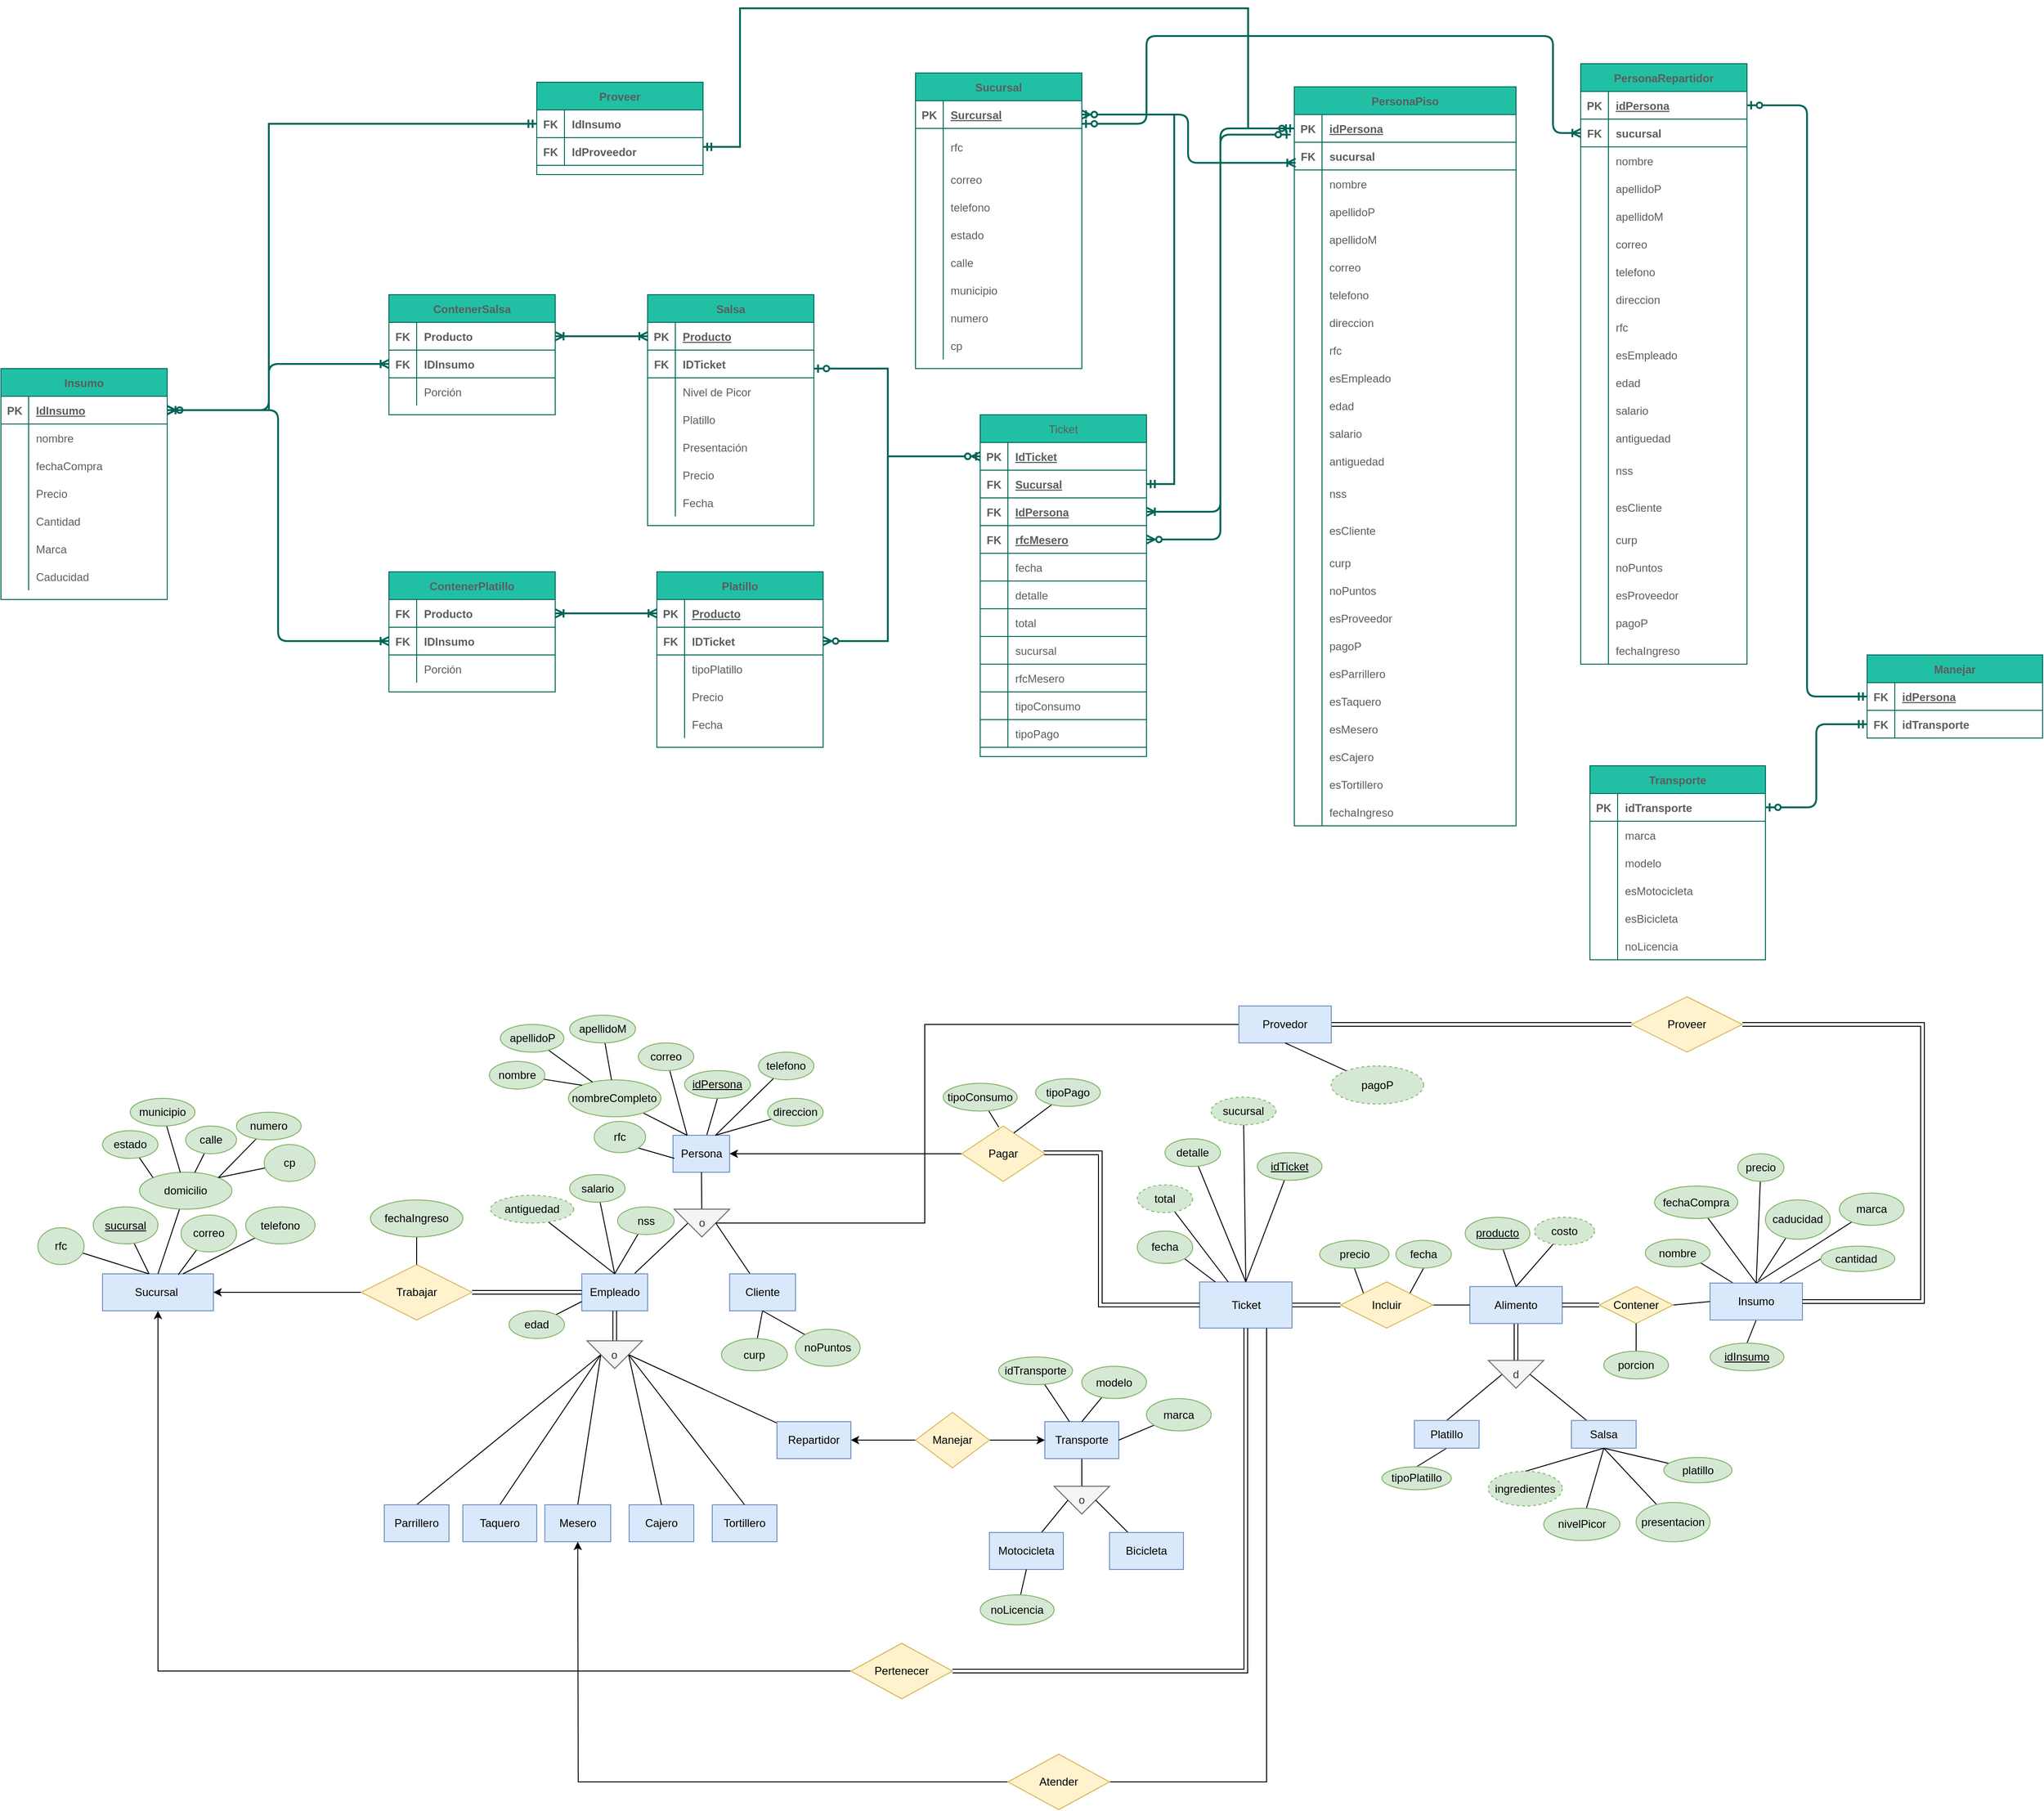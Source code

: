 <mxfile version="19.0.2" type="google"><diagram id="u_mYsZftPLxaitnnNMeE" name="Page-1"><mxGraphModel grid="1" page="1" gridSize="10" guides="1" tooltips="1" connect="1" arrows="1" fold="1" pageScale="1" pageWidth="827" pageHeight="1169" math="0" shadow="0"><root><mxCell id="0"/><mxCell id="1" parent="0"/><mxCell id="_CULSkSqQlY8-LVSlBSp-1" value="Platillo" style="shape=table;startSize=30;container=1;collapsible=1;childLayout=tableLayout;fixedRows=1;rowLines=0;fontStyle=1;align=center;resizeLast=1;fillColor=#21C0A5;strokeColor=#006658;fontColor=#5C5C5C;" vertex="1" parent="1"><mxGeometry x="750" y="650" width="180" height="190" as="geometry"/></mxCell><mxCell id="_CULSkSqQlY8-LVSlBSp-2" value="" style="shape=tableRow;horizontal=0;startSize=0;swimlaneHead=0;swimlaneBody=0;fillColor=none;collapsible=0;dropTarget=0;points=[[0,0.5],[1,0.5]];portConstraint=eastwest;top=0;left=0;right=0;bottom=1;strokeColor=#006658;fontColor=#5C5C5C;" vertex="1" parent="_CULSkSqQlY8-LVSlBSp-1"><mxGeometry y="30" width="180" height="30" as="geometry"/></mxCell><mxCell id="_CULSkSqQlY8-LVSlBSp-3" value="PK" style="shape=partialRectangle;connectable=0;fillColor=none;top=0;left=0;bottom=0;right=0;fontStyle=1;overflow=hidden;strokeColor=#006658;fontColor=#5C5C5C;" vertex="1" parent="_CULSkSqQlY8-LVSlBSp-2"><mxGeometry width="30" height="30" as="geometry"><mxRectangle width="30" height="30" as="alternateBounds"/></mxGeometry></mxCell><mxCell id="_CULSkSqQlY8-LVSlBSp-4" value="Producto" style="shape=partialRectangle;connectable=0;fillColor=none;top=0;left=0;bottom=0;right=0;align=left;spacingLeft=6;fontStyle=5;overflow=hidden;strokeColor=#006658;fontColor=#5C5C5C;" vertex="1" parent="_CULSkSqQlY8-LVSlBSp-2"><mxGeometry x="30" width="150" height="30" as="geometry"><mxRectangle width="150" height="30" as="alternateBounds"/></mxGeometry></mxCell><mxCell id="_CULSkSqQlY8-LVSlBSp-5" value="" style="shape=tableRow;horizontal=0;startSize=0;swimlaneHead=0;swimlaneBody=0;fillColor=none;collapsible=0;dropTarget=0;points=[[0,0.5],[1,0.5]];portConstraint=eastwest;top=0;left=0;right=0;bottom=1;strokeColor=#006658;fontColor=#5C5C5C;" vertex="1" parent="_CULSkSqQlY8-LVSlBSp-1"><mxGeometry y="60" width="180" height="30" as="geometry"/></mxCell><mxCell id="_CULSkSqQlY8-LVSlBSp-6" value="FK" style="shape=partialRectangle;connectable=0;fillColor=none;top=0;left=0;bottom=0;right=0;fontStyle=1;overflow=hidden;strokeColor=#006658;fontColor=#5C5C5C;" vertex="1" parent="_CULSkSqQlY8-LVSlBSp-5"><mxGeometry width="30" height="30" as="geometry"><mxRectangle width="30" height="30" as="alternateBounds"/></mxGeometry></mxCell><mxCell id="_CULSkSqQlY8-LVSlBSp-7" value="IDTicket" style="shape=partialRectangle;connectable=0;fillColor=none;top=0;left=0;bottom=0;right=0;align=left;spacingLeft=6;fontStyle=1;overflow=hidden;strokeColor=#006658;fontColor=#5C5C5C;" vertex="1" parent="_CULSkSqQlY8-LVSlBSp-5"><mxGeometry x="30" width="150" height="30" as="geometry"><mxRectangle width="150" height="30" as="alternateBounds"/></mxGeometry></mxCell><mxCell id="_CULSkSqQlY8-LVSlBSp-8" value="" style="shape=tableRow;horizontal=0;startSize=0;swimlaneHead=0;swimlaneBody=0;fillColor=none;collapsible=0;dropTarget=0;points=[[0,0.5],[1,0.5]];portConstraint=eastwest;top=0;left=0;right=0;bottom=0;strokeColor=#006658;fontColor=#5C5C5C;" vertex="1" parent="_CULSkSqQlY8-LVSlBSp-1"><mxGeometry y="90" width="180" height="30" as="geometry"/></mxCell><mxCell id="_CULSkSqQlY8-LVSlBSp-9" value="" style="shape=partialRectangle;connectable=0;fillColor=none;top=0;left=0;bottom=0;right=0;editable=1;overflow=hidden;strokeColor=#006658;fontColor=#5C5C5C;" vertex="1" parent="_CULSkSqQlY8-LVSlBSp-8"><mxGeometry width="30" height="30" as="geometry"><mxRectangle width="30" height="30" as="alternateBounds"/></mxGeometry></mxCell><mxCell id="_CULSkSqQlY8-LVSlBSp-10" value="tipoPlatillo" style="shape=partialRectangle;connectable=0;fillColor=none;top=0;left=0;bottom=0;right=0;align=left;spacingLeft=6;overflow=hidden;strokeColor=#006658;fontColor=#5C5C5C;" vertex="1" parent="_CULSkSqQlY8-LVSlBSp-8"><mxGeometry x="30" width="150" height="30" as="geometry"><mxRectangle width="150" height="30" as="alternateBounds"/></mxGeometry></mxCell><mxCell id="_CULSkSqQlY8-LVSlBSp-11" value="" style="shape=tableRow;horizontal=0;startSize=0;swimlaneHead=0;swimlaneBody=0;fillColor=none;collapsible=0;dropTarget=0;points=[[0,0.5],[1,0.5]];portConstraint=eastwest;top=0;left=0;right=0;bottom=0;strokeColor=#006658;fontColor=#5C5C5C;" vertex="1" parent="_CULSkSqQlY8-LVSlBSp-1"><mxGeometry y="120" width="180" height="30" as="geometry"/></mxCell><mxCell id="_CULSkSqQlY8-LVSlBSp-12" value="" style="shape=partialRectangle;connectable=0;fillColor=none;top=0;left=0;bottom=0;right=0;editable=1;overflow=hidden;strokeColor=#006658;fontColor=#5C5C5C;" vertex="1" parent="_CULSkSqQlY8-LVSlBSp-11"><mxGeometry width="30" height="30" as="geometry"><mxRectangle width="30" height="30" as="alternateBounds"/></mxGeometry></mxCell><mxCell id="_CULSkSqQlY8-LVSlBSp-13" value="Precio" style="shape=partialRectangle;connectable=0;fillColor=none;top=0;left=0;bottom=0;right=0;align=left;spacingLeft=6;overflow=hidden;strokeColor=#006658;fontColor=#5C5C5C;" vertex="1" parent="_CULSkSqQlY8-LVSlBSp-11"><mxGeometry x="30" width="150" height="30" as="geometry"><mxRectangle width="150" height="30" as="alternateBounds"/></mxGeometry></mxCell><mxCell id="_CULSkSqQlY8-LVSlBSp-14" value="" style="shape=tableRow;horizontal=0;startSize=0;swimlaneHead=0;swimlaneBody=0;fillColor=none;collapsible=0;dropTarget=0;points=[[0,0.5],[1,0.5]];portConstraint=eastwest;top=0;left=0;right=0;bottom=0;strokeColor=#006658;fontColor=#5C5C5C;" vertex="1" parent="_CULSkSqQlY8-LVSlBSp-1"><mxGeometry y="150" width="180" height="30" as="geometry"/></mxCell><mxCell id="_CULSkSqQlY8-LVSlBSp-15" value="" style="shape=partialRectangle;connectable=0;fillColor=none;top=0;left=0;bottom=0;right=0;editable=1;overflow=hidden;strokeColor=#006658;fontColor=#5C5C5C;" vertex="1" parent="_CULSkSqQlY8-LVSlBSp-14"><mxGeometry width="30" height="30" as="geometry"><mxRectangle width="30" height="30" as="alternateBounds"/></mxGeometry></mxCell><mxCell id="_CULSkSqQlY8-LVSlBSp-16" value="Fecha" style="shape=partialRectangle;connectable=0;fillColor=none;top=0;left=0;bottom=0;right=0;align=left;spacingLeft=6;overflow=hidden;strokeColor=#006658;fontColor=#5C5C5C;" vertex="1" parent="_CULSkSqQlY8-LVSlBSp-14"><mxGeometry x="30" width="150" height="30" as="geometry"><mxRectangle width="150" height="30" as="alternateBounds"/></mxGeometry></mxCell><mxCell id="_CULSkSqQlY8-LVSlBSp-17" value="Salsa" style="shape=table;startSize=30;container=1;collapsible=1;childLayout=tableLayout;fixedRows=1;rowLines=0;fontStyle=1;align=center;resizeLast=1;fillColor=#21C0A5;strokeColor=#006658;fontColor=#5C5C5C;" vertex="1" parent="1"><mxGeometry x="740" y="350" width="180" height="250" as="geometry"/></mxCell><mxCell id="_CULSkSqQlY8-LVSlBSp-18" value="" style="shape=tableRow;horizontal=0;startSize=0;swimlaneHead=0;swimlaneBody=0;fillColor=none;collapsible=0;dropTarget=0;points=[[0,0.5],[1,0.5]];portConstraint=eastwest;top=0;left=0;right=0;bottom=1;strokeColor=#006658;fontColor=#5C5C5C;" vertex="1" parent="_CULSkSqQlY8-LVSlBSp-17"><mxGeometry y="30" width="180" height="30" as="geometry"/></mxCell><mxCell id="_CULSkSqQlY8-LVSlBSp-19" value="PK" style="shape=partialRectangle;connectable=0;fillColor=none;top=0;left=0;bottom=0;right=0;fontStyle=1;overflow=hidden;strokeColor=#006658;fontColor=#5C5C5C;" vertex="1" parent="_CULSkSqQlY8-LVSlBSp-18"><mxGeometry width="30" height="30" as="geometry"><mxRectangle width="30" height="30" as="alternateBounds"/></mxGeometry></mxCell><mxCell id="_CULSkSqQlY8-LVSlBSp-20" value="Producto" style="shape=partialRectangle;connectable=0;fillColor=none;top=0;left=0;bottom=0;right=0;align=left;spacingLeft=6;fontStyle=5;overflow=hidden;strokeColor=#006658;fontColor=#5C5C5C;" vertex="1" parent="_CULSkSqQlY8-LVSlBSp-18"><mxGeometry x="30" width="150" height="30" as="geometry"><mxRectangle width="150" height="30" as="alternateBounds"/></mxGeometry></mxCell><mxCell id="_CULSkSqQlY8-LVSlBSp-21" value="" style="shape=tableRow;horizontal=0;startSize=0;swimlaneHead=0;swimlaneBody=0;fillColor=none;collapsible=0;dropTarget=0;points=[[0,0.5],[1,0.5]];portConstraint=eastwest;top=0;left=0;right=0;bottom=1;strokeColor=#006658;fontColor=#5C5C5C;" vertex="1" parent="_CULSkSqQlY8-LVSlBSp-17"><mxGeometry y="60" width="180" height="30" as="geometry"/></mxCell><mxCell id="_CULSkSqQlY8-LVSlBSp-22" value="FK" style="shape=partialRectangle;connectable=0;fillColor=none;top=0;left=0;bottom=0;right=0;fontStyle=1;overflow=hidden;strokeColor=#006658;fontColor=#5C5C5C;" vertex="1" parent="_CULSkSqQlY8-LVSlBSp-21"><mxGeometry width="30" height="30" as="geometry"><mxRectangle width="30" height="30" as="alternateBounds"/></mxGeometry></mxCell><mxCell id="_CULSkSqQlY8-LVSlBSp-23" value="IDTicket" style="shape=partialRectangle;connectable=0;fillColor=none;top=0;left=0;bottom=0;right=0;align=left;spacingLeft=6;fontStyle=1;overflow=hidden;strokeColor=#006658;fontColor=#5C5C5C;" vertex="1" parent="_CULSkSqQlY8-LVSlBSp-21"><mxGeometry x="30" width="150" height="30" as="geometry"><mxRectangle width="150" height="30" as="alternateBounds"/></mxGeometry></mxCell><mxCell id="_CULSkSqQlY8-LVSlBSp-24" value="" style="shape=tableRow;horizontal=0;startSize=0;swimlaneHead=0;swimlaneBody=0;fillColor=none;collapsible=0;dropTarget=0;points=[[0,0.5],[1,0.5]];portConstraint=eastwest;top=0;left=0;right=0;bottom=0;strokeColor=#006658;fontColor=#5C5C5C;" vertex="1" parent="_CULSkSqQlY8-LVSlBSp-17"><mxGeometry y="90" width="180" height="30" as="geometry"/></mxCell><mxCell id="_CULSkSqQlY8-LVSlBSp-25" value="" style="shape=partialRectangle;connectable=0;fillColor=none;top=0;left=0;bottom=0;right=0;editable=1;overflow=hidden;strokeColor=#006658;fontColor=#5C5C5C;" vertex="1" parent="_CULSkSqQlY8-LVSlBSp-24"><mxGeometry width="30" height="30" as="geometry"><mxRectangle width="30" height="30" as="alternateBounds"/></mxGeometry></mxCell><mxCell id="_CULSkSqQlY8-LVSlBSp-26" value="Nivel de Picor" style="shape=partialRectangle;connectable=0;fillColor=none;top=0;left=0;bottom=0;right=0;align=left;spacingLeft=6;overflow=hidden;strokeColor=#006658;fontColor=#5C5C5C;" vertex="1" parent="_CULSkSqQlY8-LVSlBSp-24"><mxGeometry x="30" width="150" height="30" as="geometry"><mxRectangle width="150" height="30" as="alternateBounds"/></mxGeometry></mxCell><mxCell id="_CULSkSqQlY8-LVSlBSp-27" value="" style="shape=tableRow;horizontal=0;startSize=0;swimlaneHead=0;swimlaneBody=0;fillColor=none;collapsible=0;dropTarget=0;points=[[0,0.5],[1,0.5]];portConstraint=eastwest;top=0;left=0;right=0;bottom=0;strokeColor=#006658;fontColor=#5C5C5C;" vertex="1" parent="_CULSkSqQlY8-LVSlBSp-17"><mxGeometry y="120" width="180" height="30" as="geometry"/></mxCell><mxCell id="_CULSkSqQlY8-LVSlBSp-28" value="" style="shape=partialRectangle;connectable=0;fillColor=none;top=0;left=0;bottom=0;right=0;editable=1;overflow=hidden;strokeColor=#006658;fontColor=#5C5C5C;" vertex="1" parent="_CULSkSqQlY8-LVSlBSp-27"><mxGeometry width="30" height="30" as="geometry"><mxRectangle width="30" height="30" as="alternateBounds"/></mxGeometry></mxCell><mxCell id="_CULSkSqQlY8-LVSlBSp-29" value="Platillo" style="shape=partialRectangle;connectable=0;fillColor=none;top=0;left=0;bottom=0;right=0;align=left;spacingLeft=6;overflow=hidden;strokeColor=#006658;fontColor=#5C5C5C;" vertex="1" parent="_CULSkSqQlY8-LVSlBSp-27"><mxGeometry x="30" width="150" height="30" as="geometry"><mxRectangle width="150" height="30" as="alternateBounds"/></mxGeometry></mxCell><mxCell id="_CULSkSqQlY8-LVSlBSp-30" value="" style="shape=tableRow;horizontal=0;startSize=0;swimlaneHead=0;swimlaneBody=0;fillColor=none;collapsible=0;dropTarget=0;points=[[0,0.5],[1,0.5]];portConstraint=eastwest;top=0;left=0;right=0;bottom=0;strokeColor=#006658;fontColor=#5C5C5C;" vertex="1" parent="_CULSkSqQlY8-LVSlBSp-17"><mxGeometry y="150" width="180" height="30" as="geometry"/></mxCell><mxCell id="_CULSkSqQlY8-LVSlBSp-31" value="" style="shape=partialRectangle;connectable=0;fillColor=none;top=0;left=0;bottom=0;right=0;editable=1;overflow=hidden;strokeColor=#006658;fontColor=#5C5C5C;" vertex="1" parent="_CULSkSqQlY8-LVSlBSp-30"><mxGeometry width="30" height="30" as="geometry"><mxRectangle width="30" height="30" as="alternateBounds"/></mxGeometry></mxCell><mxCell id="_CULSkSqQlY8-LVSlBSp-32" value="Presentación" style="shape=partialRectangle;connectable=0;fillColor=none;top=0;left=0;bottom=0;right=0;align=left;spacingLeft=6;overflow=hidden;strokeColor=#006658;fontColor=#5C5C5C;" vertex="1" parent="_CULSkSqQlY8-LVSlBSp-30"><mxGeometry x="30" width="150" height="30" as="geometry"><mxRectangle width="150" height="30" as="alternateBounds"/></mxGeometry></mxCell><mxCell id="_CULSkSqQlY8-LVSlBSp-33" value="" style="shape=tableRow;horizontal=0;startSize=0;swimlaneHead=0;swimlaneBody=0;fillColor=none;collapsible=0;dropTarget=0;points=[[0,0.5],[1,0.5]];portConstraint=eastwest;top=0;left=0;right=0;bottom=0;strokeColor=#006658;fontColor=#5C5C5C;" vertex="1" parent="_CULSkSqQlY8-LVSlBSp-17"><mxGeometry y="180" width="180" height="30" as="geometry"/></mxCell><mxCell id="_CULSkSqQlY8-LVSlBSp-34" value="" style="shape=partialRectangle;connectable=0;fillColor=none;top=0;left=0;bottom=0;right=0;editable=1;overflow=hidden;strokeColor=#006658;fontColor=#5C5C5C;" vertex="1" parent="_CULSkSqQlY8-LVSlBSp-33"><mxGeometry width="30" height="30" as="geometry"><mxRectangle width="30" height="30" as="alternateBounds"/></mxGeometry></mxCell><mxCell id="_CULSkSqQlY8-LVSlBSp-35" value="Precio" style="shape=partialRectangle;connectable=0;fillColor=none;top=0;left=0;bottom=0;right=0;align=left;spacingLeft=6;overflow=hidden;strokeColor=#006658;fontColor=#5C5C5C;" vertex="1" parent="_CULSkSqQlY8-LVSlBSp-33"><mxGeometry x="30" width="150" height="30" as="geometry"><mxRectangle width="150" height="30" as="alternateBounds"/></mxGeometry></mxCell><mxCell id="_CULSkSqQlY8-LVSlBSp-36" value="" style="shape=tableRow;horizontal=0;startSize=0;swimlaneHead=0;swimlaneBody=0;fillColor=none;collapsible=0;dropTarget=0;points=[[0,0.5],[1,0.5]];portConstraint=eastwest;top=0;left=0;right=0;bottom=0;strokeColor=#006658;fontColor=#5C5C5C;" vertex="1" parent="_CULSkSqQlY8-LVSlBSp-17"><mxGeometry y="210" width="180" height="30" as="geometry"/></mxCell><mxCell id="_CULSkSqQlY8-LVSlBSp-37" value="" style="shape=partialRectangle;connectable=0;fillColor=none;top=0;left=0;bottom=0;right=0;editable=1;overflow=hidden;strokeColor=#006658;fontColor=#5C5C5C;" vertex="1" parent="_CULSkSqQlY8-LVSlBSp-36"><mxGeometry width="30" height="30" as="geometry"><mxRectangle width="30" height="30" as="alternateBounds"/></mxGeometry></mxCell><mxCell id="_CULSkSqQlY8-LVSlBSp-38" value="Fecha" style="shape=partialRectangle;connectable=0;fillColor=none;top=0;left=0;bottom=0;right=0;align=left;spacingLeft=6;overflow=hidden;strokeColor=#006658;fontColor=#5C5C5C;" vertex="1" parent="_CULSkSqQlY8-LVSlBSp-36"><mxGeometry x="30" width="150" height="30" as="geometry"><mxRectangle width="150" height="30" as="alternateBounds"/></mxGeometry></mxCell><mxCell id="_CULSkSqQlY8-LVSlBSp-39" value="ContenerPlatillo" style="shape=table;startSize=30;container=1;collapsible=1;childLayout=tableLayout;fixedRows=1;rowLines=0;fontStyle=1;align=center;resizeLast=1;fillColor=#21C0A5;strokeColor=#006658;fontColor=#5C5C5C;" vertex="1" parent="1"><mxGeometry x="460" y="650" width="180" height="130" as="geometry"/></mxCell><mxCell id="_CULSkSqQlY8-LVSlBSp-40" value="" style="shape=tableRow;horizontal=0;startSize=0;swimlaneHead=0;swimlaneBody=0;fillColor=none;collapsible=0;dropTarget=0;points=[[0,0.5],[1,0.5]];portConstraint=eastwest;top=0;left=0;right=0;bottom=1;strokeColor=#006658;fontColor=#5C5C5C;" vertex="1" parent="_CULSkSqQlY8-LVSlBSp-39"><mxGeometry y="30" width="180" height="30" as="geometry"/></mxCell><mxCell id="_CULSkSqQlY8-LVSlBSp-41" value="FK" style="shape=partialRectangle;connectable=0;fillColor=none;top=0;left=0;bottom=0;right=0;fontStyle=1;overflow=hidden;strokeColor=#006658;fontColor=#5C5C5C;" vertex="1" parent="_CULSkSqQlY8-LVSlBSp-40"><mxGeometry width="30" height="30" as="geometry"><mxRectangle width="30" height="30" as="alternateBounds"/></mxGeometry></mxCell><mxCell id="_CULSkSqQlY8-LVSlBSp-42" value="Producto" style="shape=partialRectangle;connectable=0;fillColor=none;top=0;left=0;bottom=0;right=0;align=left;spacingLeft=6;fontStyle=1;overflow=hidden;strokeColor=#006658;fontColor=#5C5C5C;" vertex="1" parent="_CULSkSqQlY8-LVSlBSp-40"><mxGeometry x="30" width="150" height="30" as="geometry"><mxRectangle width="150" height="30" as="alternateBounds"/></mxGeometry></mxCell><mxCell id="_CULSkSqQlY8-LVSlBSp-43" value="" style="shape=tableRow;horizontal=0;startSize=0;swimlaneHead=0;swimlaneBody=0;fillColor=none;collapsible=0;dropTarget=0;points=[[0,0.5],[1,0.5]];portConstraint=eastwest;top=0;left=0;right=0;bottom=1;strokeColor=#006658;fontColor=#5C5C5C;" vertex="1" parent="_CULSkSqQlY8-LVSlBSp-39"><mxGeometry y="60" width="180" height="30" as="geometry"/></mxCell><mxCell id="_CULSkSqQlY8-LVSlBSp-44" value="FK" style="shape=partialRectangle;connectable=0;fillColor=none;top=0;left=0;bottom=0;right=0;fontStyle=1;overflow=hidden;strokeColor=#006658;fontColor=#5C5C5C;" vertex="1" parent="_CULSkSqQlY8-LVSlBSp-43"><mxGeometry width="30" height="30" as="geometry"><mxRectangle width="30" height="30" as="alternateBounds"/></mxGeometry></mxCell><mxCell id="_CULSkSqQlY8-LVSlBSp-45" value="IDInsumo" style="shape=partialRectangle;connectable=0;fillColor=none;top=0;left=0;bottom=0;right=0;align=left;spacingLeft=6;fontStyle=1;overflow=hidden;strokeColor=#006658;fontColor=#5C5C5C;" vertex="1" parent="_CULSkSqQlY8-LVSlBSp-43"><mxGeometry x="30" width="150" height="30" as="geometry"><mxRectangle width="150" height="30" as="alternateBounds"/></mxGeometry></mxCell><mxCell id="_CULSkSqQlY8-LVSlBSp-46" value="" style="shape=tableRow;horizontal=0;startSize=0;swimlaneHead=0;swimlaneBody=0;fillColor=none;collapsible=0;dropTarget=0;points=[[0,0.5],[1,0.5]];portConstraint=eastwest;top=0;left=0;right=0;bottom=0;strokeColor=#006658;fontColor=#5C5C5C;" vertex="1" parent="_CULSkSqQlY8-LVSlBSp-39"><mxGeometry y="90" width="180" height="30" as="geometry"/></mxCell><mxCell id="_CULSkSqQlY8-LVSlBSp-47" value="" style="shape=partialRectangle;connectable=0;fillColor=none;top=0;left=0;bottom=0;right=0;editable=1;overflow=hidden;strokeColor=#006658;fontColor=#5C5C5C;" vertex="1" parent="_CULSkSqQlY8-LVSlBSp-46"><mxGeometry width="30" height="30" as="geometry"><mxRectangle width="30" height="30" as="alternateBounds"/></mxGeometry></mxCell><mxCell id="_CULSkSqQlY8-LVSlBSp-48" value="Porción" style="shape=partialRectangle;connectable=0;fillColor=none;top=0;left=0;bottom=0;right=0;align=left;spacingLeft=6;overflow=hidden;strokeColor=#006658;fontColor=#5C5C5C;" vertex="1" parent="_CULSkSqQlY8-LVSlBSp-46"><mxGeometry x="30" width="150" height="30" as="geometry"><mxRectangle width="150" height="30" as="alternateBounds"/></mxGeometry></mxCell><mxCell id="_CULSkSqQlY8-LVSlBSp-49" value="ContenerSalsa" style="shape=table;startSize=30;container=1;collapsible=1;childLayout=tableLayout;fixedRows=1;rowLines=0;fontStyle=1;align=center;resizeLast=1;fillColor=#21C0A5;strokeColor=#006658;fontColor=#5C5C5C;" vertex="1" parent="1"><mxGeometry x="460" y="350" width="180" height="130" as="geometry"/></mxCell><mxCell id="_CULSkSqQlY8-LVSlBSp-50" value="" style="shape=tableRow;horizontal=0;startSize=0;swimlaneHead=0;swimlaneBody=0;fillColor=none;collapsible=0;dropTarget=0;points=[[0,0.5],[1,0.5]];portConstraint=eastwest;top=0;left=0;right=0;bottom=1;strokeColor=#006658;fontColor=#5C5C5C;" vertex="1" parent="_CULSkSqQlY8-LVSlBSp-49"><mxGeometry y="30" width="180" height="30" as="geometry"/></mxCell><mxCell id="_CULSkSqQlY8-LVSlBSp-51" value="FK" style="shape=partialRectangle;connectable=0;fillColor=none;top=0;left=0;bottom=0;right=0;fontStyle=1;overflow=hidden;strokeColor=#006658;fontColor=#5C5C5C;" vertex="1" parent="_CULSkSqQlY8-LVSlBSp-50"><mxGeometry width="30" height="30" as="geometry"><mxRectangle width="30" height="30" as="alternateBounds"/></mxGeometry></mxCell><mxCell id="_CULSkSqQlY8-LVSlBSp-52" value="Producto" style="shape=partialRectangle;connectable=0;fillColor=none;top=0;left=0;bottom=0;right=0;align=left;spacingLeft=6;fontStyle=1;overflow=hidden;strokeColor=#006658;fontColor=#5C5C5C;" vertex="1" parent="_CULSkSqQlY8-LVSlBSp-50"><mxGeometry x="30" width="150" height="30" as="geometry"><mxRectangle width="150" height="30" as="alternateBounds"/></mxGeometry></mxCell><mxCell id="_CULSkSqQlY8-LVSlBSp-53" value="" style="shape=tableRow;horizontal=0;startSize=0;swimlaneHead=0;swimlaneBody=0;fillColor=none;collapsible=0;dropTarget=0;points=[[0,0.5],[1,0.5]];portConstraint=eastwest;top=0;left=0;right=0;bottom=1;strokeColor=#006658;fontColor=#5C5C5C;" vertex="1" parent="_CULSkSqQlY8-LVSlBSp-49"><mxGeometry y="60" width="180" height="30" as="geometry"/></mxCell><mxCell id="_CULSkSqQlY8-LVSlBSp-54" value="FK" style="shape=partialRectangle;connectable=0;fillColor=none;top=0;left=0;bottom=0;right=0;fontStyle=1;overflow=hidden;strokeColor=#006658;fontColor=#5C5C5C;" vertex="1" parent="_CULSkSqQlY8-LVSlBSp-53"><mxGeometry width="30" height="30" as="geometry"><mxRectangle width="30" height="30" as="alternateBounds"/></mxGeometry></mxCell><mxCell id="_CULSkSqQlY8-LVSlBSp-55" value="IDInsumo" style="shape=partialRectangle;connectable=0;fillColor=none;top=0;left=0;bottom=0;right=0;align=left;spacingLeft=6;fontStyle=1;overflow=hidden;strokeColor=#006658;fontColor=#5C5C5C;" vertex="1" parent="_CULSkSqQlY8-LVSlBSp-53"><mxGeometry x="30" width="150" height="30" as="geometry"><mxRectangle width="150" height="30" as="alternateBounds"/></mxGeometry></mxCell><mxCell id="_CULSkSqQlY8-LVSlBSp-56" value="" style="shape=tableRow;horizontal=0;startSize=0;swimlaneHead=0;swimlaneBody=0;fillColor=none;collapsible=0;dropTarget=0;points=[[0,0.5],[1,0.5]];portConstraint=eastwest;top=0;left=0;right=0;bottom=0;strokeColor=#006658;fontColor=#5C5C5C;" vertex="1" parent="_CULSkSqQlY8-LVSlBSp-49"><mxGeometry y="90" width="180" height="30" as="geometry"/></mxCell><mxCell id="_CULSkSqQlY8-LVSlBSp-57" value="" style="shape=partialRectangle;connectable=0;fillColor=none;top=0;left=0;bottom=0;right=0;editable=1;overflow=hidden;strokeColor=#006658;fontColor=#5C5C5C;" vertex="1" parent="_CULSkSqQlY8-LVSlBSp-56"><mxGeometry width="30" height="30" as="geometry"><mxRectangle width="30" height="30" as="alternateBounds"/></mxGeometry></mxCell><mxCell id="_CULSkSqQlY8-LVSlBSp-58" value="Porción" style="shape=partialRectangle;connectable=0;fillColor=none;top=0;left=0;bottom=0;right=0;align=left;spacingLeft=6;overflow=hidden;strokeColor=#006658;fontColor=#5C5C5C;" vertex="1" parent="_CULSkSqQlY8-LVSlBSp-56"><mxGeometry x="30" width="150" height="30" as="geometry"><mxRectangle width="150" height="30" as="alternateBounds"/></mxGeometry></mxCell><mxCell id="_CULSkSqQlY8-LVSlBSp-59" value="" style="edgeStyle=orthogonalEdgeStyle;fontSize=12;html=1;endArrow=ERzeroToMany;startArrow=ERzeroToOne;rounded=0;exitX=0;exitY=0.5;exitDx=0;exitDy=0;entryX=1;entryY=0.5;entryDx=0;entryDy=0;strokeColor=#006658;fontColor=#5C5C5C;strokeWidth=2;" edge="1" parent="1" source="_CULSkSqQlY8-LVSlBSp-251" target="_CULSkSqQlY8-LVSlBSp-5"><mxGeometry width="100" height="100" relative="1" as="geometry"><mxPoint x="1020" y="480" as="sourcePoint"/><mxPoint x="1120" y="380" as="targetPoint"/><Array as="points"><mxPoint x="1000" y="525"/><mxPoint x="1000" y="725"/></Array></mxGeometry></mxCell><mxCell id="_CULSkSqQlY8-LVSlBSp-60" value="" style="edgeStyle=orthogonalEdgeStyle;fontSize=12;html=1;endArrow=ERzeroToMany;startArrow=ERzeroToOne;rounded=0;entryX=0;entryY=0.5;entryDx=0;entryDy=0;strokeColor=#006658;fontColor=#5C5C5C;strokeWidth=2;" edge="1" parent="1" target="_CULSkSqQlY8-LVSlBSp-251"><mxGeometry width="100" height="100" relative="1" as="geometry"><mxPoint x="920" y="430" as="sourcePoint"/><mxPoint x="1020" y="330" as="targetPoint"/><Array as="points"><mxPoint x="1000" y="430"/><mxPoint x="1000" y="525"/></Array></mxGeometry></mxCell><mxCell id="_CULSkSqQlY8-LVSlBSp-61" value="Insumo" style="shape=table;startSize=30;container=1;collapsible=1;childLayout=tableLayout;fixedRows=1;rowLines=0;fontStyle=1;align=center;resizeLast=1;fillColor=#21C0A5;strokeColor=#006658;fontColor=#5C5C5C;" vertex="1" parent="1"><mxGeometry x="40" y="430" width="180" height="250" as="geometry"/></mxCell><mxCell id="_CULSkSqQlY8-LVSlBSp-62" value="" style="shape=tableRow;horizontal=0;startSize=0;swimlaneHead=0;swimlaneBody=0;fillColor=none;collapsible=0;dropTarget=0;points=[[0,0.5],[1,0.5]];portConstraint=eastwest;top=0;left=0;right=0;bottom=1;strokeColor=#006658;fontColor=#5C5C5C;" vertex="1" parent="_CULSkSqQlY8-LVSlBSp-61"><mxGeometry y="30" width="180" height="30" as="geometry"/></mxCell><mxCell id="_CULSkSqQlY8-LVSlBSp-63" value="PK" style="shape=partialRectangle;connectable=0;fillColor=none;top=0;left=0;bottom=0;right=0;fontStyle=1;overflow=hidden;strokeColor=#006658;fontColor=#5C5C5C;" vertex="1" parent="_CULSkSqQlY8-LVSlBSp-62"><mxGeometry width="30" height="30" as="geometry"><mxRectangle width="30" height="30" as="alternateBounds"/></mxGeometry></mxCell><mxCell id="_CULSkSqQlY8-LVSlBSp-64" value="IdInsumo" style="shape=partialRectangle;connectable=0;fillColor=none;top=0;left=0;bottom=0;right=0;align=left;spacingLeft=6;fontStyle=5;overflow=hidden;strokeColor=#006658;fontColor=#5C5C5C;" vertex="1" parent="_CULSkSqQlY8-LVSlBSp-62"><mxGeometry x="30" width="150" height="30" as="geometry"><mxRectangle width="150" height="30" as="alternateBounds"/></mxGeometry></mxCell><mxCell id="_CULSkSqQlY8-LVSlBSp-65" value="" style="shape=tableRow;horizontal=0;startSize=0;swimlaneHead=0;swimlaneBody=0;fillColor=none;collapsible=0;dropTarget=0;points=[[0,0.5],[1,0.5]];portConstraint=eastwest;top=0;left=0;right=0;bottom=0;strokeColor=#006658;fontColor=#5C5C5C;" vertex="1" parent="_CULSkSqQlY8-LVSlBSp-61"><mxGeometry y="60" width="180" height="30" as="geometry"/></mxCell><mxCell id="_CULSkSqQlY8-LVSlBSp-66" value="" style="shape=partialRectangle;connectable=0;fillColor=none;top=0;left=0;bottom=0;right=0;editable=1;overflow=hidden;strokeColor=#006658;fontColor=#5C5C5C;" vertex="1" parent="_CULSkSqQlY8-LVSlBSp-65"><mxGeometry width="30" height="30" as="geometry"><mxRectangle width="30" height="30" as="alternateBounds"/></mxGeometry></mxCell><mxCell id="_CULSkSqQlY8-LVSlBSp-67" value="nombre" style="shape=partialRectangle;connectable=0;fillColor=none;top=0;left=0;bottom=0;right=0;align=left;spacingLeft=6;overflow=hidden;strokeColor=#006658;fontColor=#5C5C5C;" vertex="1" parent="_CULSkSqQlY8-LVSlBSp-65"><mxGeometry x="30" width="150" height="30" as="geometry"><mxRectangle width="150" height="30" as="alternateBounds"/></mxGeometry></mxCell><mxCell id="_CULSkSqQlY8-LVSlBSp-68" value="" style="shape=tableRow;horizontal=0;startSize=0;swimlaneHead=0;swimlaneBody=0;fillColor=none;collapsible=0;dropTarget=0;points=[[0,0.5],[1,0.5]];portConstraint=eastwest;top=0;left=0;right=0;bottom=0;strokeColor=#006658;fontColor=#5C5C5C;" vertex="1" parent="_CULSkSqQlY8-LVSlBSp-61"><mxGeometry y="90" width="180" height="30" as="geometry"/></mxCell><mxCell id="_CULSkSqQlY8-LVSlBSp-69" value="" style="shape=partialRectangle;connectable=0;fillColor=none;top=0;left=0;bottom=0;right=0;editable=1;overflow=hidden;strokeColor=#006658;fontColor=#5C5C5C;" vertex="1" parent="_CULSkSqQlY8-LVSlBSp-68"><mxGeometry width="30" height="30" as="geometry"><mxRectangle width="30" height="30" as="alternateBounds"/></mxGeometry></mxCell><mxCell id="_CULSkSqQlY8-LVSlBSp-70" value="fechaCompra" style="shape=partialRectangle;connectable=0;fillColor=none;top=0;left=0;bottom=0;right=0;align=left;spacingLeft=6;overflow=hidden;strokeColor=#006658;fontColor=#5C5C5C;" vertex="1" parent="_CULSkSqQlY8-LVSlBSp-68"><mxGeometry x="30" width="150" height="30" as="geometry"><mxRectangle width="150" height="30" as="alternateBounds"/></mxGeometry></mxCell><mxCell id="_CULSkSqQlY8-LVSlBSp-71" value="" style="shape=tableRow;horizontal=0;startSize=0;swimlaneHead=0;swimlaneBody=0;fillColor=none;collapsible=0;dropTarget=0;points=[[0,0.5],[1,0.5]];portConstraint=eastwest;top=0;left=0;right=0;bottom=0;strokeColor=#006658;fontColor=#5C5C5C;" vertex="1" parent="_CULSkSqQlY8-LVSlBSp-61"><mxGeometry y="120" width="180" height="30" as="geometry"/></mxCell><mxCell id="_CULSkSqQlY8-LVSlBSp-72" value="" style="shape=partialRectangle;connectable=0;fillColor=none;top=0;left=0;bottom=0;right=0;editable=1;overflow=hidden;strokeColor=#006658;fontColor=#5C5C5C;" vertex="1" parent="_CULSkSqQlY8-LVSlBSp-71"><mxGeometry width="30" height="30" as="geometry"><mxRectangle width="30" height="30" as="alternateBounds"/></mxGeometry></mxCell><mxCell id="_CULSkSqQlY8-LVSlBSp-73" value="Precio" style="shape=partialRectangle;connectable=0;fillColor=none;top=0;left=0;bottom=0;right=0;align=left;spacingLeft=6;overflow=hidden;strokeColor=#006658;fontColor=#5C5C5C;" vertex="1" parent="_CULSkSqQlY8-LVSlBSp-71"><mxGeometry x="30" width="150" height="30" as="geometry"><mxRectangle width="150" height="30" as="alternateBounds"/></mxGeometry></mxCell><mxCell id="_CULSkSqQlY8-LVSlBSp-74" value="" style="shape=tableRow;horizontal=0;startSize=0;swimlaneHead=0;swimlaneBody=0;fillColor=none;collapsible=0;dropTarget=0;points=[[0,0.5],[1,0.5]];portConstraint=eastwest;top=0;left=0;right=0;bottom=0;strokeColor=#006658;fontColor=#5C5C5C;" vertex="1" parent="_CULSkSqQlY8-LVSlBSp-61"><mxGeometry y="150" width="180" height="30" as="geometry"/></mxCell><mxCell id="_CULSkSqQlY8-LVSlBSp-75" value="" style="shape=partialRectangle;connectable=0;fillColor=none;top=0;left=0;bottom=0;right=0;editable=1;overflow=hidden;strokeColor=#006658;fontColor=#5C5C5C;" vertex="1" parent="_CULSkSqQlY8-LVSlBSp-74"><mxGeometry width="30" height="30" as="geometry"><mxRectangle width="30" height="30" as="alternateBounds"/></mxGeometry></mxCell><mxCell id="_CULSkSqQlY8-LVSlBSp-76" value="Cantidad" style="shape=partialRectangle;connectable=0;fillColor=none;top=0;left=0;bottom=0;right=0;align=left;spacingLeft=6;overflow=hidden;strokeColor=#006658;fontColor=#5C5C5C;" vertex="1" parent="_CULSkSqQlY8-LVSlBSp-74"><mxGeometry x="30" width="150" height="30" as="geometry"><mxRectangle width="150" height="30" as="alternateBounds"/></mxGeometry></mxCell><mxCell id="_CULSkSqQlY8-LVSlBSp-77" value="" style="shape=tableRow;horizontal=0;startSize=0;swimlaneHead=0;swimlaneBody=0;fillColor=none;collapsible=0;dropTarget=0;points=[[0,0.5],[1,0.5]];portConstraint=eastwest;top=0;left=0;right=0;bottom=0;strokeColor=#006658;fontColor=#5C5C5C;" vertex="1" parent="_CULSkSqQlY8-LVSlBSp-61"><mxGeometry y="180" width="180" height="30" as="geometry"/></mxCell><mxCell id="_CULSkSqQlY8-LVSlBSp-78" value="" style="shape=partialRectangle;connectable=0;fillColor=none;top=0;left=0;bottom=0;right=0;editable=1;overflow=hidden;strokeColor=#006658;fontColor=#5C5C5C;" vertex="1" parent="_CULSkSqQlY8-LVSlBSp-77"><mxGeometry width="30" height="30" as="geometry"><mxRectangle width="30" height="30" as="alternateBounds"/></mxGeometry></mxCell><mxCell id="_CULSkSqQlY8-LVSlBSp-79" value="Marca" style="shape=partialRectangle;connectable=0;fillColor=none;top=0;left=0;bottom=0;right=0;align=left;spacingLeft=6;overflow=hidden;strokeColor=#006658;fontColor=#5C5C5C;" vertex="1" parent="_CULSkSqQlY8-LVSlBSp-77"><mxGeometry x="30" width="150" height="30" as="geometry"><mxRectangle width="150" height="30" as="alternateBounds"/></mxGeometry></mxCell><mxCell id="_CULSkSqQlY8-LVSlBSp-80" value="" style="shape=tableRow;horizontal=0;startSize=0;swimlaneHead=0;swimlaneBody=0;fillColor=none;collapsible=0;dropTarget=0;points=[[0,0.5],[1,0.5]];portConstraint=eastwest;top=0;left=0;right=0;bottom=0;strokeColor=#006658;fontColor=#5C5C5C;" vertex="1" parent="_CULSkSqQlY8-LVSlBSp-61"><mxGeometry y="210" width="180" height="30" as="geometry"/></mxCell><mxCell id="_CULSkSqQlY8-LVSlBSp-81" value="" style="shape=partialRectangle;connectable=0;fillColor=none;top=0;left=0;bottom=0;right=0;editable=1;overflow=hidden;strokeColor=#006658;fontColor=#5C5C5C;" vertex="1" parent="_CULSkSqQlY8-LVSlBSp-80"><mxGeometry width="30" height="30" as="geometry"><mxRectangle width="30" height="30" as="alternateBounds"/></mxGeometry></mxCell><mxCell id="_CULSkSqQlY8-LVSlBSp-82" value="Caducidad" style="shape=partialRectangle;connectable=0;fillColor=none;top=0;left=0;bottom=0;right=0;align=left;spacingLeft=6;overflow=hidden;strokeColor=#006658;fontColor=#5C5C5C;" vertex="1" parent="_CULSkSqQlY8-LVSlBSp-80"><mxGeometry x="30" width="150" height="30" as="geometry"><mxRectangle width="150" height="30" as="alternateBounds"/></mxGeometry></mxCell><mxCell id="_CULSkSqQlY8-LVSlBSp-83" value="" style="edgeStyle=orthogonalEdgeStyle;fontSize=12;html=1;endArrow=ERoneToMany;startArrow=ERzeroToMany;rounded=1;sketch=0;fontColor=#5C5C5C;strokeColor=#006658;fillColor=#21C0A5;exitX=1;exitY=0.5;exitDx=0;exitDy=0;entryX=0;entryY=0.5;entryDx=0;entryDy=0;strokeWidth=2;" edge="1" parent="1" source="_CULSkSqQlY8-LVSlBSp-62" target="_CULSkSqQlY8-LVSlBSp-53"><mxGeometry width="100" height="100" relative="1" as="geometry"><mxPoint x="490" y="610" as="sourcePoint"/><mxPoint x="450" y="440" as="targetPoint"/><Array as="points"><mxPoint x="330" y="475"/><mxPoint x="330" y="425"/></Array></mxGeometry></mxCell><mxCell id="_CULSkSqQlY8-LVSlBSp-84" value="" style="edgeStyle=entityRelationEdgeStyle;fontSize=12;html=1;endArrow=ERoneToMany;startArrow=ERoneToMany;rounded=1;sketch=0;fontColor=#5C5C5C;strokeColor=#006658;fillColor=#21C0A5;curved=0;exitX=1;exitY=0.5;exitDx=0;exitDy=0;entryX=0;entryY=0.5;entryDx=0;entryDy=0;strokeWidth=2;" edge="1" parent="1" source="_CULSkSqQlY8-LVSlBSp-50" target="_CULSkSqQlY8-LVSlBSp-18"><mxGeometry width="100" height="100" relative="1" as="geometry"><mxPoint x="660" y="390" as="sourcePoint"/><mxPoint x="760" y="290" as="targetPoint"/></mxGeometry></mxCell><mxCell id="_CULSkSqQlY8-LVSlBSp-85" value="" style="edgeStyle=entityRelationEdgeStyle;fontSize=12;html=1;endArrow=ERoneToMany;startArrow=ERoneToMany;rounded=1;sketch=0;fontColor=#5C5C5C;strokeColor=#006658;fillColor=#21C0A5;curved=0;exitX=1;exitY=0.5;exitDx=0;exitDy=0;entryX=0;entryY=0.5;entryDx=0;entryDy=0;strokeWidth=2;" edge="1" parent="1" source="_CULSkSqQlY8-LVSlBSp-40" target="_CULSkSqQlY8-LVSlBSp-2"><mxGeometry width="100" height="100" relative="1" as="geometry"><mxPoint x="650" y="630.0" as="sourcePoint"/><mxPoint x="750" y="630.0" as="targetPoint"/></mxGeometry></mxCell><mxCell id="_CULSkSqQlY8-LVSlBSp-86" value="" style="edgeStyle=orthogonalEdgeStyle;fontSize=12;html=1;endArrow=ERoneToMany;startArrow=ERzeroToMany;rounded=1;sketch=0;fontColor=#5C5C5C;strokeColor=#006658;fillColor=#21C0A5;exitX=1;exitY=0.5;exitDx=0;exitDy=0;entryX=0;entryY=0.5;entryDx=0;entryDy=0;strokeWidth=2;" edge="1" parent="1" source="_CULSkSqQlY8-LVSlBSp-62" target="_CULSkSqQlY8-LVSlBSp-43"><mxGeometry width="100" height="100" relative="1" as="geometry"><mxPoint x="340" y="640" as="sourcePoint"/><mxPoint x="440" y="540" as="targetPoint"/></mxGeometry></mxCell><mxCell id="_CULSkSqQlY8-LVSlBSp-87" value="PersonaPiso" style="shape=table;startSize=30;container=1;collapsible=1;childLayout=tableLayout;fixedRows=1;rowLines=0;fontStyle=1;align=center;resizeLast=1;fillColor=#21C0A5;strokeColor=#006658;fontColor=#5C5C5C;" vertex="1" parent="1"><mxGeometry x="1440" y="125" width="240" height="800" as="geometry"/></mxCell><mxCell id="_CULSkSqQlY8-LVSlBSp-88" value="" style="shape=tableRow;horizontal=0;startSize=0;swimlaneHead=0;swimlaneBody=0;fillColor=none;collapsible=0;dropTarget=0;points=[[0,0.5],[1,0.5]];portConstraint=eastwest;top=0;left=0;right=0;bottom=1;strokeColor=#006658;fontColor=#5C5C5C;" vertex="1" parent="_CULSkSqQlY8-LVSlBSp-87"><mxGeometry y="30" width="240" height="30" as="geometry"/></mxCell><mxCell id="_CULSkSqQlY8-LVSlBSp-89" value="PK" style="shape=partialRectangle;connectable=0;fillColor=none;top=0;left=0;bottom=0;right=0;fontStyle=1;overflow=hidden;strokeColor=#006658;fontColor=#5C5C5C;" vertex="1" parent="_CULSkSqQlY8-LVSlBSp-88"><mxGeometry width="30" height="30" as="geometry"><mxRectangle width="30" height="30" as="alternateBounds"/></mxGeometry></mxCell><mxCell id="_CULSkSqQlY8-LVSlBSp-90" value="idPersona" style="shape=partialRectangle;connectable=0;fillColor=none;top=0;left=0;bottom=0;right=0;align=left;spacingLeft=6;fontStyle=5;overflow=hidden;strokeColor=#006658;fontColor=#5C5C5C;" vertex="1" parent="_CULSkSqQlY8-LVSlBSp-88"><mxGeometry x="30" width="210" height="30" as="geometry"><mxRectangle width="210" height="30" as="alternateBounds"/></mxGeometry></mxCell><mxCell id="_CULSkSqQlY8-LVSlBSp-91" value="" style="shape=tableRow;horizontal=0;startSize=0;swimlaneHead=0;swimlaneBody=0;fillColor=none;collapsible=0;dropTarget=0;points=[[0,0.5],[1,0.5]];portConstraint=eastwest;top=0;left=0;right=0;bottom=1;strokeColor=#006658;fontColor=#5C5C5C;" vertex="1" parent="_CULSkSqQlY8-LVSlBSp-87"><mxGeometry y="60" width="240" height="30" as="geometry"/></mxCell><mxCell id="_CULSkSqQlY8-LVSlBSp-92" value="FK" style="shape=partialRectangle;connectable=0;fillColor=none;top=0;left=0;bottom=0;right=0;fontStyle=1;overflow=hidden;strokeColor=#006658;fontColor=#5C5C5C;" vertex="1" parent="_CULSkSqQlY8-LVSlBSp-91"><mxGeometry width="30" height="30" as="geometry"><mxRectangle width="30" height="30" as="alternateBounds"/></mxGeometry></mxCell><mxCell id="_CULSkSqQlY8-LVSlBSp-93" value="sucursal" style="shape=partialRectangle;connectable=0;fillColor=none;top=0;left=0;bottom=0;right=0;align=left;spacingLeft=6;fontStyle=1;overflow=hidden;strokeColor=#006658;fontColor=#5C5C5C;" vertex="1" parent="_CULSkSqQlY8-LVSlBSp-91"><mxGeometry x="30" width="210" height="30" as="geometry"><mxRectangle width="210" height="30" as="alternateBounds"/></mxGeometry></mxCell><mxCell id="_CULSkSqQlY8-LVSlBSp-94" value="" style="shape=tableRow;horizontal=0;startSize=0;swimlaneHead=0;swimlaneBody=0;fillColor=none;collapsible=0;dropTarget=0;points=[[0,0.5],[1,0.5]];portConstraint=eastwest;top=0;left=0;right=0;bottom=0;strokeColor=#006658;fontColor=#5C5C5C;" vertex="1" parent="_CULSkSqQlY8-LVSlBSp-87"><mxGeometry y="90" width="240" height="30" as="geometry"/></mxCell><mxCell id="_CULSkSqQlY8-LVSlBSp-95" value="" style="shape=partialRectangle;connectable=0;fillColor=none;top=0;left=0;bottom=0;right=0;editable=1;overflow=hidden;strokeColor=#006658;fontColor=#5C5C5C;" vertex="1" parent="_CULSkSqQlY8-LVSlBSp-94"><mxGeometry width="30" height="30" as="geometry"><mxRectangle width="30" height="30" as="alternateBounds"/></mxGeometry></mxCell><mxCell id="_CULSkSqQlY8-LVSlBSp-96" value="nombre" style="shape=partialRectangle;connectable=0;fillColor=none;top=0;left=0;bottom=0;right=0;align=left;spacingLeft=6;overflow=hidden;strokeColor=#006658;fontColor=#5C5C5C;" vertex="1" parent="_CULSkSqQlY8-LVSlBSp-94"><mxGeometry x="30" width="210" height="30" as="geometry"><mxRectangle width="210" height="30" as="alternateBounds"/></mxGeometry></mxCell><mxCell id="_CULSkSqQlY8-LVSlBSp-97" value="" style="shape=tableRow;horizontal=0;startSize=0;swimlaneHead=0;swimlaneBody=0;fillColor=none;collapsible=0;dropTarget=0;points=[[0,0.5],[1,0.5]];portConstraint=eastwest;top=0;left=0;right=0;bottom=0;strokeColor=#006658;fontColor=#5C5C5C;" vertex="1" parent="_CULSkSqQlY8-LVSlBSp-87"><mxGeometry y="120" width="240" height="30" as="geometry"/></mxCell><mxCell id="_CULSkSqQlY8-LVSlBSp-98" value="" style="shape=partialRectangle;connectable=0;fillColor=none;top=0;left=0;bottom=0;right=0;editable=1;overflow=hidden;strokeColor=#006658;fontColor=#5C5C5C;" vertex="1" parent="_CULSkSqQlY8-LVSlBSp-97"><mxGeometry width="30" height="30" as="geometry"><mxRectangle width="30" height="30" as="alternateBounds"/></mxGeometry></mxCell><mxCell id="_CULSkSqQlY8-LVSlBSp-99" value="apellidoP" style="shape=partialRectangle;connectable=0;fillColor=none;top=0;left=0;bottom=0;right=0;align=left;spacingLeft=6;overflow=hidden;strokeColor=#006658;fontColor=#5C5C5C;" vertex="1" parent="_CULSkSqQlY8-LVSlBSp-97"><mxGeometry x="30" width="210" height="30" as="geometry"><mxRectangle width="210" height="30" as="alternateBounds"/></mxGeometry></mxCell><mxCell id="_CULSkSqQlY8-LVSlBSp-100" value="" style="shape=tableRow;horizontal=0;startSize=0;swimlaneHead=0;swimlaneBody=0;fillColor=none;collapsible=0;dropTarget=0;points=[[0,0.5],[1,0.5]];portConstraint=eastwest;top=0;left=0;right=0;bottom=0;strokeColor=#006658;fontColor=#5C5C5C;" vertex="1" parent="_CULSkSqQlY8-LVSlBSp-87"><mxGeometry y="150" width="240" height="30" as="geometry"/></mxCell><mxCell id="_CULSkSqQlY8-LVSlBSp-101" value="" style="shape=partialRectangle;connectable=0;fillColor=none;top=0;left=0;bottom=0;right=0;editable=1;overflow=hidden;strokeColor=#006658;fontColor=#5C5C5C;" vertex="1" parent="_CULSkSqQlY8-LVSlBSp-100"><mxGeometry width="30" height="30" as="geometry"><mxRectangle width="30" height="30" as="alternateBounds"/></mxGeometry></mxCell><mxCell id="_CULSkSqQlY8-LVSlBSp-102" value="apellidoM" style="shape=partialRectangle;connectable=0;fillColor=none;top=0;left=0;bottom=0;right=0;align=left;spacingLeft=6;overflow=hidden;strokeColor=#006658;fontColor=#5C5C5C;" vertex="1" parent="_CULSkSqQlY8-LVSlBSp-100"><mxGeometry x="30" width="210" height="30" as="geometry"><mxRectangle width="210" height="30" as="alternateBounds"/></mxGeometry></mxCell><mxCell id="_CULSkSqQlY8-LVSlBSp-103" value="" style="shape=tableRow;horizontal=0;startSize=0;swimlaneHead=0;swimlaneBody=0;fillColor=none;collapsible=0;dropTarget=0;points=[[0,0.5],[1,0.5]];portConstraint=eastwest;top=0;left=0;right=0;bottom=0;strokeColor=#006658;fontColor=#5C5C5C;" vertex="1" parent="_CULSkSqQlY8-LVSlBSp-87"><mxGeometry y="180" width="240" height="30" as="geometry"/></mxCell><mxCell id="_CULSkSqQlY8-LVSlBSp-104" value="" style="shape=partialRectangle;connectable=0;fillColor=none;top=0;left=0;bottom=0;right=0;editable=1;overflow=hidden;strokeColor=#006658;fontColor=#5C5C5C;" vertex="1" parent="_CULSkSqQlY8-LVSlBSp-103"><mxGeometry width="30" height="30" as="geometry"><mxRectangle width="30" height="30" as="alternateBounds"/></mxGeometry></mxCell><mxCell id="_CULSkSqQlY8-LVSlBSp-105" value="correo" style="shape=partialRectangle;connectable=0;fillColor=none;top=0;left=0;bottom=0;right=0;align=left;spacingLeft=6;overflow=hidden;strokeColor=#006658;fontColor=#5C5C5C;" vertex="1" parent="_CULSkSqQlY8-LVSlBSp-103"><mxGeometry x="30" width="210" height="30" as="geometry"><mxRectangle width="210" height="30" as="alternateBounds"/></mxGeometry></mxCell><mxCell id="_CULSkSqQlY8-LVSlBSp-106" value="" style="shape=tableRow;horizontal=0;startSize=0;swimlaneHead=0;swimlaneBody=0;fillColor=none;collapsible=0;dropTarget=0;points=[[0,0.5],[1,0.5]];portConstraint=eastwest;top=0;left=0;right=0;bottom=0;strokeColor=#006658;fontColor=#5C5C5C;" vertex="1" parent="_CULSkSqQlY8-LVSlBSp-87"><mxGeometry y="210" width="240" height="30" as="geometry"/></mxCell><mxCell id="_CULSkSqQlY8-LVSlBSp-107" value="" style="shape=partialRectangle;connectable=0;fillColor=none;top=0;left=0;bottom=0;right=0;editable=1;overflow=hidden;strokeColor=#006658;fontColor=#5C5C5C;" vertex="1" parent="_CULSkSqQlY8-LVSlBSp-106"><mxGeometry width="30" height="30" as="geometry"><mxRectangle width="30" height="30" as="alternateBounds"/></mxGeometry></mxCell><mxCell id="_CULSkSqQlY8-LVSlBSp-108" value="telefono" style="shape=partialRectangle;connectable=0;fillColor=none;top=0;left=0;bottom=0;right=0;align=left;spacingLeft=6;overflow=hidden;strokeColor=#006658;fontColor=#5C5C5C;" vertex="1" parent="_CULSkSqQlY8-LVSlBSp-106"><mxGeometry x="30" width="210" height="30" as="geometry"><mxRectangle width="210" height="30" as="alternateBounds"/></mxGeometry></mxCell><mxCell id="_CULSkSqQlY8-LVSlBSp-109" value="" style="shape=tableRow;horizontal=0;startSize=0;swimlaneHead=0;swimlaneBody=0;fillColor=none;collapsible=0;dropTarget=0;points=[[0,0.5],[1,0.5]];portConstraint=eastwest;top=0;left=0;right=0;bottom=0;strokeColor=#006658;fontColor=#5C5C5C;" vertex="1" parent="_CULSkSqQlY8-LVSlBSp-87"><mxGeometry y="240" width="240" height="30" as="geometry"/></mxCell><mxCell id="_CULSkSqQlY8-LVSlBSp-110" value="" style="shape=partialRectangle;connectable=0;fillColor=none;top=0;left=0;bottom=0;right=0;editable=1;overflow=hidden;strokeColor=#006658;fontColor=#5C5C5C;" vertex="1" parent="_CULSkSqQlY8-LVSlBSp-109"><mxGeometry width="30" height="30" as="geometry"><mxRectangle width="30" height="30" as="alternateBounds"/></mxGeometry></mxCell><mxCell id="_CULSkSqQlY8-LVSlBSp-111" value="direccion" style="shape=partialRectangle;connectable=0;fillColor=none;top=0;left=0;bottom=0;right=0;align=left;spacingLeft=6;overflow=hidden;strokeColor=#006658;fontColor=#5C5C5C;" vertex="1" parent="_CULSkSqQlY8-LVSlBSp-109"><mxGeometry x="30" width="210" height="30" as="geometry"><mxRectangle width="210" height="30" as="alternateBounds"/></mxGeometry></mxCell><mxCell id="_CULSkSqQlY8-LVSlBSp-112" value="" style="shape=tableRow;horizontal=0;startSize=0;swimlaneHead=0;swimlaneBody=0;fillColor=none;collapsible=0;dropTarget=0;points=[[0,0.5],[1,0.5]];portConstraint=eastwest;top=0;left=0;right=0;bottom=0;strokeColor=#006658;fontColor=#5C5C5C;" vertex="1" parent="_CULSkSqQlY8-LVSlBSp-87"><mxGeometry y="270" width="240" height="30" as="geometry"/></mxCell><mxCell id="_CULSkSqQlY8-LVSlBSp-113" value="" style="shape=partialRectangle;connectable=0;fillColor=none;top=0;left=0;bottom=0;right=0;editable=1;overflow=hidden;strokeColor=#006658;fontColor=#5C5C5C;" vertex="1" parent="_CULSkSqQlY8-LVSlBSp-112"><mxGeometry width="30" height="30" as="geometry"><mxRectangle width="30" height="30" as="alternateBounds"/></mxGeometry></mxCell><mxCell id="_CULSkSqQlY8-LVSlBSp-114" value="rfc" style="shape=partialRectangle;connectable=0;fillColor=none;top=0;left=0;bottom=0;right=0;align=left;spacingLeft=6;overflow=hidden;strokeColor=#006658;fontColor=#5C5C5C;" vertex="1" parent="_CULSkSqQlY8-LVSlBSp-112"><mxGeometry x="30" width="210" height="30" as="geometry"><mxRectangle width="210" height="30" as="alternateBounds"/></mxGeometry></mxCell><mxCell id="_CULSkSqQlY8-LVSlBSp-115" value="" style="shape=tableRow;horizontal=0;startSize=0;swimlaneHead=0;swimlaneBody=0;fillColor=none;collapsible=0;dropTarget=0;points=[[0,0.5],[1,0.5]];portConstraint=eastwest;top=0;left=0;right=0;bottom=0;strokeColor=#006658;fontColor=#5C5C5C;" vertex="1" parent="_CULSkSqQlY8-LVSlBSp-87"><mxGeometry y="300" width="240" height="30" as="geometry"/></mxCell><mxCell id="_CULSkSqQlY8-LVSlBSp-116" value="" style="shape=partialRectangle;connectable=0;fillColor=none;top=0;left=0;bottom=0;right=0;editable=1;overflow=hidden;strokeColor=#006658;fontColor=#5C5C5C;" vertex="1" parent="_CULSkSqQlY8-LVSlBSp-115"><mxGeometry width="30" height="30" as="geometry"><mxRectangle width="30" height="30" as="alternateBounds"/></mxGeometry></mxCell><mxCell id="_CULSkSqQlY8-LVSlBSp-117" value="esEmpleado" style="shape=partialRectangle;connectable=0;fillColor=none;top=0;left=0;bottom=0;right=0;align=left;spacingLeft=6;overflow=hidden;strokeColor=#006658;fontColor=#5C5C5C;" vertex="1" parent="_CULSkSqQlY8-LVSlBSp-115"><mxGeometry x="30" width="210" height="30" as="geometry"><mxRectangle width="210" height="30" as="alternateBounds"/></mxGeometry></mxCell><mxCell id="_CULSkSqQlY8-LVSlBSp-118" value="" style="shape=tableRow;horizontal=0;startSize=0;swimlaneHead=0;swimlaneBody=0;fillColor=none;collapsible=0;dropTarget=0;points=[[0,0.5],[1,0.5]];portConstraint=eastwest;top=0;left=0;right=0;bottom=0;strokeColor=#006658;fontColor=#5C5C5C;" vertex="1" parent="_CULSkSqQlY8-LVSlBSp-87"><mxGeometry y="330" width="240" height="30" as="geometry"/></mxCell><mxCell id="_CULSkSqQlY8-LVSlBSp-119" value="" style="shape=partialRectangle;connectable=0;fillColor=none;top=0;left=0;bottom=0;right=0;editable=1;overflow=hidden;strokeColor=#006658;fontColor=#5C5C5C;" vertex="1" parent="_CULSkSqQlY8-LVSlBSp-118"><mxGeometry width="30" height="30" as="geometry"><mxRectangle width="30" height="30" as="alternateBounds"/></mxGeometry></mxCell><mxCell id="_CULSkSqQlY8-LVSlBSp-120" value="edad" style="shape=partialRectangle;connectable=0;fillColor=none;top=0;left=0;bottom=0;right=0;align=left;spacingLeft=6;overflow=hidden;strokeColor=#006658;fontColor=#5C5C5C;" vertex="1" parent="_CULSkSqQlY8-LVSlBSp-118"><mxGeometry x="30" width="210" height="30" as="geometry"><mxRectangle width="210" height="30" as="alternateBounds"/></mxGeometry></mxCell><mxCell id="_CULSkSqQlY8-LVSlBSp-121" value="" style="shape=tableRow;horizontal=0;startSize=0;swimlaneHead=0;swimlaneBody=0;fillColor=none;collapsible=0;dropTarget=0;points=[[0,0.5],[1,0.5]];portConstraint=eastwest;top=0;left=0;right=0;bottom=0;strokeColor=#006658;fontColor=#5C5C5C;" vertex="1" parent="_CULSkSqQlY8-LVSlBSp-87"><mxGeometry y="360" width="240" height="30" as="geometry"/></mxCell><mxCell id="_CULSkSqQlY8-LVSlBSp-122" value="" style="shape=partialRectangle;connectable=0;fillColor=none;top=0;left=0;bottom=0;right=0;editable=1;overflow=hidden;strokeColor=#006658;fontColor=#5C5C5C;" vertex="1" parent="_CULSkSqQlY8-LVSlBSp-121"><mxGeometry width="30" height="30" as="geometry"><mxRectangle width="30" height="30" as="alternateBounds"/></mxGeometry></mxCell><mxCell id="_CULSkSqQlY8-LVSlBSp-123" value="salario" style="shape=partialRectangle;connectable=0;fillColor=none;top=0;left=0;bottom=0;right=0;align=left;spacingLeft=6;overflow=hidden;strokeColor=#006658;fontColor=#5C5C5C;" vertex="1" parent="_CULSkSqQlY8-LVSlBSp-121"><mxGeometry x="30" width="210" height="30" as="geometry"><mxRectangle width="210" height="30" as="alternateBounds"/></mxGeometry></mxCell><mxCell id="_CULSkSqQlY8-LVSlBSp-124" value="" style="shape=tableRow;horizontal=0;startSize=0;swimlaneHead=0;swimlaneBody=0;fillColor=none;collapsible=0;dropTarget=0;points=[[0,0.5],[1,0.5]];portConstraint=eastwest;top=0;left=0;right=0;bottom=0;strokeColor=#006658;fontColor=#5C5C5C;" vertex="1" parent="_CULSkSqQlY8-LVSlBSp-87"><mxGeometry y="390" width="240" height="30" as="geometry"/></mxCell><mxCell id="_CULSkSqQlY8-LVSlBSp-125" value="" style="shape=partialRectangle;connectable=0;fillColor=none;top=0;left=0;bottom=0;right=0;editable=1;overflow=hidden;strokeColor=#006658;fontColor=#5C5C5C;" vertex="1" parent="_CULSkSqQlY8-LVSlBSp-124"><mxGeometry width="30" height="30" as="geometry"><mxRectangle width="30" height="30" as="alternateBounds"/></mxGeometry></mxCell><mxCell id="_CULSkSqQlY8-LVSlBSp-126" value="antiguedad" style="shape=partialRectangle;connectable=0;fillColor=none;top=0;left=0;bottom=0;right=0;align=left;spacingLeft=6;overflow=hidden;strokeColor=#006658;fontColor=#5C5C5C;" vertex="1" parent="_CULSkSqQlY8-LVSlBSp-124"><mxGeometry x="30" width="210" height="30" as="geometry"><mxRectangle width="210" height="30" as="alternateBounds"/></mxGeometry></mxCell><mxCell id="_CULSkSqQlY8-LVSlBSp-127" value="" style="shape=tableRow;horizontal=0;startSize=0;swimlaneHead=0;swimlaneBody=0;fillColor=none;collapsible=0;dropTarget=0;points=[[0,0.5],[1,0.5]];portConstraint=eastwest;top=0;left=0;right=0;bottom=0;strokeColor=#006658;fontColor=#5C5C5C;" vertex="1" parent="_CULSkSqQlY8-LVSlBSp-87"><mxGeometry y="420" width="240" height="40" as="geometry"/></mxCell><mxCell id="_CULSkSqQlY8-LVSlBSp-128" value="" style="shape=partialRectangle;connectable=0;fillColor=none;top=0;left=0;bottom=0;right=0;editable=1;overflow=hidden;strokeColor=#006658;fontColor=#5C5C5C;" vertex="1" parent="_CULSkSqQlY8-LVSlBSp-127"><mxGeometry width="30" height="40" as="geometry"><mxRectangle width="30" height="40" as="alternateBounds"/></mxGeometry></mxCell><mxCell id="_CULSkSqQlY8-LVSlBSp-129" value="nss" style="shape=partialRectangle;connectable=0;fillColor=none;top=0;left=0;bottom=0;right=0;align=left;spacingLeft=6;overflow=hidden;strokeColor=#006658;fontColor=#5C5C5C;" vertex="1" parent="_CULSkSqQlY8-LVSlBSp-127"><mxGeometry x="30" width="210" height="40" as="geometry"><mxRectangle width="210" height="40" as="alternateBounds"/></mxGeometry></mxCell><mxCell id="_CULSkSqQlY8-LVSlBSp-130" value="" style="shape=tableRow;horizontal=0;startSize=0;swimlaneHead=0;swimlaneBody=0;fillColor=none;collapsible=0;dropTarget=0;points=[[0,0.5],[1,0.5]];portConstraint=eastwest;top=0;left=0;right=0;bottom=0;strokeColor=#006658;fontColor=#5C5C5C;" vertex="1" parent="_CULSkSqQlY8-LVSlBSp-87"><mxGeometry y="460" width="240" height="40" as="geometry"/></mxCell><mxCell id="_CULSkSqQlY8-LVSlBSp-131" value="" style="shape=partialRectangle;connectable=0;fillColor=none;top=0;left=0;bottom=0;right=0;editable=1;overflow=hidden;strokeColor=#006658;fontColor=#5C5C5C;" vertex="1" parent="_CULSkSqQlY8-LVSlBSp-130"><mxGeometry width="30" height="40" as="geometry"><mxRectangle width="30" height="40" as="alternateBounds"/></mxGeometry></mxCell><mxCell id="_CULSkSqQlY8-LVSlBSp-132" value="esCliente" style="shape=partialRectangle;connectable=0;fillColor=none;top=0;left=0;bottom=0;right=0;align=left;spacingLeft=6;overflow=hidden;strokeColor=#006658;fontColor=#5C5C5C;" vertex="1" parent="_CULSkSqQlY8-LVSlBSp-130"><mxGeometry x="30" width="210" height="40" as="geometry"><mxRectangle width="210" height="40" as="alternateBounds"/></mxGeometry></mxCell><mxCell id="_CULSkSqQlY8-LVSlBSp-133" value="" style="shape=tableRow;horizontal=0;startSize=0;swimlaneHead=0;swimlaneBody=0;fillColor=none;collapsible=0;dropTarget=0;points=[[0,0.5],[1,0.5]];portConstraint=eastwest;top=0;left=0;right=0;bottom=0;strokeColor=#006658;fontColor=#5C5C5C;" vertex="1" parent="_CULSkSqQlY8-LVSlBSp-87"><mxGeometry y="500" width="240" height="30" as="geometry"/></mxCell><mxCell id="_CULSkSqQlY8-LVSlBSp-134" value="" style="shape=partialRectangle;connectable=0;fillColor=none;top=0;left=0;bottom=0;right=0;editable=1;overflow=hidden;strokeColor=#006658;fontColor=#5C5C5C;" vertex="1" parent="_CULSkSqQlY8-LVSlBSp-133"><mxGeometry width="30" height="30" as="geometry"><mxRectangle width="30" height="30" as="alternateBounds"/></mxGeometry></mxCell><mxCell id="_CULSkSqQlY8-LVSlBSp-135" value="curp" style="shape=partialRectangle;connectable=0;fillColor=none;top=0;left=0;bottom=0;right=0;align=left;spacingLeft=6;overflow=hidden;strokeColor=#006658;fontColor=#5C5C5C;" vertex="1" parent="_CULSkSqQlY8-LVSlBSp-133"><mxGeometry x="30" width="210" height="30" as="geometry"><mxRectangle width="210" height="30" as="alternateBounds"/></mxGeometry></mxCell><mxCell id="_CULSkSqQlY8-LVSlBSp-136" value="" style="shape=tableRow;horizontal=0;startSize=0;swimlaneHead=0;swimlaneBody=0;fillColor=none;collapsible=0;dropTarget=0;points=[[0,0.5],[1,0.5]];portConstraint=eastwest;top=0;left=0;right=0;bottom=0;strokeColor=#006658;fontColor=#5C5C5C;" vertex="1" parent="_CULSkSqQlY8-LVSlBSp-87"><mxGeometry y="530" width="240" height="30" as="geometry"/></mxCell><mxCell id="_CULSkSqQlY8-LVSlBSp-137" value="" style="shape=partialRectangle;connectable=0;fillColor=none;top=0;left=0;bottom=0;right=0;editable=1;overflow=hidden;strokeColor=#006658;fontColor=#5C5C5C;" vertex="1" parent="_CULSkSqQlY8-LVSlBSp-136"><mxGeometry width="30" height="30" as="geometry"><mxRectangle width="30" height="30" as="alternateBounds"/></mxGeometry></mxCell><mxCell id="_CULSkSqQlY8-LVSlBSp-138" value="noPuntos" style="shape=partialRectangle;connectable=0;fillColor=none;top=0;left=0;bottom=0;right=0;align=left;spacingLeft=6;overflow=hidden;strokeColor=#006658;fontColor=#5C5C5C;" vertex="1" parent="_CULSkSqQlY8-LVSlBSp-136"><mxGeometry x="30" width="210" height="30" as="geometry"><mxRectangle width="210" height="30" as="alternateBounds"/></mxGeometry></mxCell><mxCell id="_CULSkSqQlY8-LVSlBSp-139" value="" style="shape=tableRow;horizontal=0;startSize=0;swimlaneHead=0;swimlaneBody=0;fillColor=none;collapsible=0;dropTarget=0;points=[[0,0.5],[1,0.5]];portConstraint=eastwest;top=0;left=0;right=0;bottom=0;strokeColor=#006658;fontColor=#5C5C5C;" vertex="1" parent="_CULSkSqQlY8-LVSlBSp-87"><mxGeometry y="560" width="240" height="30" as="geometry"/></mxCell><mxCell id="_CULSkSqQlY8-LVSlBSp-140" value="" style="shape=partialRectangle;connectable=0;fillColor=none;top=0;left=0;bottom=0;right=0;editable=1;overflow=hidden;strokeColor=#006658;fontColor=#5C5C5C;" vertex="1" parent="_CULSkSqQlY8-LVSlBSp-139"><mxGeometry width="30" height="30" as="geometry"><mxRectangle width="30" height="30" as="alternateBounds"/></mxGeometry></mxCell><mxCell id="_CULSkSqQlY8-LVSlBSp-141" value="esProveedor" style="shape=partialRectangle;connectable=0;fillColor=none;top=0;left=0;bottom=0;right=0;align=left;spacingLeft=6;overflow=hidden;strokeColor=#006658;fontColor=#5C5C5C;" vertex="1" parent="_CULSkSqQlY8-LVSlBSp-139"><mxGeometry x="30" width="210" height="30" as="geometry"><mxRectangle width="210" height="30" as="alternateBounds"/></mxGeometry></mxCell><mxCell id="_CULSkSqQlY8-LVSlBSp-142" value="" style="shape=tableRow;horizontal=0;startSize=0;swimlaneHead=0;swimlaneBody=0;fillColor=none;collapsible=0;dropTarget=0;points=[[0,0.5],[1,0.5]];portConstraint=eastwest;top=0;left=0;right=0;bottom=0;strokeColor=#006658;fontColor=#5C5C5C;" vertex="1" parent="_CULSkSqQlY8-LVSlBSp-87"><mxGeometry y="590" width="240" height="30" as="geometry"/></mxCell><mxCell id="_CULSkSqQlY8-LVSlBSp-143" value="" style="shape=partialRectangle;connectable=0;fillColor=none;top=0;left=0;bottom=0;right=0;editable=1;overflow=hidden;strokeColor=#006658;fontColor=#5C5C5C;" vertex="1" parent="_CULSkSqQlY8-LVSlBSp-142"><mxGeometry width="30" height="30" as="geometry"><mxRectangle width="30" height="30" as="alternateBounds"/></mxGeometry></mxCell><mxCell id="_CULSkSqQlY8-LVSlBSp-144" value="pagoP" style="shape=partialRectangle;connectable=0;fillColor=none;top=0;left=0;bottom=0;right=0;align=left;spacingLeft=6;overflow=hidden;strokeColor=#006658;fontColor=#5C5C5C;" vertex="1" parent="_CULSkSqQlY8-LVSlBSp-142"><mxGeometry x="30" width="210" height="30" as="geometry"><mxRectangle width="210" height="30" as="alternateBounds"/></mxGeometry></mxCell><mxCell id="_CULSkSqQlY8-LVSlBSp-145" value="" style="shape=tableRow;horizontal=0;startSize=0;swimlaneHead=0;swimlaneBody=0;fillColor=none;collapsible=0;dropTarget=0;points=[[0,0.5],[1,0.5]];portConstraint=eastwest;top=0;left=0;right=0;bottom=0;strokeColor=#006658;fontColor=#5C5C5C;" vertex="1" parent="_CULSkSqQlY8-LVSlBSp-87"><mxGeometry y="620" width="240" height="30" as="geometry"/></mxCell><mxCell id="_CULSkSqQlY8-LVSlBSp-146" value="" style="shape=partialRectangle;connectable=0;fillColor=none;top=0;left=0;bottom=0;right=0;editable=1;overflow=hidden;strokeColor=#006658;fontColor=#5C5C5C;" vertex="1" parent="_CULSkSqQlY8-LVSlBSp-145"><mxGeometry width="30" height="30" as="geometry"><mxRectangle width="30" height="30" as="alternateBounds"/></mxGeometry></mxCell><mxCell id="_CULSkSqQlY8-LVSlBSp-147" value="esParrillero" style="shape=partialRectangle;connectable=0;fillColor=none;top=0;left=0;bottom=0;right=0;align=left;spacingLeft=6;overflow=hidden;strokeColor=#006658;fontColor=#5C5C5C;" vertex="1" parent="_CULSkSqQlY8-LVSlBSp-145"><mxGeometry x="30" width="210" height="30" as="geometry"><mxRectangle width="210" height="30" as="alternateBounds"/></mxGeometry></mxCell><mxCell id="_CULSkSqQlY8-LVSlBSp-148" value="" style="shape=tableRow;horizontal=0;startSize=0;swimlaneHead=0;swimlaneBody=0;fillColor=none;collapsible=0;dropTarget=0;points=[[0,0.5],[1,0.5]];portConstraint=eastwest;top=0;left=0;right=0;bottom=0;strokeColor=#006658;fontColor=#5C5C5C;" vertex="1" parent="_CULSkSqQlY8-LVSlBSp-87"><mxGeometry y="650" width="240" height="30" as="geometry"/></mxCell><mxCell id="_CULSkSqQlY8-LVSlBSp-149" value="" style="shape=partialRectangle;connectable=0;fillColor=none;top=0;left=0;bottom=0;right=0;editable=1;overflow=hidden;strokeColor=#006658;fontColor=#5C5C5C;" vertex="1" parent="_CULSkSqQlY8-LVSlBSp-148"><mxGeometry width="30" height="30" as="geometry"><mxRectangle width="30" height="30" as="alternateBounds"/></mxGeometry></mxCell><mxCell id="_CULSkSqQlY8-LVSlBSp-150" value="esTaquero" style="shape=partialRectangle;connectable=0;fillColor=none;top=0;left=0;bottom=0;right=0;align=left;spacingLeft=6;overflow=hidden;strokeColor=#006658;fontColor=#5C5C5C;" vertex="1" parent="_CULSkSqQlY8-LVSlBSp-148"><mxGeometry x="30" width="210" height="30" as="geometry"><mxRectangle width="210" height="30" as="alternateBounds"/></mxGeometry></mxCell><mxCell id="_CULSkSqQlY8-LVSlBSp-151" value="" style="shape=tableRow;horizontal=0;startSize=0;swimlaneHead=0;swimlaneBody=0;fillColor=none;collapsible=0;dropTarget=0;points=[[0,0.5],[1,0.5]];portConstraint=eastwest;top=0;left=0;right=0;bottom=0;strokeColor=#006658;fontColor=#5C5C5C;" vertex="1" parent="_CULSkSqQlY8-LVSlBSp-87"><mxGeometry y="680" width="240" height="30" as="geometry"/></mxCell><mxCell id="_CULSkSqQlY8-LVSlBSp-152" value="" style="shape=partialRectangle;connectable=0;fillColor=none;top=0;left=0;bottom=0;right=0;editable=1;overflow=hidden;strokeColor=#006658;fontColor=#5C5C5C;" vertex="1" parent="_CULSkSqQlY8-LVSlBSp-151"><mxGeometry width="30" height="30" as="geometry"><mxRectangle width="30" height="30" as="alternateBounds"/></mxGeometry></mxCell><mxCell id="_CULSkSqQlY8-LVSlBSp-153" value="esMesero" style="shape=partialRectangle;connectable=0;fillColor=none;top=0;left=0;bottom=0;right=0;align=left;spacingLeft=6;overflow=hidden;strokeColor=#006658;fontColor=#5C5C5C;" vertex="1" parent="_CULSkSqQlY8-LVSlBSp-151"><mxGeometry x="30" width="210" height="30" as="geometry"><mxRectangle width="210" height="30" as="alternateBounds"/></mxGeometry></mxCell><mxCell id="_CULSkSqQlY8-LVSlBSp-154" value="" style="shape=tableRow;horizontal=0;startSize=0;swimlaneHead=0;swimlaneBody=0;fillColor=none;collapsible=0;dropTarget=0;points=[[0,0.5],[1,0.5]];portConstraint=eastwest;top=0;left=0;right=0;bottom=0;strokeColor=#006658;fontColor=#5C5C5C;" vertex="1" parent="_CULSkSqQlY8-LVSlBSp-87"><mxGeometry y="710" width="240" height="30" as="geometry"/></mxCell><mxCell id="_CULSkSqQlY8-LVSlBSp-155" value="" style="shape=partialRectangle;connectable=0;fillColor=none;top=0;left=0;bottom=0;right=0;editable=1;overflow=hidden;strokeColor=#006658;fontColor=#5C5C5C;" vertex="1" parent="_CULSkSqQlY8-LVSlBSp-154"><mxGeometry width="30" height="30" as="geometry"><mxRectangle width="30" height="30" as="alternateBounds"/></mxGeometry></mxCell><mxCell id="_CULSkSqQlY8-LVSlBSp-156" value="esCajero" style="shape=partialRectangle;connectable=0;fillColor=none;top=0;left=0;bottom=0;right=0;align=left;spacingLeft=6;overflow=hidden;strokeColor=#006658;fontColor=#5C5C5C;" vertex="1" parent="_CULSkSqQlY8-LVSlBSp-154"><mxGeometry x="30" width="210" height="30" as="geometry"><mxRectangle width="210" height="30" as="alternateBounds"/></mxGeometry></mxCell><mxCell id="_CULSkSqQlY8-LVSlBSp-157" value="" style="shape=tableRow;horizontal=0;startSize=0;swimlaneHead=0;swimlaneBody=0;fillColor=none;collapsible=0;dropTarget=0;points=[[0,0.5],[1,0.5]];portConstraint=eastwest;top=0;left=0;right=0;bottom=0;strokeColor=#006658;fontColor=#5C5C5C;" vertex="1" parent="_CULSkSqQlY8-LVSlBSp-87"><mxGeometry y="740" width="240" height="30" as="geometry"/></mxCell><mxCell id="_CULSkSqQlY8-LVSlBSp-158" value="" style="shape=partialRectangle;connectable=0;fillColor=none;top=0;left=0;bottom=0;right=0;editable=1;overflow=hidden;strokeColor=#006658;fontColor=#5C5C5C;" vertex="1" parent="_CULSkSqQlY8-LVSlBSp-157"><mxGeometry width="30" height="30" as="geometry"><mxRectangle width="30" height="30" as="alternateBounds"/></mxGeometry></mxCell><mxCell id="_CULSkSqQlY8-LVSlBSp-159" value="esTortillero" style="shape=partialRectangle;connectable=0;fillColor=none;top=0;left=0;bottom=0;right=0;align=left;spacingLeft=6;overflow=hidden;strokeColor=#006658;fontColor=#5C5C5C;" vertex="1" parent="_CULSkSqQlY8-LVSlBSp-157"><mxGeometry x="30" width="210" height="30" as="geometry"><mxRectangle width="210" height="30" as="alternateBounds"/></mxGeometry></mxCell><mxCell id="_CULSkSqQlY8-LVSlBSp-160" value="" style="shape=tableRow;horizontal=0;startSize=0;swimlaneHead=0;swimlaneBody=0;fillColor=none;collapsible=0;dropTarget=0;points=[[0,0.5],[1,0.5]];portConstraint=eastwest;top=0;left=0;right=0;bottom=0;strokeColor=#006658;fontColor=#5C5C5C;" vertex="1" parent="_CULSkSqQlY8-LVSlBSp-87"><mxGeometry y="770" width="240" height="30" as="geometry"/></mxCell><mxCell id="_CULSkSqQlY8-LVSlBSp-161" value="" style="shape=partialRectangle;connectable=0;fillColor=none;top=0;left=0;bottom=0;right=0;editable=1;overflow=hidden;strokeColor=#006658;fontColor=#5C5C5C;" vertex="1" parent="_CULSkSqQlY8-LVSlBSp-160"><mxGeometry width="30" height="30" as="geometry"><mxRectangle width="30" height="30" as="alternateBounds"/></mxGeometry></mxCell><mxCell id="_CULSkSqQlY8-LVSlBSp-162" value="fechaIngreso" style="shape=partialRectangle;connectable=0;fillColor=none;top=0;left=0;bottom=0;right=0;align=left;spacingLeft=6;overflow=hidden;strokeColor=#006658;fontColor=#5C5C5C;" vertex="1" parent="_CULSkSqQlY8-LVSlBSp-160"><mxGeometry x="30" width="210" height="30" as="geometry"><mxRectangle width="210" height="30" as="alternateBounds"/></mxGeometry></mxCell><mxCell id="_CULSkSqQlY8-LVSlBSp-163" value="PersonaRepartidor" style="shape=table;startSize=30;container=1;collapsible=1;childLayout=tableLayout;fixedRows=1;rowLines=0;fontStyle=1;align=center;resizeLast=1;fillColor=#21C0A5;strokeColor=#006658;fontColor=#5C5C5C;" vertex="1" parent="1"><mxGeometry x="1750" y="100" width="180" height="650" as="geometry"/></mxCell><mxCell id="_CULSkSqQlY8-LVSlBSp-164" value="" style="shape=tableRow;horizontal=0;startSize=0;swimlaneHead=0;swimlaneBody=0;fillColor=none;collapsible=0;dropTarget=0;points=[[0,0.5],[1,0.5]];portConstraint=eastwest;top=0;left=0;right=0;bottom=1;strokeColor=#006658;fontColor=#5C5C5C;" vertex="1" parent="_CULSkSqQlY8-LVSlBSp-163"><mxGeometry y="30" width="180" height="30" as="geometry"/></mxCell><mxCell id="_CULSkSqQlY8-LVSlBSp-165" value="PK" style="shape=partialRectangle;connectable=0;fillColor=none;top=0;left=0;bottom=0;right=0;fontStyle=1;overflow=hidden;strokeColor=#006658;fontColor=#5C5C5C;" vertex="1" parent="_CULSkSqQlY8-LVSlBSp-164"><mxGeometry width="30" height="30" as="geometry"><mxRectangle width="30" height="30" as="alternateBounds"/></mxGeometry></mxCell><mxCell id="_CULSkSqQlY8-LVSlBSp-166" value="idPersona" style="shape=partialRectangle;connectable=0;fillColor=none;top=0;left=0;bottom=0;right=0;align=left;spacingLeft=6;fontStyle=5;overflow=hidden;strokeColor=#006658;fontColor=#5C5C5C;" vertex="1" parent="_CULSkSqQlY8-LVSlBSp-164"><mxGeometry x="30" width="150" height="30" as="geometry"><mxRectangle width="150" height="30" as="alternateBounds"/></mxGeometry></mxCell><mxCell id="_CULSkSqQlY8-LVSlBSp-167" value="" style="shape=tableRow;horizontal=0;startSize=0;swimlaneHead=0;swimlaneBody=0;fillColor=none;collapsible=0;dropTarget=0;points=[[0,0.5],[1,0.5]];portConstraint=eastwest;top=0;left=0;right=0;bottom=1;strokeColor=#006658;fontColor=#5C5C5C;" vertex="1" parent="_CULSkSqQlY8-LVSlBSp-163"><mxGeometry y="60" width="180" height="30" as="geometry"/></mxCell><mxCell id="_CULSkSqQlY8-LVSlBSp-168" value="FK" style="shape=partialRectangle;connectable=0;fillColor=none;top=0;left=0;bottom=0;right=0;fontStyle=1;overflow=hidden;strokeColor=#006658;fontColor=#5C5C5C;" vertex="1" parent="_CULSkSqQlY8-LVSlBSp-167"><mxGeometry width="30" height="30" as="geometry"><mxRectangle width="30" height="30" as="alternateBounds"/></mxGeometry></mxCell><mxCell id="_CULSkSqQlY8-LVSlBSp-169" value="sucursal" style="shape=partialRectangle;connectable=0;fillColor=none;top=0;left=0;bottom=0;right=0;align=left;spacingLeft=6;fontStyle=1;overflow=hidden;strokeColor=#006658;fontColor=#5C5C5C;" vertex="1" parent="_CULSkSqQlY8-LVSlBSp-167"><mxGeometry x="30" width="150" height="30" as="geometry"><mxRectangle width="150" height="30" as="alternateBounds"/></mxGeometry></mxCell><mxCell id="_CULSkSqQlY8-LVSlBSp-170" value="" style="shape=tableRow;horizontal=0;startSize=0;swimlaneHead=0;swimlaneBody=0;fillColor=none;collapsible=0;dropTarget=0;points=[[0,0.5],[1,0.5]];portConstraint=eastwest;top=0;left=0;right=0;bottom=0;strokeColor=#006658;fontColor=#5C5C5C;" vertex="1" parent="_CULSkSqQlY8-LVSlBSp-163"><mxGeometry y="90" width="180" height="30" as="geometry"/></mxCell><mxCell id="_CULSkSqQlY8-LVSlBSp-171" value="" style="shape=partialRectangle;connectable=0;fillColor=none;top=0;left=0;bottom=0;right=0;editable=1;overflow=hidden;strokeColor=#006658;fontColor=#5C5C5C;" vertex="1" parent="_CULSkSqQlY8-LVSlBSp-170"><mxGeometry width="30" height="30" as="geometry"><mxRectangle width="30" height="30" as="alternateBounds"/></mxGeometry></mxCell><mxCell id="_CULSkSqQlY8-LVSlBSp-172" value="nombre" style="shape=partialRectangle;connectable=0;fillColor=none;top=0;left=0;bottom=0;right=0;align=left;spacingLeft=6;overflow=hidden;strokeColor=#006658;fontColor=#5C5C5C;" vertex="1" parent="_CULSkSqQlY8-LVSlBSp-170"><mxGeometry x="30" width="150" height="30" as="geometry"><mxRectangle width="150" height="30" as="alternateBounds"/></mxGeometry></mxCell><mxCell id="_CULSkSqQlY8-LVSlBSp-173" value="" style="shape=tableRow;horizontal=0;startSize=0;swimlaneHead=0;swimlaneBody=0;fillColor=none;collapsible=0;dropTarget=0;points=[[0,0.5],[1,0.5]];portConstraint=eastwest;top=0;left=0;right=0;bottom=0;strokeColor=#006658;fontColor=#5C5C5C;" vertex="1" parent="_CULSkSqQlY8-LVSlBSp-163"><mxGeometry y="120" width="180" height="30" as="geometry"/></mxCell><mxCell id="_CULSkSqQlY8-LVSlBSp-174" value="" style="shape=partialRectangle;connectable=0;fillColor=none;top=0;left=0;bottom=0;right=0;editable=1;overflow=hidden;strokeColor=#006658;fontColor=#5C5C5C;" vertex="1" parent="_CULSkSqQlY8-LVSlBSp-173"><mxGeometry width="30" height="30" as="geometry"><mxRectangle width="30" height="30" as="alternateBounds"/></mxGeometry></mxCell><mxCell id="_CULSkSqQlY8-LVSlBSp-175" value="apellidoP" style="shape=partialRectangle;connectable=0;fillColor=none;top=0;left=0;bottom=0;right=0;align=left;spacingLeft=6;overflow=hidden;strokeColor=#006658;fontColor=#5C5C5C;" vertex="1" parent="_CULSkSqQlY8-LVSlBSp-173"><mxGeometry x="30" width="150" height="30" as="geometry"><mxRectangle width="150" height="30" as="alternateBounds"/></mxGeometry></mxCell><mxCell id="_CULSkSqQlY8-LVSlBSp-176" value="" style="shape=tableRow;horizontal=0;startSize=0;swimlaneHead=0;swimlaneBody=0;fillColor=none;collapsible=0;dropTarget=0;points=[[0,0.5],[1,0.5]];portConstraint=eastwest;top=0;left=0;right=0;bottom=0;strokeColor=#006658;fontColor=#5C5C5C;" vertex="1" parent="_CULSkSqQlY8-LVSlBSp-163"><mxGeometry y="150" width="180" height="30" as="geometry"/></mxCell><mxCell id="_CULSkSqQlY8-LVSlBSp-177" value="" style="shape=partialRectangle;connectable=0;fillColor=none;top=0;left=0;bottom=0;right=0;editable=1;overflow=hidden;strokeColor=#006658;fontColor=#5C5C5C;" vertex="1" parent="_CULSkSqQlY8-LVSlBSp-176"><mxGeometry width="30" height="30" as="geometry"><mxRectangle width="30" height="30" as="alternateBounds"/></mxGeometry></mxCell><mxCell id="_CULSkSqQlY8-LVSlBSp-178" value="apellidoM" style="shape=partialRectangle;connectable=0;fillColor=none;top=0;left=0;bottom=0;right=0;align=left;spacingLeft=6;overflow=hidden;strokeColor=#006658;fontColor=#5C5C5C;" vertex="1" parent="_CULSkSqQlY8-LVSlBSp-176"><mxGeometry x="30" width="150" height="30" as="geometry"><mxRectangle width="150" height="30" as="alternateBounds"/></mxGeometry></mxCell><mxCell id="_CULSkSqQlY8-LVSlBSp-179" value="" style="shape=tableRow;horizontal=0;startSize=0;swimlaneHead=0;swimlaneBody=0;fillColor=none;collapsible=0;dropTarget=0;points=[[0,0.5],[1,0.5]];portConstraint=eastwest;top=0;left=0;right=0;bottom=0;strokeColor=#006658;fontColor=#5C5C5C;" vertex="1" parent="_CULSkSqQlY8-LVSlBSp-163"><mxGeometry y="180" width="180" height="30" as="geometry"/></mxCell><mxCell id="_CULSkSqQlY8-LVSlBSp-180" value="" style="shape=partialRectangle;connectable=0;fillColor=none;top=0;left=0;bottom=0;right=0;editable=1;overflow=hidden;strokeColor=#006658;fontColor=#5C5C5C;" vertex="1" parent="_CULSkSqQlY8-LVSlBSp-179"><mxGeometry width="30" height="30" as="geometry"><mxRectangle width="30" height="30" as="alternateBounds"/></mxGeometry></mxCell><mxCell id="_CULSkSqQlY8-LVSlBSp-181" value="correo" style="shape=partialRectangle;connectable=0;fillColor=none;top=0;left=0;bottom=0;right=0;align=left;spacingLeft=6;overflow=hidden;strokeColor=#006658;fontColor=#5C5C5C;" vertex="1" parent="_CULSkSqQlY8-LVSlBSp-179"><mxGeometry x="30" width="150" height="30" as="geometry"><mxRectangle width="150" height="30" as="alternateBounds"/></mxGeometry></mxCell><mxCell id="_CULSkSqQlY8-LVSlBSp-182" value="" style="shape=tableRow;horizontal=0;startSize=0;swimlaneHead=0;swimlaneBody=0;fillColor=none;collapsible=0;dropTarget=0;points=[[0,0.5],[1,0.5]];portConstraint=eastwest;top=0;left=0;right=0;bottom=0;strokeColor=#006658;fontColor=#5C5C5C;" vertex="1" parent="_CULSkSqQlY8-LVSlBSp-163"><mxGeometry y="210" width="180" height="30" as="geometry"/></mxCell><mxCell id="_CULSkSqQlY8-LVSlBSp-183" value="" style="shape=partialRectangle;connectable=0;fillColor=none;top=0;left=0;bottom=0;right=0;editable=1;overflow=hidden;strokeColor=#006658;fontColor=#5C5C5C;" vertex="1" parent="_CULSkSqQlY8-LVSlBSp-182"><mxGeometry width="30" height="30" as="geometry"><mxRectangle width="30" height="30" as="alternateBounds"/></mxGeometry></mxCell><mxCell id="_CULSkSqQlY8-LVSlBSp-184" value="telefono" style="shape=partialRectangle;connectable=0;fillColor=none;top=0;left=0;bottom=0;right=0;align=left;spacingLeft=6;overflow=hidden;strokeColor=#006658;fontColor=#5C5C5C;" vertex="1" parent="_CULSkSqQlY8-LVSlBSp-182"><mxGeometry x="30" width="150" height="30" as="geometry"><mxRectangle width="150" height="30" as="alternateBounds"/></mxGeometry></mxCell><mxCell id="_CULSkSqQlY8-LVSlBSp-185" value="" style="shape=tableRow;horizontal=0;startSize=0;swimlaneHead=0;swimlaneBody=0;fillColor=none;collapsible=0;dropTarget=0;points=[[0,0.5],[1,0.5]];portConstraint=eastwest;top=0;left=0;right=0;bottom=0;strokeColor=#006658;fontColor=#5C5C5C;" vertex="1" parent="_CULSkSqQlY8-LVSlBSp-163"><mxGeometry y="240" width="180" height="30" as="geometry"/></mxCell><mxCell id="_CULSkSqQlY8-LVSlBSp-186" value="" style="shape=partialRectangle;connectable=0;fillColor=none;top=0;left=0;bottom=0;right=0;editable=1;overflow=hidden;strokeColor=#006658;fontColor=#5C5C5C;" vertex="1" parent="_CULSkSqQlY8-LVSlBSp-185"><mxGeometry width="30" height="30" as="geometry"><mxRectangle width="30" height="30" as="alternateBounds"/></mxGeometry></mxCell><mxCell id="_CULSkSqQlY8-LVSlBSp-187" value="direccion" style="shape=partialRectangle;connectable=0;fillColor=none;top=0;left=0;bottom=0;right=0;align=left;spacingLeft=6;overflow=hidden;strokeColor=#006658;fontColor=#5C5C5C;" vertex="1" parent="_CULSkSqQlY8-LVSlBSp-185"><mxGeometry x="30" width="150" height="30" as="geometry"><mxRectangle width="150" height="30" as="alternateBounds"/></mxGeometry></mxCell><mxCell id="_CULSkSqQlY8-LVSlBSp-188" value="" style="shape=tableRow;horizontal=0;startSize=0;swimlaneHead=0;swimlaneBody=0;fillColor=none;collapsible=0;dropTarget=0;points=[[0,0.5],[1,0.5]];portConstraint=eastwest;top=0;left=0;right=0;bottom=0;strokeColor=#006658;fontColor=#5C5C5C;" vertex="1" parent="_CULSkSqQlY8-LVSlBSp-163"><mxGeometry y="270" width="180" height="30" as="geometry"/></mxCell><mxCell id="_CULSkSqQlY8-LVSlBSp-189" value="" style="shape=partialRectangle;connectable=0;fillColor=none;top=0;left=0;bottom=0;right=0;editable=1;overflow=hidden;strokeColor=#006658;fontColor=#5C5C5C;" vertex="1" parent="_CULSkSqQlY8-LVSlBSp-188"><mxGeometry width="30" height="30" as="geometry"><mxRectangle width="30" height="30" as="alternateBounds"/></mxGeometry></mxCell><mxCell id="_CULSkSqQlY8-LVSlBSp-190" value="rfc" style="shape=partialRectangle;connectable=0;fillColor=none;top=0;left=0;bottom=0;right=0;align=left;spacingLeft=6;overflow=hidden;strokeColor=#006658;fontColor=#5C5C5C;" vertex="1" parent="_CULSkSqQlY8-LVSlBSp-188"><mxGeometry x="30" width="150" height="30" as="geometry"><mxRectangle width="150" height="30" as="alternateBounds"/></mxGeometry></mxCell><mxCell id="_CULSkSqQlY8-LVSlBSp-191" value="" style="shape=tableRow;horizontal=0;startSize=0;swimlaneHead=0;swimlaneBody=0;fillColor=none;collapsible=0;dropTarget=0;points=[[0,0.5],[1,0.5]];portConstraint=eastwest;top=0;left=0;right=0;bottom=0;strokeColor=#006658;fontColor=#5C5C5C;" vertex="1" parent="_CULSkSqQlY8-LVSlBSp-163"><mxGeometry y="300" width="180" height="30" as="geometry"/></mxCell><mxCell id="_CULSkSqQlY8-LVSlBSp-192" value="" style="shape=partialRectangle;connectable=0;fillColor=none;top=0;left=0;bottom=0;right=0;editable=1;overflow=hidden;strokeColor=#006658;fontColor=#5C5C5C;" vertex="1" parent="_CULSkSqQlY8-LVSlBSp-191"><mxGeometry width="30" height="30" as="geometry"><mxRectangle width="30" height="30" as="alternateBounds"/></mxGeometry></mxCell><mxCell id="_CULSkSqQlY8-LVSlBSp-193" value="esEmpleado" style="shape=partialRectangle;connectable=0;fillColor=none;top=0;left=0;bottom=0;right=0;align=left;spacingLeft=6;overflow=hidden;strokeColor=#006658;fontColor=#5C5C5C;" vertex="1" parent="_CULSkSqQlY8-LVSlBSp-191"><mxGeometry x="30" width="150" height="30" as="geometry"><mxRectangle width="150" height="30" as="alternateBounds"/></mxGeometry></mxCell><mxCell id="_CULSkSqQlY8-LVSlBSp-194" value="" style="shape=tableRow;horizontal=0;startSize=0;swimlaneHead=0;swimlaneBody=0;fillColor=none;collapsible=0;dropTarget=0;points=[[0,0.5],[1,0.5]];portConstraint=eastwest;top=0;left=0;right=0;bottom=0;strokeColor=#006658;fontColor=#5C5C5C;" vertex="1" parent="_CULSkSqQlY8-LVSlBSp-163"><mxGeometry y="330" width="180" height="30" as="geometry"/></mxCell><mxCell id="_CULSkSqQlY8-LVSlBSp-195" value="" style="shape=partialRectangle;connectable=0;fillColor=none;top=0;left=0;bottom=0;right=0;editable=1;overflow=hidden;strokeColor=#006658;fontColor=#5C5C5C;" vertex="1" parent="_CULSkSqQlY8-LVSlBSp-194"><mxGeometry width="30" height="30" as="geometry"><mxRectangle width="30" height="30" as="alternateBounds"/></mxGeometry></mxCell><mxCell id="_CULSkSqQlY8-LVSlBSp-196" value="edad" style="shape=partialRectangle;connectable=0;fillColor=none;top=0;left=0;bottom=0;right=0;align=left;spacingLeft=6;overflow=hidden;strokeColor=#006658;fontColor=#5C5C5C;" vertex="1" parent="_CULSkSqQlY8-LVSlBSp-194"><mxGeometry x="30" width="150" height="30" as="geometry"><mxRectangle width="150" height="30" as="alternateBounds"/></mxGeometry></mxCell><mxCell id="_CULSkSqQlY8-LVSlBSp-197" value="" style="shape=tableRow;horizontal=0;startSize=0;swimlaneHead=0;swimlaneBody=0;fillColor=none;collapsible=0;dropTarget=0;points=[[0,0.5],[1,0.5]];portConstraint=eastwest;top=0;left=0;right=0;bottom=0;strokeColor=#006658;fontColor=#5C5C5C;" vertex="1" parent="_CULSkSqQlY8-LVSlBSp-163"><mxGeometry y="360" width="180" height="30" as="geometry"/></mxCell><mxCell id="_CULSkSqQlY8-LVSlBSp-198" value="" style="shape=partialRectangle;connectable=0;fillColor=none;top=0;left=0;bottom=0;right=0;editable=1;overflow=hidden;strokeColor=#006658;fontColor=#5C5C5C;" vertex="1" parent="_CULSkSqQlY8-LVSlBSp-197"><mxGeometry width="30" height="30" as="geometry"><mxRectangle width="30" height="30" as="alternateBounds"/></mxGeometry></mxCell><mxCell id="_CULSkSqQlY8-LVSlBSp-199" value="salario" style="shape=partialRectangle;connectable=0;fillColor=none;top=0;left=0;bottom=0;right=0;align=left;spacingLeft=6;overflow=hidden;strokeColor=#006658;fontColor=#5C5C5C;" vertex="1" parent="_CULSkSqQlY8-LVSlBSp-197"><mxGeometry x="30" width="150" height="30" as="geometry"><mxRectangle width="150" height="30" as="alternateBounds"/></mxGeometry></mxCell><mxCell id="_CULSkSqQlY8-LVSlBSp-200" value="" style="shape=tableRow;horizontal=0;startSize=0;swimlaneHead=0;swimlaneBody=0;fillColor=none;collapsible=0;dropTarget=0;points=[[0,0.5],[1,0.5]];portConstraint=eastwest;top=0;left=0;right=0;bottom=0;strokeColor=#006658;fontColor=#5C5C5C;" vertex="1" parent="_CULSkSqQlY8-LVSlBSp-163"><mxGeometry y="390" width="180" height="30" as="geometry"/></mxCell><mxCell id="_CULSkSqQlY8-LVSlBSp-201" value="" style="shape=partialRectangle;connectable=0;fillColor=none;top=0;left=0;bottom=0;right=0;editable=1;overflow=hidden;strokeColor=#006658;fontColor=#5C5C5C;" vertex="1" parent="_CULSkSqQlY8-LVSlBSp-200"><mxGeometry width="30" height="30" as="geometry"><mxRectangle width="30" height="30" as="alternateBounds"/></mxGeometry></mxCell><mxCell id="_CULSkSqQlY8-LVSlBSp-202" value="antiguedad" style="shape=partialRectangle;connectable=0;fillColor=none;top=0;left=0;bottom=0;right=0;align=left;spacingLeft=6;overflow=hidden;strokeColor=#006658;fontColor=#5C5C5C;" vertex="1" parent="_CULSkSqQlY8-LVSlBSp-200"><mxGeometry x="30" width="150" height="30" as="geometry"><mxRectangle width="150" height="30" as="alternateBounds"/></mxGeometry></mxCell><mxCell id="_CULSkSqQlY8-LVSlBSp-203" value="" style="shape=tableRow;horizontal=0;startSize=0;swimlaneHead=0;swimlaneBody=0;fillColor=none;collapsible=0;dropTarget=0;points=[[0,0.5],[1,0.5]];portConstraint=eastwest;top=0;left=0;right=0;bottom=0;strokeColor=#006658;fontColor=#5C5C5C;" vertex="1" parent="_CULSkSqQlY8-LVSlBSp-163"><mxGeometry y="420" width="180" height="40" as="geometry"/></mxCell><mxCell id="_CULSkSqQlY8-LVSlBSp-204" value="" style="shape=partialRectangle;connectable=0;fillColor=none;top=0;left=0;bottom=0;right=0;editable=1;overflow=hidden;strokeColor=#006658;fontColor=#5C5C5C;" vertex="1" parent="_CULSkSqQlY8-LVSlBSp-203"><mxGeometry width="30" height="40" as="geometry"><mxRectangle width="30" height="40" as="alternateBounds"/></mxGeometry></mxCell><mxCell id="_CULSkSqQlY8-LVSlBSp-205" value="nss" style="shape=partialRectangle;connectable=0;fillColor=none;top=0;left=0;bottom=0;right=0;align=left;spacingLeft=6;overflow=hidden;strokeColor=#006658;fontColor=#5C5C5C;" vertex="1" parent="_CULSkSqQlY8-LVSlBSp-203"><mxGeometry x="30" width="150" height="40" as="geometry"><mxRectangle width="150" height="40" as="alternateBounds"/></mxGeometry></mxCell><mxCell id="_CULSkSqQlY8-LVSlBSp-206" value="" style="shape=tableRow;horizontal=0;startSize=0;swimlaneHead=0;swimlaneBody=0;fillColor=none;collapsible=0;dropTarget=0;points=[[0,0.5],[1,0.5]];portConstraint=eastwest;top=0;left=0;right=0;bottom=0;strokeColor=#006658;fontColor=#5C5C5C;" vertex="1" parent="_CULSkSqQlY8-LVSlBSp-163"><mxGeometry y="460" width="180" height="40" as="geometry"/></mxCell><mxCell id="_CULSkSqQlY8-LVSlBSp-207" value="" style="shape=partialRectangle;connectable=0;fillColor=none;top=0;left=0;bottom=0;right=0;editable=1;overflow=hidden;strokeColor=#006658;fontColor=#5C5C5C;" vertex="1" parent="_CULSkSqQlY8-LVSlBSp-206"><mxGeometry width="30" height="40" as="geometry"><mxRectangle width="30" height="40" as="alternateBounds"/></mxGeometry></mxCell><mxCell id="_CULSkSqQlY8-LVSlBSp-208" value="esCliente" style="shape=partialRectangle;connectable=0;fillColor=none;top=0;left=0;bottom=0;right=0;align=left;spacingLeft=6;overflow=hidden;strokeColor=#006658;fontColor=#5C5C5C;" vertex="1" parent="_CULSkSqQlY8-LVSlBSp-206"><mxGeometry x="30" width="150" height="40" as="geometry"><mxRectangle width="150" height="40" as="alternateBounds"/></mxGeometry></mxCell><mxCell id="_CULSkSqQlY8-LVSlBSp-209" value="" style="shape=tableRow;horizontal=0;startSize=0;swimlaneHead=0;swimlaneBody=0;fillColor=none;collapsible=0;dropTarget=0;points=[[0,0.5],[1,0.5]];portConstraint=eastwest;top=0;left=0;right=0;bottom=0;strokeColor=#006658;fontColor=#5C5C5C;" vertex="1" parent="_CULSkSqQlY8-LVSlBSp-163"><mxGeometry y="500" width="180" height="30" as="geometry"/></mxCell><mxCell id="_CULSkSqQlY8-LVSlBSp-210" value="" style="shape=partialRectangle;connectable=0;fillColor=none;top=0;left=0;bottom=0;right=0;editable=1;overflow=hidden;strokeColor=#006658;fontColor=#5C5C5C;" vertex="1" parent="_CULSkSqQlY8-LVSlBSp-209"><mxGeometry width="30" height="30" as="geometry"><mxRectangle width="30" height="30" as="alternateBounds"/></mxGeometry></mxCell><mxCell id="_CULSkSqQlY8-LVSlBSp-211" value="curp" style="shape=partialRectangle;connectable=0;fillColor=none;top=0;left=0;bottom=0;right=0;align=left;spacingLeft=6;overflow=hidden;strokeColor=#006658;fontColor=#5C5C5C;" vertex="1" parent="_CULSkSqQlY8-LVSlBSp-209"><mxGeometry x="30" width="150" height="30" as="geometry"><mxRectangle width="150" height="30" as="alternateBounds"/></mxGeometry></mxCell><mxCell id="_CULSkSqQlY8-LVSlBSp-212" value="" style="shape=tableRow;horizontal=0;startSize=0;swimlaneHead=0;swimlaneBody=0;fillColor=none;collapsible=0;dropTarget=0;points=[[0,0.5],[1,0.5]];portConstraint=eastwest;top=0;left=0;right=0;bottom=0;strokeColor=#006658;fontColor=#5C5C5C;" vertex="1" parent="_CULSkSqQlY8-LVSlBSp-163"><mxGeometry y="530" width="180" height="30" as="geometry"/></mxCell><mxCell id="_CULSkSqQlY8-LVSlBSp-213" value="" style="shape=partialRectangle;connectable=0;fillColor=none;top=0;left=0;bottom=0;right=0;editable=1;overflow=hidden;strokeColor=#006658;fontColor=#5C5C5C;" vertex="1" parent="_CULSkSqQlY8-LVSlBSp-212"><mxGeometry width="30" height="30" as="geometry"><mxRectangle width="30" height="30" as="alternateBounds"/></mxGeometry></mxCell><mxCell id="_CULSkSqQlY8-LVSlBSp-214" value="noPuntos" style="shape=partialRectangle;connectable=0;fillColor=none;top=0;left=0;bottom=0;right=0;align=left;spacingLeft=6;overflow=hidden;strokeColor=#006658;fontColor=#5C5C5C;" vertex="1" parent="_CULSkSqQlY8-LVSlBSp-212"><mxGeometry x="30" width="150" height="30" as="geometry"><mxRectangle width="150" height="30" as="alternateBounds"/></mxGeometry></mxCell><mxCell id="_CULSkSqQlY8-LVSlBSp-215" value="" style="shape=tableRow;horizontal=0;startSize=0;swimlaneHead=0;swimlaneBody=0;fillColor=none;collapsible=0;dropTarget=0;points=[[0,0.5],[1,0.5]];portConstraint=eastwest;top=0;left=0;right=0;bottom=0;strokeColor=#006658;fontColor=#5C5C5C;" vertex="1" parent="_CULSkSqQlY8-LVSlBSp-163"><mxGeometry y="560" width="180" height="30" as="geometry"/></mxCell><mxCell id="_CULSkSqQlY8-LVSlBSp-216" value="" style="shape=partialRectangle;connectable=0;fillColor=none;top=0;left=0;bottom=0;right=0;editable=1;overflow=hidden;strokeColor=#006658;fontColor=#5C5C5C;" vertex="1" parent="_CULSkSqQlY8-LVSlBSp-215"><mxGeometry width="30" height="30" as="geometry"><mxRectangle width="30" height="30" as="alternateBounds"/></mxGeometry></mxCell><mxCell id="_CULSkSqQlY8-LVSlBSp-217" value="esProveedor" style="shape=partialRectangle;connectable=0;fillColor=none;top=0;left=0;bottom=0;right=0;align=left;spacingLeft=6;overflow=hidden;strokeColor=#006658;fontColor=#5C5C5C;" vertex="1" parent="_CULSkSqQlY8-LVSlBSp-215"><mxGeometry x="30" width="150" height="30" as="geometry"><mxRectangle width="150" height="30" as="alternateBounds"/></mxGeometry></mxCell><mxCell id="_CULSkSqQlY8-LVSlBSp-218" value="" style="shape=tableRow;horizontal=0;startSize=0;swimlaneHead=0;swimlaneBody=0;fillColor=none;collapsible=0;dropTarget=0;points=[[0,0.5],[1,0.5]];portConstraint=eastwest;top=0;left=0;right=0;bottom=0;strokeColor=#006658;fontColor=#5C5C5C;" vertex="1" parent="_CULSkSqQlY8-LVSlBSp-163"><mxGeometry y="590" width="180" height="30" as="geometry"/></mxCell><mxCell id="_CULSkSqQlY8-LVSlBSp-219" value="" style="shape=partialRectangle;connectable=0;fillColor=none;top=0;left=0;bottom=0;right=0;editable=1;overflow=hidden;strokeColor=#006658;fontColor=#5C5C5C;" vertex="1" parent="_CULSkSqQlY8-LVSlBSp-218"><mxGeometry width="30" height="30" as="geometry"><mxRectangle width="30" height="30" as="alternateBounds"/></mxGeometry></mxCell><mxCell id="_CULSkSqQlY8-LVSlBSp-220" value="pagoP" style="shape=partialRectangle;connectable=0;fillColor=none;top=0;left=0;bottom=0;right=0;align=left;spacingLeft=6;overflow=hidden;strokeColor=#006658;fontColor=#5C5C5C;" vertex="1" parent="_CULSkSqQlY8-LVSlBSp-218"><mxGeometry x="30" width="150" height="30" as="geometry"><mxRectangle width="150" height="30" as="alternateBounds"/></mxGeometry></mxCell><mxCell id="_CULSkSqQlY8-LVSlBSp-221" value="" style="shape=tableRow;horizontal=0;startSize=0;swimlaneHead=0;swimlaneBody=0;fillColor=none;collapsible=0;dropTarget=0;points=[[0,0.5],[1,0.5]];portConstraint=eastwest;top=0;left=0;right=0;bottom=0;strokeColor=#006658;fontColor=#5C5C5C;" vertex="1" parent="_CULSkSqQlY8-LVSlBSp-163"><mxGeometry y="620" width="180" height="30" as="geometry"/></mxCell><mxCell id="_CULSkSqQlY8-LVSlBSp-222" value="" style="shape=partialRectangle;connectable=0;fillColor=none;top=0;left=0;bottom=0;right=0;editable=1;overflow=hidden;strokeColor=#006658;fontColor=#5C5C5C;" vertex="1" parent="_CULSkSqQlY8-LVSlBSp-221"><mxGeometry width="30" height="30" as="geometry"><mxRectangle width="30" height="30" as="alternateBounds"/></mxGeometry></mxCell><mxCell id="_CULSkSqQlY8-LVSlBSp-223" value="fechaIngreso" style="shape=partialRectangle;connectable=0;fillColor=none;top=0;left=0;bottom=0;right=0;align=left;spacingLeft=6;overflow=hidden;strokeColor=#006658;fontColor=#5C5C5C;" vertex="1" parent="_CULSkSqQlY8-LVSlBSp-221"><mxGeometry x="30" width="150" height="30" as="geometry"><mxRectangle width="150" height="30" as="alternateBounds"/></mxGeometry></mxCell><mxCell id="_CULSkSqQlY8-LVSlBSp-224" value="Transporte" style="shape=table;startSize=30;container=1;collapsible=1;childLayout=tableLayout;fixedRows=1;rowLines=0;fontStyle=1;align=center;resizeLast=1;fillColor=#21C0A5;strokeColor=#006658;fontColor=#5C5C5C;" vertex="1" parent="1"><mxGeometry x="1760" y="860" width="190" height="210" as="geometry"/></mxCell><mxCell id="_CULSkSqQlY8-LVSlBSp-225" value="" style="shape=tableRow;horizontal=0;startSize=0;swimlaneHead=0;swimlaneBody=0;fillColor=none;collapsible=0;dropTarget=0;points=[[0,0.5],[1,0.5]];portConstraint=eastwest;top=0;left=0;right=0;bottom=1;strokeColor=#006658;fontColor=#5C5C5C;" vertex="1" parent="_CULSkSqQlY8-LVSlBSp-224"><mxGeometry y="30" width="190" height="30" as="geometry"/></mxCell><mxCell id="_CULSkSqQlY8-LVSlBSp-226" value="PK" style="shape=partialRectangle;connectable=0;fillColor=none;top=0;left=0;bottom=0;right=0;fontStyle=1;overflow=hidden;strokeColor=#006658;fontColor=#5C5C5C;" vertex="1" parent="_CULSkSqQlY8-LVSlBSp-225"><mxGeometry width="30" height="30" as="geometry"><mxRectangle width="30" height="30" as="alternateBounds"/></mxGeometry></mxCell><mxCell id="_CULSkSqQlY8-LVSlBSp-227" value="idTransporte" style="shape=partialRectangle;connectable=0;fillColor=none;top=0;left=0;bottom=0;right=0;align=left;spacingLeft=6;fontStyle=1;overflow=hidden;strokeColor=#006658;fontColor=#5C5C5C;" vertex="1" parent="_CULSkSqQlY8-LVSlBSp-225"><mxGeometry x="30" width="160" height="30" as="geometry"><mxRectangle width="160" height="30" as="alternateBounds"/></mxGeometry></mxCell><mxCell id="_CULSkSqQlY8-LVSlBSp-228" value="" style="shape=tableRow;horizontal=0;startSize=0;swimlaneHead=0;swimlaneBody=0;fillColor=none;collapsible=0;dropTarget=0;points=[[0,0.5],[1,0.5]];portConstraint=eastwest;top=0;left=0;right=0;bottom=0;strokeColor=#006658;fontColor=#5C5C5C;" vertex="1" parent="_CULSkSqQlY8-LVSlBSp-224"><mxGeometry y="60" width="190" height="30" as="geometry"/></mxCell><mxCell id="_CULSkSqQlY8-LVSlBSp-229" value="" style="shape=partialRectangle;connectable=0;fillColor=none;top=0;left=0;bottom=0;right=0;editable=1;overflow=hidden;strokeColor=#006658;fontColor=#5C5C5C;" vertex="1" parent="_CULSkSqQlY8-LVSlBSp-228"><mxGeometry width="30" height="30" as="geometry"><mxRectangle width="30" height="30" as="alternateBounds"/></mxGeometry></mxCell><mxCell id="_CULSkSqQlY8-LVSlBSp-230" value="marca" style="shape=partialRectangle;connectable=0;fillColor=none;top=0;left=0;bottom=0;right=0;align=left;spacingLeft=6;overflow=hidden;strokeColor=#006658;fontColor=#5C5C5C;" vertex="1" parent="_CULSkSqQlY8-LVSlBSp-228"><mxGeometry x="30" width="160" height="30" as="geometry"><mxRectangle width="160" height="30" as="alternateBounds"/></mxGeometry></mxCell><mxCell id="_CULSkSqQlY8-LVSlBSp-231" value="" style="shape=tableRow;horizontal=0;startSize=0;swimlaneHead=0;swimlaneBody=0;fillColor=none;collapsible=0;dropTarget=0;points=[[0,0.5],[1,0.5]];portConstraint=eastwest;top=0;left=0;right=0;bottom=0;strokeColor=#006658;fontColor=#5C5C5C;" vertex="1" parent="_CULSkSqQlY8-LVSlBSp-224"><mxGeometry y="90" width="190" height="30" as="geometry"/></mxCell><mxCell id="_CULSkSqQlY8-LVSlBSp-232" value="" style="shape=partialRectangle;connectable=0;fillColor=none;top=0;left=0;bottom=0;right=0;editable=1;overflow=hidden;strokeColor=#006658;fontColor=#5C5C5C;" vertex="1" parent="_CULSkSqQlY8-LVSlBSp-231"><mxGeometry width="30" height="30" as="geometry"><mxRectangle width="30" height="30" as="alternateBounds"/></mxGeometry></mxCell><mxCell id="_CULSkSqQlY8-LVSlBSp-233" value="modelo" style="shape=partialRectangle;connectable=0;fillColor=none;top=0;left=0;bottom=0;right=0;align=left;spacingLeft=6;overflow=hidden;strokeColor=#006658;fontColor=#5C5C5C;" vertex="1" parent="_CULSkSqQlY8-LVSlBSp-231"><mxGeometry x="30" width="160" height="30" as="geometry"><mxRectangle width="160" height="30" as="alternateBounds"/></mxGeometry></mxCell><mxCell id="_CULSkSqQlY8-LVSlBSp-234" value="" style="shape=tableRow;horizontal=0;startSize=0;swimlaneHead=0;swimlaneBody=0;fillColor=none;collapsible=0;dropTarget=0;points=[[0,0.5],[1,0.5]];portConstraint=eastwest;top=0;left=0;right=0;bottom=0;strokeColor=#006658;fontColor=#5C5C5C;" vertex="1" parent="_CULSkSqQlY8-LVSlBSp-224"><mxGeometry y="120" width="190" height="30" as="geometry"/></mxCell><mxCell id="_CULSkSqQlY8-LVSlBSp-235" value="" style="shape=partialRectangle;connectable=0;fillColor=none;top=0;left=0;bottom=0;right=0;editable=1;overflow=hidden;strokeColor=#006658;fontColor=#5C5C5C;" vertex="1" parent="_CULSkSqQlY8-LVSlBSp-234"><mxGeometry width="30" height="30" as="geometry"><mxRectangle width="30" height="30" as="alternateBounds"/></mxGeometry></mxCell><mxCell id="_CULSkSqQlY8-LVSlBSp-236" value="esMotocicleta" style="shape=partialRectangle;connectable=0;fillColor=none;top=0;left=0;bottom=0;right=0;align=left;spacingLeft=6;overflow=hidden;strokeColor=#006658;fontColor=#5C5C5C;" vertex="1" parent="_CULSkSqQlY8-LVSlBSp-234"><mxGeometry x="30" width="160" height="30" as="geometry"><mxRectangle width="160" height="30" as="alternateBounds"/></mxGeometry></mxCell><mxCell id="_CULSkSqQlY8-LVSlBSp-237" value="" style="shape=tableRow;horizontal=0;startSize=0;swimlaneHead=0;swimlaneBody=0;fillColor=none;collapsible=0;dropTarget=0;points=[[0,0.5],[1,0.5]];portConstraint=eastwest;top=0;left=0;right=0;bottom=0;strokeColor=#006658;fontColor=#5C5C5C;" vertex="1" parent="_CULSkSqQlY8-LVSlBSp-224"><mxGeometry y="150" width="190" height="30" as="geometry"/></mxCell><mxCell id="_CULSkSqQlY8-LVSlBSp-238" value="" style="shape=partialRectangle;connectable=0;fillColor=none;top=0;left=0;bottom=0;right=0;editable=1;overflow=hidden;strokeColor=#006658;fontColor=#5C5C5C;" vertex="1" parent="_CULSkSqQlY8-LVSlBSp-237"><mxGeometry width="30" height="30" as="geometry"><mxRectangle width="30" height="30" as="alternateBounds"/></mxGeometry></mxCell><mxCell id="_CULSkSqQlY8-LVSlBSp-239" value="esBicicleta" style="shape=partialRectangle;connectable=0;fillColor=none;top=0;left=0;bottom=0;right=0;align=left;spacingLeft=6;overflow=hidden;strokeColor=#006658;fontColor=#5C5C5C;" vertex="1" parent="_CULSkSqQlY8-LVSlBSp-237"><mxGeometry x="30" width="160" height="30" as="geometry"><mxRectangle width="160" height="30" as="alternateBounds"/></mxGeometry></mxCell><mxCell id="_CULSkSqQlY8-LVSlBSp-240" value="" style="shape=tableRow;horizontal=0;startSize=0;swimlaneHead=0;swimlaneBody=0;fillColor=none;collapsible=0;dropTarget=0;points=[[0,0.5],[1,0.5]];portConstraint=eastwest;top=0;left=0;right=0;bottom=0;strokeColor=#006658;fontColor=#5C5C5C;" vertex="1" parent="_CULSkSqQlY8-LVSlBSp-224"><mxGeometry y="180" width="190" height="30" as="geometry"/></mxCell><mxCell id="_CULSkSqQlY8-LVSlBSp-241" value="" style="shape=partialRectangle;connectable=0;fillColor=none;top=0;left=0;bottom=0;right=0;editable=1;overflow=hidden;strokeColor=#006658;fontColor=#5C5C5C;" vertex="1" parent="_CULSkSqQlY8-LVSlBSp-240"><mxGeometry width="30" height="30" as="geometry"><mxRectangle width="30" height="30" as="alternateBounds"/></mxGeometry></mxCell><mxCell id="_CULSkSqQlY8-LVSlBSp-242" value="noLicencia" style="shape=partialRectangle;connectable=0;fillColor=none;top=0;left=0;bottom=0;right=0;align=left;spacingLeft=6;overflow=hidden;strokeColor=#006658;fontColor=#5C5C5C;" vertex="1" parent="_CULSkSqQlY8-LVSlBSp-240"><mxGeometry x="30" width="160" height="30" as="geometry"><mxRectangle width="160" height="30" as="alternateBounds"/></mxGeometry></mxCell><mxCell id="_CULSkSqQlY8-LVSlBSp-243" value="Manejar" style="shape=table;startSize=30;container=1;collapsible=1;childLayout=tableLayout;fixedRows=1;rowLines=0;fontStyle=1;align=center;resizeLast=1;fillColor=#21C0A5;strokeColor=#006658;fontColor=#5C5C5C;" vertex="1" parent="1"><mxGeometry x="2060" y="740" width="190" height="90" as="geometry"/></mxCell><mxCell id="_CULSkSqQlY8-LVSlBSp-244" value="" style="shape=tableRow;horizontal=0;startSize=0;swimlaneHead=0;swimlaneBody=0;fillColor=none;collapsible=0;dropTarget=0;points=[[0,0.5],[1,0.5]];portConstraint=eastwest;top=0;left=0;right=0;bottom=1;strokeColor=#006658;fontColor=#5C5C5C;" vertex="1" parent="_CULSkSqQlY8-LVSlBSp-243"><mxGeometry y="30" width="190" height="30" as="geometry"/></mxCell><mxCell id="_CULSkSqQlY8-LVSlBSp-245" value="FK" style="shape=partialRectangle;connectable=0;fillColor=none;top=0;left=0;bottom=0;right=0;fontStyle=1;overflow=hidden;strokeColor=#006658;fontColor=#5C5C5C;" vertex="1" parent="_CULSkSqQlY8-LVSlBSp-244"><mxGeometry width="30.0" height="30" as="geometry"><mxRectangle width="30.0" height="30" as="alternateBounds"/></mxGeometry></mxCell><mxCell id="_CULSkSqQlY8-LVSlBSp-246" value="idPersona" style="shape=partialRectangle;connectable=0;fillColor=none;top=0;left=0;bottom=0;right=0;align=left;spacingLeft=6;fontStyle=5;overflow=hidden;strokeColor=#006658;fontColor=#5C5C5C;" vertex="1" parent="_CULSkSqQlY8-LVSlBSp-244"><mxGeometry x="30.0" width="160.0" height="30" as="geometry"><mxRectangle width="160.0" height="30" as="alternateBounds"/></mxGeometry></mxCell><mxCell id="_CULSkSqQlY8-LVSlBSp-247" value="" style="shape=tableRow;horizontal=0;startSize=0;swimlaneHead=0;swimlaneBody=0;fillColor=none;collapsible=0;dropTarget=0;points=[[0,0.5],[1,0.5]];portConstraint=eastwest;top=0;left=0;right=0;bottom=1;strokeColor=#006658;fontColor=#5C5C5C;" vertex="1" parent="_CULSkSqQlY8-LVSlBSp-243"><mxGeometry y="60" width="190" height="30" as="geometry"/></mxCell><mxCell id="_CULSkSqQlY8-LVSlBSp-248" value="FK" style="shape=partialRectangle;connectable=0;fillColor=none;top=0;left=0;bottom=0;right=0;fontStyle=1;overflow=hidden;strokeColor=#006658;fontColor=#5C5C5C;" vertex="1" parent="_CULSkSqQlY8-LVSlBSp-247"><mxGeometry width="30.0" height="30" as="geometry"><mxRectangle width="30.0" height="30" as="alternateBounds"/></mxGeometry></mxCell><mxCell id="_CULSkSqQlY8-LVSlBSp-249" value="idTransporte" style="shape=partialRectangle;connectable=0;fillColor=none;top=0;left=0;bottom=0;right=0;align=left;spacingLeft=6;fontStyle=1;overflow=hidden;strokeColor=#006658;fontColor=#5C5C5C;" vertex="1" parent="_CULSkSqQlY8-LVSlBSp-247"><mxGeometry x="30.0" width="160.0" height="30" as="geometry"><mxRectangle width="160.0" height="30" as="alternateBounds"/></mxGeometry></mxCell><mxCell id="_CULSkSqQlY8-LVSlBSp-250" value="Ticket" style="shape=table;startSize=30;container=1;collapsible=1;childLayout=tableLayout;fixedRows=1;rowLines=0;fontStyle=0;align=center;resizeLast=1;fillColor=#21C0A5;strokeColor=#006658;fontColor=#5C5C5C;" vertex="1" parent="1"><mxGeometry x="1100" y="480" width="180" height="370" as="geometry"/></mxCell><mxCell id="_CULSkSqQlY8-LVSlBSp-251" value="" style="shape=tableRow;horizontal=0;startSize=0;swimlaneHead=0;swimlaneBody=0;fillColor=none;collapsible=0;dropTarget=0;points=[[0,0.5],[1,0.5]];portConstraint=eastwest;top=0;left=0;right=0;bottom=1;strokeColor=#006658;fontColor=#5C5C5C;" vertex="1" parent="_CULSkSqQlY8-LVSlBSp-250"><mxGeometry y="30" width="180" height="30" as="geometry"/></mxCell><mxCell id="_CULSkSqQlY8-LVSlBSp-252" value="PK" style="shape=partialRectangle;connectable=0;fillColor=none;top=0;left=0;bottom=0;right=0;fontStyle=1;overflow=hidden;strokeColor=#006658;fontColor=#5C5C5C;" vertex="1" parent="_CULSkSqQlY8-LVSlBSp-251"><mxGeometry width="30" height="30" as="geometry"><mxRectangle width="30" height="30" as="alternateBounds"/></mxGeometry></mxCell><mxCell id="_CULSkSqQlY8-LVSlBSp-253" value="IdTicket" style="shape=partialRectangle;connectable=0;fillColor=none;top=0;left=0;bottom=0;right=0;align=left;spacingLeft=6;fontStyle=5;overflow=hidden;strokeColor=#006658;fontColor=#5C5C5C;" vertex="1" parent="_CULSkSqQlY8-LVSlBSp-251"><mxGeometry x="30" width="150" height="30" as="geometry"><mxRectangle width="150" height="30" as="alternateBounds"/></mxGeometry></mxCell><mxCell id="_CULSkSqQlY8-LVSlBSp-254" value="" style="shape=tableRow;horizontal=0;startSize=0;swimlaneHead=0;swimlaneBody=0;fillColor=none;collapsible=0;dropTarget=0;points=[[0,0.5],[1,0.5]];portConstraint=eastwest;top=0;left=0;right=0;bottom=1;strokeColor=#006658;fontColor=#5C5C5C;" vertex="1" parent="_CULSkSqQlY8-LVSlBSp-250"><mxGeometry y="60" width="180" height="30" as="geometry"/></mxCell><mxCell id="_CULSkSqQlY8-LVSlBSp-255" value="FK" style="shape=partialRectangle;connectable=0;fillColor=none;top=0;left=0;bottom=0;right=0;fontStyle=1;overflow=hidden;strokeColor=#006658;fontColor=#5C5C5C;" vertex="1" parent="_CULSkSqQlY8-LVSlBSp-254"><mxGeometry width="30" height="30" as="geometry"><mxRectangle width="30" height="30" as="alternateBounds"/></mxGeometry></mxCell><mxCell id="_CULSkSqQlY8-LVSlBSp-256" value="Sucursal" style="shape=partialRectangle;connectable=0;fillColor=none;top=0;left=0;bottom=0;right=0;align=left;spacingLeft=6;fontStyle=5;overflow=hidden;strokeColor=#006658;fontColor=#5C5C5C;" vertex="1" parent="_CULSkSqQlY8-LVSlBSp-254"><mxGeometry x="30" width="150" height="30" as="geometry"><mxRectangle width="150" height="30" as="alternateBounds"/></mxGeometry></mxCell><mxCell id="_CULSkSqQlY8-LVSlBSp-257" value="" style="shape=tableRow;horizontal=0;startSize=0;swimlaneHead=0;swimlaneBody=0;fillColor=none;collapsible=0;dropTarget=0;points=[[0,0.5],[1,0.5]];portConstraint=eastwest;top=0;left=0;right=0;bottom=1;strokeColor=#006658;fontColor=#5C5C5C;" vertex="1" parent="_CULSkSqQlY8-LVSlBSp-250"><mxGeometry y="90" width="180" height="30" as="geometry"/></mxCell><mxCell id="_CULSkSqQlY8-LVSlBSp-258" value="FK" style="shape=partialRectangle;connectable=0;fillColor=none;top=0;left=0;bottom=0;right=0;fontStyle=1;overflow=hidden;strokeColor=#006658;fontColor=#5C5C5C;" vertex="1" parent="_CULSkSqQlY8-LVSlBSp-257"><mxGeometry width="30" height="30" as="geometry"><mxRectangle width="30" height="30" as="alternateBounds"/></mxGeometry></mxCell><mxCell id="_CULSkSqQlY8-LVSlBSp-259" value="IdPersona" style="shape=partialRectangle;connectable=0;fillColor=none;top=0;left=0;bottom=0;right=0;align=left;spacingLeft=6;fontStyle=5;overflow=hidden;strokeColor=#006658;fontColor=#5C5C5C;" vertex="1" parent="_CULSkSqQlY8-LVSlBSp-257"><mxGeometry x="30" width="150" height="30" as="geometry"><mxRectangle width="150" height="30" as="alternateBounds"/></mxGeometry></mxCell><mxCell id="_CULSkSqQlY8-LVSlBSp-260" value="" style="shape=tableRow;horizontal=0;startSize=0;swimlaneHead=0;swimlaneBody=0;fillColor=none;collapsible=0;dropTarget=0;points=[[0,0.5],[1,0.5]];portConstraint=eastwest;top=0;left=0;right=0;bottom=1;strokeColor=#006658;fontColor=#5C5C5C;" vertex="1" parent="_CULSkSqQlY8-LVSlBSp-250"><mxGeometry y="120" width="180" height="30" as="geometry"/></mxCell><mxCell id="_CULSkSqQlY8-LVSlBSp-261" value="FK" style="shape=partialRectangle;connectable=0;fillColor=none;top=0;left=0;bottom=0;right=0;fontStyle=1;overflow=hidden;strokeColor=#006658;fontColor=#5C5C5C;" vertex="1" parent="_CULSkSqQlY8-LVSlBSp-260"><mxGeometry width="30" height="30" as="geometry"><mxRectangle width="30" height="30" as="alternateBounds"/></mxGeometry></mxCell><mxCell id="_CULSkSqQlY8-LVSlBSp-262" value="rfcMesero" style="shape=partialRectangle;connectable=0;fillColor=none;top=0;left=0;bottom=0;right=0;align=left;spacingLeft=6;fontStyle=5;overflow=hidden;strokeColor=#006658;fontColor=#5C5C5C;" vertex="1" parent="_CULSkSqQlY8-LVSlBSp-260"><mxGeometry x="30" width="150" height="30" as="geometry"><mxRectangle width="150" height="30" as="alternateBounds"/></mxGeometry></mxCell><mxCell id="_CULSkSqQlY8-LVSlBSp-263" value="" style="shape=tableRow;horizontal=0;startSize=0;swimlaneHead=0;swimlaneBody=0;fillColor=none;collapsible=0;dropTarget=0;points=[[0,0.5],[1,0.5]];portConstraint=eastwest;top=0;left=0;right=0;bottom=1;strokeColor=#006658;fontColor=#5C5C5C;" vertex="1" parent="_CULSkSqQlY8-LVSlBSp-250"><mxGeometry y="150" width="180" height="30" as="geometry"/></mxCell><mxCell id="_CULSkSqQlY8-LVSlBSp-264" value="" style="shape=partialRectangle;connectable=0;fillColor=none;top=0;left=0;bottom=0;right=0;fontStyle=0;overflow=hidden;strokeColor=#006658;fontColor=#5C5C5C;" vertex="1" parent="_CULSkSqQlY8-LVSlBSp-263"><mxGeometry width="30" height="30" as="geometry"><mxRectangle width="30" height="30" as="alternateBounds"/></mxGeometry></mxCell><mxCell id="_CULSkSqQlY8-LVSlBSp-265" value="fecha" style="shape=partialRectangle;connectable=0;fillColor=none;top=0;left=0;bottom=0;right=0;align=left;spacingLeft=6;fontStyle=0;overflow=hidden;strokeColor=#006658;fontColor=#5C5C5C;" vertex="1" parent="_CULSkSqQlY8-LVSlBSp-263"><mxGeometry x="30" width="150" height="30" as="geometry"><mxRectangle width="150" height="30" as="alternateBounds"/></mxGeometry></mxCell><mxCell id="_CULSkSqQlY8-LVSlBSp-266" value="" style="shape=tableRow;horizontal=0;startSize=0;swimlaneHead=0;swimlaneBody=0;fillColor=none;collapsible=0;dropTarget=0;points=[[0,0.5],[1,0.5]];portConstraint=eastwest;top=0;left=0;right=0;bottom=1;strokeColor=#006658;fontColor=#5C5C5C;" vertex="1" parent="_CULSkSqQlY8-LVSlBSp-250"><mxGeometry y="180" width="180" height="30" as="geometry"/></mxCell><mxCell id="_CULSkSqQlY8-LVSlBSp-267" value="" style="shape=partialRectangle;connectable=0;fillColor=none;top=0;left=0;bottom=0;right=0;fontStyle=0;overflow=hidden;strokeColor=#006658;fontColor=#5C5C5C;" vertex="1" parent="_CULSkSqQlY8-LVSlBSp-266"><mxGeometry width="30" height="30" as="geometry"><mxRectangle width="30" height="30" as="alternateBounds"/></mxGeometry></mxCell><mxCell id="_CULSkSqQlY8-LVSlBSp-268" value="detalle" style="shape=partialRectangle;connectable=0;fillColor=none;top=0;left=0;bottom=0;right=0;align=left;spacingLeft=6;fontStyle=0;overflow=hidden;strokeColor=#006658;fontColor=#5C5C5C;" vertex="1" parent="_CULSkSqQlY8-LVSlBSp-266"><mxGeometry x="30" width="150" height="30" as="geometry"><mxRectangle width="150" height="30" as="alternateBounds"/></mxGeometry></mxCell><mxCell id="_CULSkSqQlY8-LVSlBSp-269" value="" style="shape=tableRow;horizontal=0;startSize=0;swimlaneHead=0;swimlaneBody=0;fillColor=none;collapsible=0;dropTarget=0;points=[[0,0.5],[1,0.5]];portConstraint=eastwest;top=0;left=0;right=0;bottom=1;strokeColor=#006658;fontColor=#5C5C5C;" vertex="1" parent="_CULSkSqQlY8-LVSlBSp-250"><mxGeometry y="210" width="180" height="30" as="geometry"/></mxCell><mxCell id="_CULSkSqQlY8-LVSlBSp-270" value="" style="shape=partialRectangle;connectable=0;fillColor=none;top=0;left=0;bottom=0;right=0;fontStyle=0;overflow=hidden;strokeColor=#006658;fontColor=#5C5C5C;" vertex="1" parent="_CULSkSqQlY8-LVSlBSp-269"><mxGeometry width="30" height="30" as="geometry"><mxRectangle width="30" height="30" as="alternateBounds"/></mxGeometry></mxCell><mxCell id="_CULSkSqQlY8-LVSlBSp-271" value="total" style="shape=partialRectangle;connectable=0;fillColor=none;top=0;left=0;bottom=0;right=0;align=left;spacingLeft=6;fontStyle=0;overflow=hidden;strokeColor=#006658;fontColor=#5C5C5C;" vertex="1" parent="_CULSkSqQlY8-LVSlBSp-269"><mxGeometry x="30" width="150" height="30" as="geometry"><mxRectangle width="150" height="30" as="alternateBounds"/></mxGeometry></mxCell><mxCell id="_CULSkSqQlY8-LVSlBSp-272" value="" style="shape=tableRow;horizontal=0;startSize=0;swimlaneHead=0;swimlaneBody=0;fillColor=none;collapsible=0;dropTarget=0;points=[[0,0.5],[1,0.5]];portConstraint=eastwest;top=0;left=0;right=0;bottom=1;strokeColor=#006658;fontColor=#5C5C5C;" vertex="1" parent="_CULSkSqQlY8-LVSlBSp-250"><mxGeometry y="240" width="180" height="30" as="geometry"/></mxCell><mxCell id="_CULSkSqQlY8-LVSlBSp-273" value="" style="shape=partialRectangle;connectable=0;fillColor=none;top=0;left=0;bottom=0;right=0;fontStyle=0;overflow=hidden;strokeColor=#006658;fontColor=#5C5C5C;" vertex="1" parent="_CULSkSqQlY8-LVSlBSp-272"><mxGeometry width="30" height="30" as="geometry"><mxRectangle width="30" height="30" as="alternateBounds"/></mxGeometry></mxCell><mxCell id="_CULSkSqQlY8-LVSlBSp-274" value="sucursal" style="shape=partialRectangle;connectable=0;fillColor=none;top=0;left=0;bottom=0;right=0;align=left;spacingLeft=6;fontStyle=0;overflow=hidden;strokeColor=#006658;fontColor=#5C5C5C;" vertex="1" parent="_CULSkSqQlY8-LVSlBSp-272"><mxGeometry x="30" width="150" height="30" as="geometry"><mxRectangle width="150" height="30" as="alternateBounds"/></mxGeometry></mxCell><mxCell id="_CULSkSqQlY8-LVSlBSp-275" value="" style="shape=tableRow;horizontal=0;startSize=0;swimlaneHead=0;swimlaneBody=0;fillColor=none;collapsible=0;dropTarget=0;points=[[0,0.5],[1,0.5]];portConstraint=eastwest;top=0;left=0;right=0;bottom=1;strokeColor=#006658;fontColor=#5C5C5C;" vertex="1" parent="_CULSkSqQlY8-LVSlBSp-250"><mxGeometry y="270" width="180" height="30" as="geometry"/></mxCell><mxCell id="_CULSkSqQlY8-LVSlBSp-276" value="" style="shape=partialRectangle;connectable=0;fillColor=none;top=0;left=0;bottom=0;right=0;fontStyle=0;overflow=hidden;strokeColor=#006658;fontColor=#5C5C5C;" vertex="1" parent="_CULSkSqQlY8-LVSlBSp-275"><mxGeometry width="30" height="30" as="geometry"><mxRectangle width="30" height="30" as="alternateBounds"/></mxGeometry></mxCell><mxCell id="_CULSkSqQlY8-LVSlBSp-277" value="rfcMesero" style="shape=partialRectangle;connectable=0;fillColor=none;top=0;left=0;bottom=0;right=0;align=left;spacingLeft=6;fontStyle=0;overflow=hidden;strokeColor=#006658;fontColor=#5C5C5C;" vertex="1" parent="_CULSkSqQlY8-LVSlBSp-275"><mxGeometry x="30" width="150" height="30" as="geometry"><mxRectangle width="150" height="30" as="alternateBounds"/></mxGeometry></mxCell><mxCell id="_CULSkSqQlY8-LVSlBSp-278" value="" style="shape=tableRow;horizontal=0;startSize=0;swimlaneHead=0;swimlaneBody=0;fillColor=none;collapsible=0;dropTarget=0;points=[[0,0.5],[1,0.5]];portConstraint=eastwest;top=0;left=0;right=0;bottom=1;strokeColor=#006658;fontColor=#5C5C5C;" vertex="1" parent="_CULSkSqQlY8-LVSlBSp-250"><mxGeometry y="300" width="180" height="30" as="geometry"/></mxCell><mxCell id="_CULSkSqQlY8-LVSlBSp-279" value="" style="shape=partialRectangle;connectable=0;fillColor=none;top=0;left=0;bottom=0;right=0;fontStyle=0;overflow=hidden;strokeColor=#006658;fontColor=#5C5C5C;" vertex="1" parent="_CULSkSqQlY8-LVSlBSp-278"><mxGeometry width="30" height="30" as="geometry"><mxRectangle width="30" height="30" as="alternateBounds"/></mxGeometry></mxCell><mxCell id="_CULSkSqQlY8-LVSlBSp-280" value="tipoConsumo" style="shape=partialRectangle;connectable=0;fillColor=none;top=0;left=0;bottom=0;right=0;align=left;spacingLeft=6;fontStyle=0;overflow=hidden;strokeColor=#006658;fontColor=#5C5C5C;" vertex="1" parent="_CULSkSqQlY8-LVSlBSp-278"><mxGeometry x="30" width="150" height="30" as="geometry"><mxRectangle width="150" height="30" as="alternateBounds"/></mxGeometry></mxCell><mxCell id="_CULSkSqQlY8-LVSlBSp-281" value="" style="shape=tableRow;horizontal=0;startSize=0;swimlaneHead=0;swimlaneBody=0;fillColor=none;collapsible=0;dropTarget=0;points=[[0,0.5],[1,0.5]];portConstraint=eastwest;top=0;left=0;right=0;bottom=1;strokeColor=#006658;fontColor=#5C5C5C;" vertex="1" parent="_CULSkSqQlY8-LVSlBSp-250"><mxGeometry y="330" width="180" height="30" as="geometry"/></mxCell><mxCell id="_CULSkSqQlY8-LVSlBSp-282" value="" style="shape=partialRectangle;connectable=0;fillColor=none;top=0;left=0;bottom=0;right=0;fontStyle=0;overflow=hidden;strokeColor=#006658;fontColor=#5C5C5C;" vertex="1" parent="_CULSkSqQlY8-LVSlBSp-281"><mxGeometry width="30" height="30" as="geometry"><mxRectangle width="30" height="30" as="alternateBounds"/></mxGeometry></mxCell><mxCell id="_CULSkSqQlY8-LVSlBSp-283" value="tipoPago" style="shape=partialRectangle;connectable=0;fillColor=none;top=0;left=0;bottom=0;right=0;align=left;spacingLeft=6;fontStyle=0;overflow=hidden;strokeColor=#006658;fontColor=#5C5C5C;" vertex="1" parent="_CULSkSqQlY8-LVSlBSp-281"><mxGeometry x="30" width="150" height="30" as="geometry"><mxRectangle width="150" height="30" as="alternateBounds"/></mxGeometry></mxCell><mxCell id="_CULSkSqQlY8-LVSlBSp-284" value="Sucursal" style="shape=table;startSize=30;container=1;collapsible=1;childLayout=tableLayout;fixedRows=1;rowLines=0;fontStyle=1;align=center;resizeLast=1;fillColor=#21C0A5;strokeColor=#006658;fontColor=#5C5C5C;" vertex="1" parent="1"><mxGeometry x="1030" y="110" width="180" height="320" as="geometry"/></mxCell><mxCell id="_CULSkSqQlY8-LVSlBSp-285" value="" style="shape=tableRow;horizontal=0;startSize=0;swimlaneHead=0;swimlaneBody=0;fillColor=none;collapsible=0;dropTarget=0;points=[[0,0.5],[1,0.5]];portConstraint=eastwest;top=0;left=0;right=0;bottom=1;strokeColor=#006658;fontColor=#5C5C5C;" vertex="1" parent="_CULSkSqQlY8-LVSlBSp-284"><mxGeometry y="30" width="180" height="30" as="geometry"/></mxCell><mxCell id="_CULSkSqQlY8-LVSlBSp-286" value="PK" style="shape=partialRectangle;connectable=0;fillColor=none;top=0;left=0;bottom=0;right=0;fontStyle=1;overflow=hidden;strokeColor=#006658;fontColor=#5C5C5C;" vertex="1" parent="_CULSkSqQlY8-LVSlBSp-285"><mxGeometry width="30" height="30" as="geometry"><mxRectangle width="30" height="30" as="alternateBounds"/></mxGeometry></mxCell><mxCell id="_CULSkSqQlY8-LVSlBSp-287" value="Surcursal" style="shape=partialRectangle;connectable=0;fillColor=none;top=0;left=0;bottom=0;right=0;align=left;spacingLeft=6;fontStyle=5;overflow=hidden;strokeColor=#006658;fontColor=#5C5C5C;" vertex="1" parent="_CULSkSqQlY8-LVSlBSp-285"><mxGeometry x="30" width="150" height="30" as="geometry"><mxRectangle width="150" height="30" as="alternateBounds"/></mxGeometry></mxCell><mxCell id="_CULSkSqQlY8-LVSlBSp-288" value="" style="shape=tableRow;horizontal=0;startSize=0;swimlaneHead=0;swimlaneBody=0;fillColor=none;collapsible=0;dropTarget=0;points=[[0,0.5],[1,0.5]];portConstraint=eastwest;top=0;left=0;right=0;bottom=0;strokeColor=#006658;fontColor=#5C5C5C;" vertex="1" parent="_CULSkSqQlY8-LVSlBSp-284"><mxGeometry y="60" width="180" height="40" as="geometry"/></mxCell><mxCell id="_CULSkSqQlY8-LVSlBSp-289" value="" style="shape=partialRectangle;connectable=0;fillColor=none;top=0;left=0;bottom=0;right=0;editable=1;overflow=hidden;strokeColor=#006658;fontColor=#5C5C5C;" vertex="1" parent="_CULSkSqQlY8-LVSlBSp-288"><mxGeometry width="30" height="40" as="geometry"><mxRectangle width="30" height="40" as="alternateBounds"/></mxGeometry></mxCell><mxCell id="_CULSkSqQlY8-LVSlBSp-290" value="rfc" style="shape=partialRectangle;connectable=0;fillColor=none;top=0;left=0;bottom=0;right=0;align=left;spacingLeft=6;overflow=hidden;strokeColor=#006658;fontColor=#5C5C5C;" vertex="1" parent="_CULSkSqQlY8-LVSlBSp-288"><mxGeometry x="30" width="150" height="40" as="geometry"><mxRectangle width="150" height="40" as="alternateBounds"/></mxGeometry></mxCell><mxCell id="_CULSkSqQlY8-LVSlBSp-291" value="" style="shape=tableRow;horizontal=0;startSize=0;swimlaneHead=0;swimlaneBody=0;fillColor=none;collapsible=0;dropTarget=0;points=[[0,0.5],[1,0.5]];portConstraint=eastwest;top=0;left=0;right=0;bottom=0;strokeColor=#006658;fontColor=#5C5C5C;" vertex="1" parent="_CULSkSqQlY8-LVSlBSp-284"><mxGeometry y="100" width="180" height="30" as="geometry"/></mxCell><mxCell id="_CULSkSqQlY8-LVSlBSp-292" value="" style="shape=partialRectangle;connectable=0;fillColor=none;top=0;left=0;bottom=0;right=0;editable=1;overflow=hidden;strokeColor=#006658;fontColor=#5C5C5C;" vertex="1" parent="_CULSkSqQlY8-LVSlBSp-291"><mxGeometry width="30" height="30" as="geometry"><mxRectangle width="30" height="30" as="alternateBounds"/></mxGeometry></mxCell><mxCell id="_CULSkSqQlY8-LVSlBSp-293" value="correo" style="shape=partialRectangle;connectable=0;fillColor=none;top=0;left=0;bottom=0;right=0;align=left;spacingLeft=6;overflow=hidden;strokeColor=#006658;fontColor=#5C5C5C;" vertex="1" parent="_CULSkSqQlY8-LVSlBSp-291"><mxGeometry x="30" width="150" height="30" as="geometry"><mxRectangle width="150" height="30" as="alternateBounds"/></mxGeometry></mxCell><mxCell id="_CULSkSqQlY8-LVSlBSp-294" value="" style="shape=tableRow;horizontal=0;startSize=0;swimlaneHead=0;swimlaneBody=0;fillColor=none;collapsible=0;dropTarget=0;points=[[0,0.5],[1,0.5]];portConstraint=eastwest;top=0;left=0;right=0;bottom=0;strokeColor=#006658;fontColor=#5C5C5C;" vertex="1" parent="_CULSkSqQlY8-LVSlBSp-284"><mxGeometry y="130" width="180" height="30" as="geometry"/></mxCell><mxCell id="_CULSkSqQlY8-LVSlBSp-295" value="" style="shape=partialRectangle;connectable=0;fillColor=none;top=0;left=0;bottom=0;right=0;editable=1;overflow=hidden;strokeColor=#006658;fontColor=#5C5C5C;" vertex="1" parent="_CULSkSqQlY8-LVSlBSp-294"><mxGeometry width="30" height="30" as="geometry"><mxRectangle width="30" height="30" as="alternateBounds"/></mxGeometry></mxCell><mxCell id="_CULSkSqQlY8-LVSlBSp-296" value="telefono" style="shape=partialRectangle;connectable=0;fillColor=none;top=0;left=0;bottom=0;right=0;align=left;spacingLeft=6;overflow=hidden;strokeColor=#006658;fontColor=#5C5C5C;" vertex="1" parent="_CULSkSqQlY8-LVSlBSp-294"><mxGeometry x="30" width="150" height="30" as="geometry"><mxRectangle width="150" height="30" as="alternateBounds"/></mxGeometry></mxCell><mxCell id="_CULSkSqQlY8-LVSlBSp-297" value="" style="shape=tableRow;horizontal=0;startSize=0;swimlaneHead=0;swimlaneBody=0;fillColor=none;collapsible=0;dropTarget=0;points=[[0,0.5],[1,0.5]];portConstraint=eastwest;top=0;left=0;right=0;bottom=0;strokeColor=#006658;fontColor=#5C5C5C;" vertex="1" parent="_CULSkSqQlY8-LVSlBSp-284"><mxGeometry y="160" width="180" height="30" as="geometry"/></mxCell><mxCell id="_CULSkSqQlY8-LVSlBSp-298" value="" style="shape=partialRectangle;connectable=0;fillColor=none;top=0;left=0;bottom=0;right=0;editable=1;overflow=hidden;strokeColor=#006658;fontColor=#5C5C5C;" vertex="1" parent="_CULSkSqQlY8-LVSlBSp-297"><mxGeometry width="30" height="30" as="geometry"><mxRectangle width="30" height="30" as="alternateBounds"/></mxGeometry></mxCell><mxCell id="_CULSkSqQlY8-LVSlBSp-299" value="estado" style="shape=partialRectangle;connectable=0;fillColor=none;top=0;left=0;bottom=0;right=0;align=left;spacingLeft=6;overflow=hidden;strokeColor=#006658;fontColor=#5C5C5C;" vertex="1" parent="_CULSkSqQlY8-LVSlBSp-297"><mxGeometry x="30" width="150" height="30" as="geometry"><mxRectangle width="150" height="30" as="alternateBounds"/></mxGeometry></mxCell><mxCell id="_CULSkSqQlY8-LVSlBSp-300" value="" style="shape=tableRow;horizontal=0;startSize=0;swimlaneHead=0;swimlaneBody=0;fillColor=none;collapsible=0;dropTarget=0;points=[[0,0.5],[1,0.5]];portConstraint=eastwest;top=0;left=0;right=0;bottom=0;strokeColor=#006658;fontColor=#5C5C5C;" vertex="1" parent="_CULSkSqQlY8-LVSlBSp-284"><mxGeometry y="190" width="180" height="30" as="geometry"/></mxCell><mxCell id="_CULSkSqQlY8-LVSlBSp-301" value="" style="shape=partialRectangle;connectable=0;fillColor=none;top=0;left=0;bottom=0;right=0;editable=1;overflow=hidden;strokeColor=#006658;fontColor=#5C5C5C;" vertex="1" parent="_CULSkSqQlY8-LVSlBSp-300"><mxGeometry width="30" height="30" as="geometry"><mxRectangle width="30" height="30" as="alternateBounds"/></mxGeometry></mxCell><mxCell id="_CULSkSqQlY8-LVSlBSp-302" value="calle" style="shape=partialRectangle;connectable=0;fillColor=none;top=0;left=0;bottom=0;right=0;align=left;spacingLeft=6;overflow=hidden;strokeColor=#006658;fontColor=#5C5C5C;" vertex="1" parent="_CULSkSqQlY8-LVSlBSp-300"><mxGeometry x="30" width="150" height="30" as="geometry"><mxRectangle width="150" height="30" as="alternateBounds"/></mxGeometry></mxCell><mxCell id="_CULSkSqQlY8-LVSlBSp-303" value="" style="shape=tableRow;horizontal=0;startSize=0;swimlaneHead=0;swimlaneBody=0;fillColor=none;collapsible=0;dropTarget=0;points=[[0,0.5],[1,0.5]];portConstraint=eastwest;top=0;left=0;right=0;bottom=0;strokeColor=#006658;fontColor=#5C5C5C;" vertex="1" parent="_CULSkSqQlY8-LVSlBSp-284"><mxGeometry y="220" width="180" height="30" as="geometry"/></mxCell><mxCell id="_CULSkSqQlY8-LVSlBSp-304" value="" style="shape=partialRectangle;connectable=0;fillColor=none;top=0;left=0;bottom=0;right=0;editable=1;overflow=hidden;strokeColor=#006658;fontColor=#5C5C5C;" vertex="1" parent="_CULSkSqQlY8-LVSlBSp-303"><mxGeometry width="30" height="30" as="geometry"><mxRectangle width="30" height="30" as="alternateBounds"/></mxGeometry></mxCell><mxCell id="_CULSkSqQlY8-LVSlBSp-305" value="municipio" style="shape=partialRectangle;connectable=0;fillColor=none;top=0;left=0;bottom=0;right=0;align=left;spacingLeft=6;overflow=hidden;strokeColor=#006658;fontColor=#5C5C5C;" vertex="1" parent="_CULSkSqQlY8-LVSlBSp-303"><mxGeometry x="30" width="150" height="30" as="geometry"><mxRectangle width="150" height="30" as="alternateBounds"/></mxGeometry></mxCell><mxCell id="_CULSkSqQlY8-LVSlBSp-306" value="" style="shape=tableRow;horizontal=0;startSize=0;swimlaneHead=0;swimlaneBody=0;fillColor=none;collapsible=0;dropTarget=0;points=[[0,0.5],[1,0.5]];portConstraint=eastwest;top=0;left=0;right=0;bottom=0;strokeColor=#006658;fontColor=#5C5C5C;" vertex="1" parent="_CULSkSqQlY8-LVSlBSp-284"><mxGeometry y="250" width="180" height="30" as="geometry"/></mxCell><mxCell id="_CULSkSqQlY8-LVSlBSp-307" value="" style="shape=partialRectangle;connectable=0;fillColor=none;top=0;left=0;bottom=0;right=0;editable=1;overflow=hidden;strokeColor=#006658;fontColor=#5C5C5C;" vertex="1" parent="_CULSkSqQlY8-LVSlBSp-306"><mxGeometry width="30" height="30" as="geometry"><mxRectangle width="30" height="30" as="alternateBounds"/></mxGeometry></mxCell><mxCell id="_CULSkSqQlY8-LVSlBSp-308" value="numero" style="shape=partialRectangle;connectable=0;fillColor=none;top=0;left=0;bottom=0;right=0;align=left;spacingLeft=6;overflow=hidden;strokeColor=#006658;fontColor=#5C5C5C;" vertex="1" parent="_CULSkSqQlY8-LVSlBSp-306"><mxGeometry x="30" width="150" height="30" as="geometry"><mxRectangle width="150" height="30" as="alternateBounds"/></mxGeometry></mxCell><mxCell id="_CULSkSqQlY8-LVSlBSp-309" value="" style="shape=tableRow;horizontal=0;startSize=0;swimlaneHead=0;swimlaneBody=0;fillColor=none;collapsible=0;dropTarget=0;points=[[0,0.5],[1,0.5]];portConstraint=eastwest;top=0;left=0;right=0;bottom=0;strokeColor=#006658;fontColor=#5C5C5C;" vertex="1" parent="_CULSkSqQlY8-LVSlBSp-284"><mxGeometry y="280" width="180" height="30" as="geometry"/></mxCell><mxCell id="_CULSkSqQlY8-LVSlBSp-310" value="" style="shape=partialRectangle;connectable=0;fillColor=none;top=0;left=0;bottom=0;right=0;editable=1;overflow=hidden;strokeColor=#006658;fontColor=#5C5C5C;" vertex="1" parent="_CULSkSqQlY8-LVSlBSp-309"><mxGeometry width="30" height="30" as="geometry"><mxRectangle width="30" height="30" as="alternateBounds"/></mxGeometry></mxCell><mxCell id="_CULSkSqQlY8-LVSlBSp-311" value="cp" style="shape=partialRectangle;connectable=0;fillColor=none;top=0;left=0;bottom=0;right=0;align=left;spacingLeft=6;overflow=hidden;strokeColor=#006658;fontColor=#5C5C5C;" vertex="1" parent="_CULSkSqQlY8-LVSlBSp-309"><mxGeometry x="30" width="150" height="30" as="geometry"><mxRectangle width="150" height="30" as="alternateBounds"/></mxGeometry></mxCell><mxCell id="_CULSkSqQlY8-LVSlBSp-312" value="" style="edgeStyle=orthogonalEdgeStyle;fontSize=12;html=1;endArrow=ERoneToMany;startArrow=ERzeroToOne;rounded=1;sketch=0;fontColor=#5C5C5C;strokeColor=#006658;fillColor=#21C0A5;exitX=-0.016;exitY=0.726;exitDx=0;exitDy=0;exitPerimeter=0;strokeWidth=2;" edge="1" parent="1" source="_CULSkSqQlY8-LVSlBSp-88" target="_CULSkSqQlY8-LVSlBSp-257"><mxGeometry width="100" height="100" relative="1" as="geometry"><mxPoint x="1320" y="390" as="sourcePoint"/><mxPoint x="1420" y="290" as="targetPoint"/></mxGeometry></mxCell><mxCell id="_CULSkSqQlY8-LVSlBSp-313" value="" style="edgeStyle=orthogonalEdgeStyle;fontSize=12;html=1;endArrow=ERzeroToMany;startArrow=ERzeroToOne;rounded=1;sketch=0;fontColor=#5C5C5C;strokeColor=#006658;fillColor=#21C0A5;exitX=0;exitY=0.5;exitDx=0;exitDy=0;endFill=0;strokeWidth=2;" edge="1" parent="1" source="_CULSkSqQlY8-LVSlBSp-88" target="_CULSkSqQlY8-LVSlBSp-260"><mxGeometry width="100" height="100" relative="1" as="geometry"><mxPoint x="1446.16" y="186.78" as="sourcePoint"/><mxPoint x="1360" y="615" as="targetPoint"/></mxGeometry></mxCell><mxCell id="_CULSkSqQlY8-LVSlBSp-314" value="" style="edgeStyle=orthogonalEdgeStyle;fontSize=12;html=1;endArrow=ERoneToMany;startArrow=ERzeroToOne;rounded=1;sketch=0;fontColor=#5C5C5C;strokeColor=#006658;fillColor=#21C0A5;exitX=1;exitY=0.5;exitDx=0;exitDy=0;entryX=0.006;entryY=0.742;entryDx=0;entryDy=0;entryPerimeter=0;strokeWidth=2;" edge="1" parent="1" source="_CULSkSqQlY8-LVSlBSp-285" target="_CULSkSqQlY8-LVSlBSp-91"><mxGeometry width="100" height="100" relative="1" as="geometry"><mxPoint x="1446.16" y="186.78" as="sourcePoint"/><mxPoint x="1320" y="220" as="targetPoint"/></mxGeometry></mxCell><mxCell id="_CULSkSqQlY8-LVSlBSp-315" value="" style="edgeStyle=orthogonalEdgeStyle;fontSize=12;html=1;endArrow=ERoneToMany;startArrow=ERzeroToOne;rounded=1;sketch=0;fontColor=#5C5C5C;strokeColor=#006658;fillColor=#21C0A5;strokeWidth=2;" edge="1" parent="1" source="_CULSkSqQlY8-LVSlBSp-285" target="_CULSkSqQlY8-LVSlBSp-167"><mxGeometry width="100" height="100" relative="1" as="geometry"><mxPoint x="1290" y="175" as="sourcePoint"/><mxPoint x="1630" y="70" as="targetPoint"/><Array as="points"><mxPoint x="1280" y="165"/><mxPoint x="1280" y="70"/><mxPoint x="1720" y="70"/><mxPoint x="1720" y="175"/></Array></mxGeometry></mxCell><mxCell id="_CULSkSqQlY8-LVSlBSp-316" value="" style="edgeStyle=orthogonalEdgeStyle;fontSize=12;html=1;endArrow=ERmandOne;startArrow=ERzeroToOne;rounded=1;sketch=0;fontColor=#5C5C5C;strokeColor=#006658;fillColor=#21C0A5;entryX=0;entryY=0.5;entryDx=0;entryDy=0;startFill=0;endFill=0;strokeWidth=2;" edge="1" parent="1" source="_CULSkSqQlY8-LVSlBSp-225" target="_CULSkSqQlY8-LVSlBSp-247"><mxGeometry width="100" height="100" relative="1" as="geometry"><mxPoint x="1840" y="870" as="sourcePoint"/><mxPoint x="1940" y="770" as="targetPoint"/></mxGeometry></mxCell><mxCell id="_CULSkSqQlY8-LVSlBSp-317" value="" style="edgeStyle=orthogonalEdgeStyle;fontSize=12;html=1;endArrow=ERmandOne;startArrow=ERzeroToOne;rounded=1;sketch=0;fontColor=#5C5C5C;strokeColor=#006658;fillColor=#21C0A5;entryX=0;entryY=0.5;entryDx=0;entryDy=0;startFill=0;endFill=0;exitX=1;exitY=0.5;exitDx=0;exitDy=0;strokeWidth=2;" edge="1" parent="1" source="_CULSkSqQlY8-LVSlBSp-164" target="_CULSkSqQlY8-LVSlBSp-244"><mxGeometry width="100" height="100" relative="1" as="geometry"><mxPoint x="1970" y="220" as="sourcePoint"/><mxPoint x="2070" y="825" as="targetPoint"/></mxGeometry></mxCell><mxCell id="_CULSkSqQlY8-LVSlBSp-318" value="" style="edgeStyle=entityRelationEdgeStyle;fontSize=12;html=1;endArrow=ERzeroToMany;startArrow=ERmandOne;rounded=0;strokeColor=#006658;fontColor=#5C5C5C;strokeWidth=2;startFill=0;" edge="1" parent="1" source="_CULSkSqQlY8-LVSlBSp-254" target="_CULSkSqQlY8-LVSlBSp-285"><mxGeometry width="100" height="100" relative="1" as="geometry"><mxPoint x="1180" y="555" as="sourcePoint"/><mxPoint x="940" y="735" as="targetPoint"/></mxGeometry></mxCell><mxCell id="_CULSkSqQlY8-LVSlBSp-319" value="" style="edgeStyle=orthogonalEdgeStyle;fontSize=12;html=1;endArrow=ERmandOne;startArrow=ERoneToMany;rounded=0;entryX=0;entryY=0.5;entryDx=0;entryDy=0;strokeColor=#006658;fontColor=#5C5C5C;strokeWidth=2;startFill=0;endFill=0;exitX=1;exitY=0.5;exitDx=0;exitDy=0;" edge="1" parent="1" source="_CULSkSqQlY8-LVSlBSp-62" target="_CULSkSqQlY8-LVSlBSp-321"><mxGeometry width="100" height="100" relative="1" as="geometry"><mxPoint x="150" y="190" as="sourcePoint"/><mxPoint x="330" y="285" as="targetPoint"/><Array as="points"><mxPoint x="330" y="475"/><mxPoint x="330" y="165"/></Array></mxGeometry></mxCell><mxCell id="_CULSkSqQlY8-LVSlBSp-320" value="Proveer" style="shape=table;startSize=30;container=1;collapsible=1;childLayout=tableLayout;fixedRows=1;rowLines=0;fontStyle=1;align=center;resizeLast=1;fillColor=#21C0A5;strokeColor=#006658;fontColor=#5C5C5C;" vertex="1" parent="1"><mxGeometry x="620" y="120" width="180" height="100" as="geometry"/></mxCell><mxCell id="_CULSkSqQlY8-LVSlBSp-321" value="" style="shape=tableRow;horizontal=0;startSize=0;swimlaneHead=0;swimlaneBody=0;fillColor=none;collapsible=0;dropTarget=0;points=[[0,0.5],[1,0.5]];portConstraint=eastwest;top=0;left=0;right=0;bottom=1;strokeColor=#006658;fontColor=#5C5C5C;" vertex="1" parent="_CULSkSqQlY8-LVSlBSp-320"><mxGeometry y="30" width="180" height="30" as="geometry"/></mxCell><mxCell id="_CULSkSqQlY8-LVSlBSp-322" value="FK" style="shape=partialRectangle;connectable=0;fillColor=none;top=0;left=0;bottom=0;right=0;fontStyle=1;overflow=hidden;strokeColor=#006658;fontColor=#5C5C5C;" vertex="1" parent="_CULSkSqQlY8-LVSlBSp-321"><mxGeometry width="30" height="30" as="geometry"><mxRectangle width="30" height="30" as="alternateBounds"/></mxGeometry></mxCell><mxCell id="_CULSkSqQlY8-LVSlBSp-323" value="IdInsumo" style="shape=partialRectangle;connectable=0;fillColor=none;top=0;left=0;bottom=0;right=0;align=left;spacingLeft=6;fontStyle=1;overflow=hidden;strokeColor=#006658;fontColor=#5C5C5C;" vertex="1" parent="_CULSkSqQlY8-LVSlBSp-321"><mxGeometry x="30" width="150" height="30" as="geometry"><mxRectangle width="150" height="30" as="alternateBounds"/></mxGeometry></mxCell><mxCell id="_CULSkSqQlY8-LVSlBSp-324" value="" style="shape=tableRow;horizontal=0;startSize=0;swimlaneHead=0;swimlaneBody=0;fillColor=none;collapsible=0;dropTarget=0;points=[[0,0.5],[1,0.5]];portConstraint=eastwest;top=0;left=0;right=0;bottom=1;strokeColor=#006658;fontColor=#5C5C5C;" vertex="1" parent="_CULSkSqQlY8-LVSlBSp-320"><mxGeometry y="60" width="180" height="30" as="geometry"/></mxCell><mxCell id="_CULSkSqQlY8-LVSlBSp-325" value="FK" style="shape=partialRectangle;connectable=0;fillColor=none;top=0;left=0;bottom=0;right=0;fontStyle=1;overflow=hidden;strokeColor=#006658;fontColor=#5C5C5C;" vertex="1" parent="_CULSkSqQlY8-LVSlBSp-324"><mxGeometry width="30" height="30" as="geometry"><mxRectangle width="30" height="30" as="alternateBounds"/></mxGeometry></mxCell><mxCell id="_CULSkSqQlY8-LVSlBSp-326" value="IdProveedor" style="shape=partialRectangle;connectable=0;fillColor=none;top=0;left=0;bottom=0;right=0;align=left;spacingLeft=6;fontStyle=1;overflow=hidden;strokeColor=#006658;fontColor=#5C5C5C;" vertex="1" parent="_CULSkSqQlY8-LVSlBSp-324"><mxGeometry x="30" width="150" height="30" as="geometry"><mxRectangle width="150" height="30" as="alternateBounds"/></mxGeometry></mxCell><mxCell id="_CULSkSqQlY8-LVSlBSp-327" value="" style="edgeStyle=orthogonalEdgeStyle;fontSize=12;html=1;endArrow=ERmandOne;startArrow=ERmandOne;rounded=0;strokeColor=#006658;fontColor=#5C5C5C;strokeWidth=2;startFill=0;endFill=0;" edge="1" parent="1" source="_CULSkSqQlY8-LVSlBSp-88" target="_CULSkSqQlY8-LVSlBSp-324"><mxGeometry width="100" height="100" relative="1" as="geometry"><mxPoint x="1450" y="170" as="sourcePoint"/><mxPoint x="630" y="175" as="targetPoint"/><Array as="points"><mxPoint x="1390" y="170"/><mxPoint x="1390" y="40"/><mxPoint x="840" y="40"/><mxPoint x="840" y="190"/></Array></mxGeometry></mxCell><mxCell id="_CULSkSqQlY8-LVSlBSp-328" style="edgeStyle=orthogonalEdgeStyle;rounded=0;orthogonalLoop=1;jettySize=auto;html=1;entryX=0;entryY=0.5;entryDx=0;entryDy=0;endArrow=none;endFill=0;shape=link;" edge="1" parent="1" source="_CULSkSqQlY8-LVSlBSp-329" target="_CULSkSqQlY8-LVSlBSp-331"><mxGeometry relative="1" as="geometry"/></mxCell><mxCell id="_CULSkSqQlY8-LVSlBSp-329" value="Alimento" style="whiteSpace=wrap;html=1;align=center;fillColor=#dae8fc;strokeColor=#6c8ebf;" vertex="1" parent="1"><mxGeometry x="1630" y="1423.75" width="100" height="40" as="geometry"/></mxCell><mxCell id="_CULSkSqQlY8-LVSlBSp-330" style="edgeStyle=none;rounded=0;orthogonalLoop=1;jettySize=auto;html=1;exitX=0.5;exitY=1;exitDx=0;exitDy=0;entryX=0.5;entryY=0;entryDx=0;entryDy=0;endArrow=none;endFill=0;" edge="1" parent="1" source="_CULSkSqQlY8-LVSlBSp-331" target="_CULSkSqQlY8-LVSlBSp-335"><mxGeometry relative="1" as="geometry"/></mxCell><mxCell id="_CULSkSqQlY8-LVSlBSp-331" value="d" style="triangle;whiteSpace=wrap;html=1;direction=south;fillColor=#f5f5f5;fontColor=#333333;strokeColor=#666666;" vertex="1" parent="1"><mxGeometry x="1650" y="1503.75" width="60" height="30" as="geometry"/></mxCell><mxCell id="_CULSkSqQlY8-LVSlBSp-332" style="edgeStyle=none;rounded=0;orthogonalLoop=1;jettySize=auto;html=1;entryX=0.5;entryY=0;entryDx=0;entryDy=0;endArrow=none;endFill=0;" edge="1" parent="1" source="_CULSkSqQlY8-LVSlBSp-333" target="_CULSkSqQlY8-LVSlBSp-331"><mxGeometry relative="1" as="geometry"/></mxCell><mxCell id="_CULSkSqQlY8-LVSlBSp-333" value="Salsa" style="whiteSpace=wrap;html=1;align=center;fillColor=#dae8fc;strokeColor=#6c8ebf;" vertex="1" parent="1"><mxGeometry x="1740" y="1568.75" width="70" height="30" as="geometry"/></mxCell><mxCell id="_CULSkSqQlY8-LVSlBSp-334" style="edgeStyle=none;rounded=0;orthogonalLoop=1;jettySize=auto;html=1;exitX=0.5;exitY=1;exitDx=0;exitDy=0;entryX=0.5;entryY=0;entryDx=0;entryDy=0;endArrow=none;endFill=0;" edge="1" parent="1" source="_CULSkSqQlY8-LVSlBSp-335" target="_CULSkSqQlY8-LVSlBSp-483"><mxGeometry relative="1" as="geometry"/></mxCell><mxCell id="_CULSkSqQlY8-LVSlBSp-335" value="Platillo" style="whiteSpace=wrap;html=1;align=center;fillColor=#dae8fc;strokeColor=#6c8ebf;" vertex="1" parent="1"><mxGeometry x="1570" y="1568.75" width="70" height="30" as="geometry"/></mxCell><mxCell id="_CULSkSqQlY8-LVSlBSp-336" style="edgeStyle=none;rounded=0;orthogonalLoop=1;jettySize=auto;html=1;entryX=0.5;entryY=0;entryDx=0;entryDy=0;endArrow=none;endFill=0;" edge="1" parent="1" source="_CULSkSqQlY8-LVSlBSp-337" target="_CULSkSqQlY8-LVSlBSp-343"><mxGeometry relative="1" as="geometry"/></mxCell><mxCell id="_CULSkSqQlY8-LVSlBSp-337" value="precio" style="ellipse;whiteSpace=wrap;html=1;align=center;rotation=0;fillColor=#d5e8d4;strokeColor=#82b366;" vertex="1" parent="1"><mxGeometry x="1920" y="1280" width="50" height="30" as="geometry"/></mxCell><mxCell id="_CULSkSqQlY8-LVSlBSp-338" style="rounded=0;orthogonalLoop=1;jettySize=auto;html=1;exitX=1;exitY=1;exitDx=0;exitDy=0;entryX=0.25;entryY=0;entryDx=0;entryDy=0;endArrow=none;endFill=0;" edge="1" parent="1" source="_CULSkSqQlY8-LVSlBSp-339" target="_CULSkSqQlY8-LVSlBSp-343"><mxGeometry relative="1" as="geometry"/></mxCell><mxCell id="_CULSkSqQlY8-LVSlBSp-339" value="nombre" style="ellipse;whiteSpace=wrap;html=1;align=center;fontStyle=0;rotation=0;fillColor=#d5e8d4;strokeColor=#82b366;" vertex="1" parent="1"><mxGeometry x="1820" y="1372.5" width="70" height="30" as="geometry"/></mxCell><mxCell id="_CULSkSqQlY8-LVSlBSp-340" style="edgeStyle=none;rounded=0;orthogonalLoop=1;jettySize=auto;html=1;exitX=0;exitY=0.5;exitDx=0;exitDy=0;entryX=0.75;entryY=0;entryDx=0;entryDy=0;endArrow=none;endFill=0;" edge="1" parent="1" source="_CULSkSqQlY8-LVSlBSp-341" target="_CULSkSqQlY8-LVSlBSp-343"><mxGeometry relative="1" as="geometry"/></mxCell><mxCell id="_CULSkSqQlY8-LVSlBSp-341" value="cantidad&amp;nbsp;" style="ellipse;whiteSpace=wrap;html=1;align=center;fillColor=#d5e8d4;strokeColor=#82b366;" vertex="1" parent="1"><mxGeometry x="2010" y="1380" width="80" height="27.5" as="geometry"/></mxCell><mxCell id="_CULSkSqQlY8-LVSlBSp-342" style="rounded=0;orthogonalLoop=1;jettySize=auto;html=1;exitX=0.5;exitY=1;exitDx=0;exitDy=0;entryX=0.5;entryY=0;entryDx=0;entryDy=0;endArrow=none;endFill=0;" edge="1" parent="1" source="_CULSkSqQlY8-LVSlBSp-343" target="_CULSkSqQlY8-LVSlBSp-484"><mxGeometry relative="1" as="geometry"/></mxCell><mxCell id="_CULSkSqQlY8-LVSlBSp-343" value="Insumo" style="whiteSpace=wrap;html=1;align=center;fillColor=#dae8fc;strokeColor=#6c8ebf;" vertex="1" parent="1"><mxGeometry x="1890" y="1420" width="100" height="40" as="geometry"/></mxCell><mxCell id="_CULSkSqQlY8-LVSlBSp-344" style="edgeStyle=none;rounded=0;orthogonalLoop=1;jettySize=auto;html=1;entryX=0.5;entryY=0;entryDx=0;entryDy=0;endArrow=none;endFill=0;" edge="1" parent="1" source="_CULSkSqQlY8-LVSlBSp-345" target="_CULSkSqQlY8-LVSlBSp-329"><mxGeometry relative="1" as="geometry"/></mxCell><mxCell id="_CULSkSqQlY8-LVSlBSp-345" value="costo" style="ellipse;whiteSpace=wrap;html=1;align=center;dashed=1;fillColor=#d5e8d4;strokeColor=#82b366;" vertex="1" parent="1"><mxGeometry x="1700" y="1348.75" width="65" height="30" as="geometry"/></mxCell><mxCell id="_CULSkSqQlY8-LVSlBSp-346" style="edgeStyle=none;rounded=0;orthogonalLoop=1;jettySize=auto;html=1;entryX=0.5;entryY=0;entryDx=0;entryDy=0;endArrow=none;endFill=0;" edge="1" parent="1" source="_CULSkSqQlY8-LVSlBSp-347" target="_CULSkSqQlY8-LVSlBSp-329"><mxGeometry relative="1" as="geometry"/></mxCell><mxCell id="_CULSkSqQlY8-LVSlBSp-347" value="producto" style="ellipse;whiteSpace=wrap;html=1;align=center;fontStyle=4;fillColor=#d5e8d4;strokeColor=#82b366;" vertex="1" parent="1"><mxGeometry x="1625" y="1348.75" width="70" height="35" as="geometry"/></mxCell><mxCell id="_CULSkSqQlY8-LVSlBSp-348" style="edgeStyle=none;rounded=0;orthogonalLoop=1;jettySize=auto;html=1;entryX=0;entryY=0.5;entryDx=0;entryDy=0;endArrow=none;endFill=0;exitX=1;exitY=0.5;exitDx=0;exitDy=0;" edge="1" parent="1" source="_CULSkSqQlY8-LVSlBSp-350" target="_CULSkSqQlY8-LVSlBSp-343"><mxGeometry relative="1" as="geometry"><mxPoint x="1850" y="1448.75" as="sourcePoint"/></mxGeometry></mxCell><mxCell id="_CULSkSqQlY8-LVSlBSp-349" style="edgeStyle=none;rounded=0;orthogonalLoop=1;jettySize=auto;html=1;exitX=0;exitY=0.5;exitDx=0;exitDy=0;entryX=1;entryY=0.5;entryDx=0;entryDy=0;endArrow=none;endFill=0;shape=link;" edge="1" parent="1" source="_CULSkSqQlY8-LVSlBSp-350" target="_CULSkSqQlY8-LVSlBSp-329"><mxGeometry relative="1" as="geometry"/></mxCell><mxCell id="_CULSkSqQlY8-LVSlBSp-350" value="Contener" style="shape=rhombus;perimeter=rhombusPerimeter;whiteSpace=wrap;html=1;align=center;fillColor=#fff2cc;strokeColor=#d6b656;" vertex="1" parent="1"><mxGeometry x="1770" y="1423.75" width="80" height="40" as="geometry"/></mxCell><mxCell id="_CULSkSqQlY8-LVSlBSp-351" style="edgeStyle=none;rounded=0;orthogonalLoop=1;jettySize=auto;html=1;endArrow=none;endFill=0;entryX=0.5;entryY=1;entryDx=0;entryDy=0;" edge="1" parent="1" source="_CULSkSqQlY8-LVSlBSp-352" target="_CULSkSqQlY8-LVSlBSp-350"><mxGeometry relative="1" as="geometry"><mxPoint x="1810" y="1473.75" as="targetPoint"/></mxGeometry></mxCell><mxCell id="_CULSkSqQlY8-LVSlBSp-352" value="porcion" style="ellipse;whiteSpace=wrap;html=1;align=center;fillColor=#d5e8d4;strokeColor=#82b366;" vertex="1" parent="1"><mxGeometry x="1775" y="1493.75" width="70" height="30" as="geometry"/></mxCell><mxCell id="_CULSkSqQlY8-LVSlBSp-353" style="edgeStyle=none;rounded=0;orthogonalLoop=1;jettySize=auto;html=1;entryX=0;entryY=0.5;entryDx=0;entryDy=0;endArrow=none;endFill=0;" edge="1" parent="1" source="_CULSkSqQlY8-LVSlBSp-357" target="_CULSkSqQlY8-LVSlBSp-329"><mxGeometry relative="1" as="geometry"/></mxCell><mxCell id="_CULSkSqQlY8-LVSlBSp-354" style="edgeStyle=none;rounded=0;orthogonalLoop=1;jettySize=auto;html=1;exitX=0;exitY=0.5;exitDx=0;exitDy=0;endArrow=none;endFill=0;shape=link;startArrow=none;" edge="1" parent="1" target="_CULSkSqQlY8-LVSlBSp-443"><mxGeometry relative="1" as="geometry"><mxPoint x="1455" y="1443.75" as="targetPoint"/><mxPoint x="1470" y="1443.75" as="sourcePoint"/></mxGeometry></mxCell><mxCell id="_CULSkSqQlY8-LVSlBSp-355" style="edgeStyle=none;rounded=0;orthogonalLoop=1;jettySize=auto;html=1;exitX=0;exitY=0;exitDx=0;exitDy=0;entryX=0.5;entryY=1;entryDx=0;entryDy=0;endArrow=none;endFill=0;" edge="1" parent="1" source="_CULSkSqQlY8-LVSlBSp-357" target="_CULSkSqQlY8-LVSlBSp-358"><mxGeometry relative="1" as="geometry"/></mxCell><mxCell id="_CULSkSqQlY8-LVSlBSp-356" style="edgeStyle=none;rounded=0;orthogonalLoop=1;jettySize=auto;html=1;exitX=1;exitY=0;exitDx=0;exitDy=0;entryX=0.5;entryY=1;entryDx=0;entryDy=0;endArrow=none;endFill=0;" edge="1" parent="1" source="_CULSkSqQlY8-LVSlBSp-357" target="_CULSkSqQlY8-LVSlBSp-359"><mxGeometry relative="1" as="geometry"/></mxCell><mxCell id="_CULSkSqQlY8-LVSlBSp-357" value="Incluir" style="shape=rhombus;perimeter=rhombusPerimeter;whiteSpace=wrap;html=1;align=center;fillColor=#fff2cc;strokeColor=#d6b656;" vertex="1" parent="1"><mxGeometry x="1490" y="1418.75" width="100" height="50" as="geometry"/></mxCell><mxCell id="_CULSkSqQlY8-LVSlBSp-358" value="precio" style="ellipse;whiteSpace=wrap;html=1;align=center;fillColor=#d5e8d4;strokeColor=#82b366;" vertex="1" parent="1"><mxGeometry x="1467.5" y="1373.75" width="75" height="30" as="geometry"/></mxCell><mxCell id="_CULSkSqQlY8-LVSlBSp-359" value="fecha" style="ellipse;whiteSpace=wrap;html=1;align=center;fillColor=#d5e8d4;strokeColor=#82b366;" vertex="1" parent="1"><mxGeometry x="1550" y="1373.75" width="60" height="30" as="geometry"/></mxCell><mxCell id="_CULSkSqQlY8-LVSlBSp-360" value="Sucursal&amp;nbsp;" style="whiteSpace=wrap;html=1;align=center;fillColor=#dae8fc;strokeColor=#6c8ebf;" vertex="1" parent="1"><mxGeometry x="150" y="1410" width="120" height="40" as="geometry"/></mxCell><mxCell id="_CULSkSqQlY8-LVSlBSp-361" style="edgeStyle=none;rounded=0;orthogonalLoop=1;jettySize=auto;html=1;endArrow=none;endFill=0;" edge="1" parent="1" source="_CULSkSqQlY8-LVSlBSp-362" target="_CULSkSqQlY8-LVSlBSp-360"><mxGeometry relative="1" as="geometry"/></mxCell><mxCell id="_CULSkSqQlY8-LVSlBSp-362" value="sucursal" style="ellipse;whiteSpace=wrap;html=1;align=center;fontStyle=4;fillColor=#d5e8d4;strokeColor=#82b366;" vertex="1" parent="1"><mxGeometry x="140" y="1337.5" width="70" height="40" as="geometry"/></mxCell><mxCell id="_CULSkSqQlY8-LVSlBSp-363" style="edgeStyle=none;rounded=0;orthogonalLoop=1;jettySize=auto;html=1;entryX=0.5;entryY=0;entryDx=0;entryDy=0;endArrow=none;endFill=0;" edge="1" parent="1" source="_CULSkSqQlY8-LVSlBSp-364" target="_CULSkSqQlY8-LVSlBSp-360"><mxGeometry relative="1" as="geometry"/></mxCell><mxCell id="_CULSkSqQlY8-LVSlBSp-364" value="domicilio" style="ellipse;whiteSpace=wrap;html=1;align=center;fillColor=#d5e8d4;strokeColor=#82b366;" vertex="1" parent="1"><mxGeometry x="190" y="1300" width="100" height="40" as="geometry"/></mxCell><mxCell id="_CULSkSqQlY8-LVSlBSp-365" style="edgeStyle=none;rounded=0;orthogonalLoop=1;jettySize=auto;html=1;entryX=0.725;entryY=0;entryDx=0;entryDy=0;entryPerimeter=0;endArrow=none;endFill=0;" edge="1" parent="1" source="_CULSkSqQlY8-LVSlBSp-366" target="_CULSkSqQlY8-LVSlBSp-360"><mxGeometry relative="1" as="geometry"/></mxCell><mxCell id="_CULSkSqQlY8-LVSlBSp-366" value="telefono" style="ellipse;whiteSpace=wrap;html=1;align=center;fillColor=#d5e8d4;strokeColor=#82b366;" vertex="1" parent="1"><mxGeometry x="305" y="1337.5" width="75" height="40" as="geometry"/></mxCell><mxCell id="_CULSkSqQlY8-LVSlBSp-367" style="edgeStyle=none;rounded=0;orthogonalLoop=1;jettySize=auto;html=1;entryX=0.683;entryY=0.023;entryDx=0;entryDy=0;entryPerimeter=0;endArrow=none;endFill=0;" edge="1" parent="1" source="_CULSkSqQlY8-LVSlBSp-368" target="_CULSkSqQlY8-LVSlBSp-360"><mxGeometry relative="1" as="geometry"/></mxCell><mxCell id="_CULSkSqQlY8-LVSlBSp-368" value="correo" style="ellipse;whiteSpace=wrap;html=1;align=center;fillColor=#d5e8d4;strokeColor=#82b366;" vertex="1" parent="1"><mxGeometry x="235" y="1346.25" width="60" height="40" as="geometry"/></mxCell><mxCell id="_CULSkSqQlY8-LVSlBSp-369" style="edgeStyle=none;rounded=0;orthogonalLoop=1;jettySize=auto;html=1;entryX=0.417;entryY=0;entryDx=0;entryDy=0;entryPerimeter=0;endArrow=none;endFill=0;" edge="1" parent="1" source="_CULSkSqQlY8-LVSlBSp-370" target="_CULSkSqQlY8-LVSlBSp-360"><mxGeometry relative="1" as="geometry"/></mxCell><mxCell id="_CULSkSqQlY8-LVSlBSp-370" value="rfc" style="ellipse;whiteSpace=wrap;html=1;align=center;fillColor=#d5e8d4;strokeColor=#82b366;" vertex="1" parent="1"><mxGeometry x="80" y="1360" width="50" height="40" as="geometry"/></mxCell><mxCell id="_CULSkSqQlY8-LVSlBSp-371" style="edgeStyle=none;rounded=0;orthogonalLoop=1;jettySize=auto;html=1;entryX=0.5;entryY=1;entryDx=0;entryDy=0;endArrow=none;endFill=0;" edge="1" parent="1" source="_CULSkSqQlY8-LVSlBSp-372" target="_CULSkSqQlY8-LVSlBSp-384"><mxGeometry relative="1" as="geometry"/></mxCell><mxCell id="_CULSkSqQlY8-LVSlBSp-372" value="Empleado" style="whiteSpace=wrap;html=1;align=center;fillColor=#dae8fc;strokeColor=#6c8ebf;" vertex="1" parent="1"><mxGeometry x="668.75" y="1410" width="71.25" height="40" as="geometry"/></mxCell><mxCell id="_CULSkSqQlY8-LVSlBSp-373" style="edgeStyle=none;rounded=0;orthogonalLoop=1;jettySize=auto;html=1;entryX=0.5;entryY=1;entryDx=0;entryDy=0;endArrow=none;endFill=0;shape=link;startArrow=none;" edge="1" parent="1" source="_CULSkSqQlY8-LVSlBSp-502" target="_CULSkSqQlY8-LVSlBSp-372"><mxGeometry relative="1" as="geometry"><mxPoint x="704.379" y="1485" as="sourcePoint"/></mxGeometry></mxCell><mxCell id="_CULSkSqQlY8-LVSlBSp-376" style="edgeStyle=none;rounded=0;orthogonalLoop=1;jettySize=auto;html=1;entryX=0.5;entryY=0;entryDx=0;entryDy=0;endArrow=none;endFill=0;" edge="1" parent="1" source="_CULSkSqQlY8-LVSlBSp-377" target="_CULSkSqQlY8-LVSlBSp-502"><mxGeometry relative="1" as="geometry"/></mxCell><mxCell id="_CULSkSqQlY8-LVSlBSp-377" value="Repartidor" style="whiteSpace=wrap;html=1;align=center;fillColor=#dae8fc;strokeColor=#6c8ebf;" vertex="1" parent="1"><mxGeometry x="880" y="1570" width="80" height="40" as="geometry"/></mxCell><mxCell id="_CULSkSqQlY8-LVSlBSp-378" style="edgeStyle=none;rounded=0;orthogonalLoop=1;jettySize=auto;html=1;entryX=0.5;entryY=0;entryDx=0;entryDy=0;endArrow=none;endFill=0;" edge="1" parent="1" source="_CULSkSqQlY8-LVSlBSp-380" target="_CULSkSqQlY8-LVSlBSp-384"><mxGeometry relative="1" as="geometry"/></mxCell><mxCell id="_CULSkSqQlY8-LVSlBSp-379" style="rounded=0;orthogonalLoop=1;jettySize=auto;html=1;exitX=0.5;exitY=1;exitDx=0;exitDy=0;endArrow=none;endFill=0;" edge="1" parent="1" source="_CULSkSqQlY8-LVSlBSp-380" target="_CULSkSqQlY8-LVSlBSp-489"><mxGeometry relative="1" as="geometry"/></mxCell><mxCell id="_CULSkSqQlY8-LVSlBSp-380" value="Cliente" style="whiteSpace=wrap;html=1;align=center;fillColor=#dae8fc;strokeColor=#6c8ebf;" vertex="1" parent="1"><mxGeometry x="828.75" y="1410" width="71.25" height="40" as="geometry"/></mxCell><mxCell id="_CULSkSqQlY8-LVSlBSp-381" style="edgeStyle=none;rounded=0;orthogonalLoop=1;jettySize=auto;html=1;entryX=0.5;entryY=1;entryDx=0;entryDy=0;endArrow=none;endFill=0;" edge="1" parent="1" source="_CULSkSqQlY8-LVSlBSp-382" target="_CULSkSqQlY8-LVSlBSp-396"><mxGeometry relative="1" as="geometry"/></mxCell><mxCell id="_CULSkSqQlY8-LVSlBSp-382" value="Persona" style="whiteSpace=wrap;html=1;align=center;fillColor=#dae8fc;strokeColor=#6c8ebf;" vertex="1" parent="1"><mxGeometry x="767.5" y="1260" width="61.25" height="40" as="geometry"/></mxCell><mxCell id="_CULSkSqQlY8-LVSlBSp-383" style="edgeStyle=none;rounded=0;orthogonalLoop=1;jettySize=auto;html=1;endArrow=none;endFill=0;" edge="1" parent="1" source="_CULSkSqQlY8-LVSlBSp-384" target="_CULSkSqQlY8-LVSlBSp-382"><mxGeometry relative="1" as="geometry"/></mxCell><mxCell id="_CULSkSqQlY8-LVSlBSp-384" value="o" style="triangle;whiteSpace=wrap;html=1;direction=south;fillColor=#f5f5f5;fontColor=#333333;strokeColor=#666666;" vertex="1" parent="1"><mxGeometry x="768.75" y="1340" width="60" height="30" as="geometry"/></mxCell><mxCell id="_CULSkSqQlY8-LVSlBSp-385" style="edgeStyle=none;rounded=0;orthogonalLoop=1;jettySize=auto;html=1;entryX=0.25;entryY=0;entryDx=0;entryDy=0;endArrow=none;endFill=0;" edge="1" parent="1" source="_CULSkSqQlY8-LVSlBSp-386" target="_CULSkSqQlY8-LVSlBSp-382"><mxGeometry relative="1" as="geometry"/></mxCell><mxCell id="_CULSkSqQlY8-LVSlBSp-386" value="nombreCompleto" style="ellipse;whiteSpace=wrap;html=1;align=center;fillColor=#d5e8d4;strokeColor=#82b366;" vertex="1" parent="1"><mxGeometry x="654.38" y="1200" width="100" height="40" as="geometry"/></mxCell><mxCell id="_CULSkSqQlY8-LVSlBSp-387" style="edgeStyle=none;rounded=0;orthogonalLoop=1;jettySize=auto;html=1;entryX=0.75;entryY=0;entryDx=0;entryDy=0;endArrow=none;endFill=0;" edge="1" parent="1" source="_CULSkSqQlY8-LVSlBSp-388" target="_CULSkSqQlY8-LVSlBSp-382"><mxGeometry relative="1" as="geometry"/></mxCell><mxCell id="_CULSkSqQlY8-LVSlBSp-388" value="direccion" style="ellipse;whiteSpace=wrap;html=1;align=center;fillColor=#d5e8d4;strokeColor=#82b366;" vertex="1" parent="1"><mxGeometry x="870" y="1220" width="60" height="30" as="geometry"/></mxCell><mxCell id="_CULSkSqQlY8-LVSlBSp-389" style="edgeStyle=none;rounded=0;orthogonalLoop=1;jettySize=auto;html=1;entryX=0.25;entryY=0;entryDx=0;entryDy=0;endArrow=none;endFill=0;" edge="1" parent="1" source="_CULSkSqQlY8-LVSlBSp-390" target="_CULSkSqQlY8-LVSlBSp-382"><mxGeometry relative="1" as="geometry"/></mxCell><mxCell id="_CULSkSqQlY8-LVSlBSp-390" value="correo" style="ellipse;whiteSpace=wrap;html=1;align=center;fillColor=#d5e8d4;strokeColor=#82b366;" vertex="1" parent="1"><mxGeometry x="730" y="1160" width="60" height="30" as="geometry"/></mxCell><mxCell id="_CULSkSqQlY8-LVSlBSp-391" style="edgeStyle=none;rounded=0;orthogonalLoop=1;jettySize=auto;html=1;entryX=0.75;entryY=0;entryDx=0;entryDy=0;endArrow=none;endFill=0;" edge="1" parent="1" source="_CULSkSqQlY8-LVSlBSp-392" target="_CULSkSqQlY8-LVSlBSp-382"><mxGeometry relative="1" as="geometry"/></mxCell><mxCell id="_CULSkSqQlY8-LVSlBSp-392" value="telefono" style="ellipse;whiteSpace=wrap;html=1;align=center;fillColor=#d5e8d4;strokeColor=#82b366;" vertex="1" parent="1"><mxGeometry x="860" y="1170" width="60" height="30" as="geometry"/></mxCell><mxCell id="_CULSkSqQlY8-LVSlBSp-393" style="edgeStyle=orthogonalEdgeStyle;rounded=0;orthogonalLoop=1;jettySize=auto;html=1;entryX=0.5;entryY=0;entryDx=0;entryDy=0;endArrow=none;endFill=0;exitX=0;exitY=0.5;exitDx=0;exitDy=0;" edge="1" parent="1" source="_CULSkSqQlY8-LVSlBSp-395" target="_CULSkSqQlY8-LVSlBSp-384"><mxGeometry relative="1" as="geometry"><Array as="points"><mxPoint x="1040" y="1140"/><mxPoint x="1040" y="1355"/></Array></mxGeometry></mxCell><mxCell id="_CULSkSqQlY8-LVSlBSp-394" style="edgeStyle=orthogonalEdgeStyle;rounded=0;orthogonalLoop=1;jettySize=auto;html=1;entryX=0;entryY=0.5;entryDx=0;entryDy=0;endArrow=none;endFill=0;shape=link;" edge="1" parent="1" source="_CULSkSqQlY8-LVSlBSp-395" target="_CULSkSqQlY8-LVSlBSp-470"><mxGeometry relative="1" as="geometry"/></mxCell><mxCell id="_CULSkSqQlY8-LVSlBSp-395" value="Provedor" style="whiteSpace=wrap;html=1;align=center;fillColor=#dae8fc;strokeColor=#6c8ebf;" vertex="1" parent="1"><mxGeometry x="1380" y="1120" width="100" height="40" as="geometry"/></mxCell><mxCell id="_CULSkSqQlY8-LVSlBSp-396" value="idPersona" style="ellipse;whiteSpace=wrap;html=1;align=center;fontStyle=4;fillColor=#d5e8d4;strokeColor=#82b366;" vertex="1" parent="1"><mxGeometry x="780" y="1190" width="71.25" height="30" as="geometry"/></mxCell><mxCell id="_CULSkSqQlY8-LVSlBSp-397" style="edgeStyle=none;rounded=0;orthogonalLoop=1;jettySize=auto;html=1;entryX=0;entryY=0;entryDx=0;entryDy=0;endArrow=none;endFill=0;" edge="1" parent="1" source="_CULSkSqQlY8-LVSlBSp-398" target="_CULSkSqQlY8-LVSlBSp-386"><mxGeometry relative="1" as="geometry"/></mxCell><mxCell id="_CULSkSqQlY8-LVSlBSp-398" value="nombre" style="ellipse;whiteSpace=wrap;html=1;align=center;fillColor=#d5e8d4;strokeColor=#82b366;" vertex="1" parent="1"><mxGeometry x="568.75" y="1180" width="60" height="30" as="geometry"/></mxCell><mxCell id="_CULSkSqQlY8-LVSlBSp-399" style="edgeStyle=none;rounded=0;orthogonalLoop=1;jettySize=auto;html=1;endArrow=none;endFill=0;" edge="1" parent="1" source="_CULSkSqQlY8-LVSlBSp-400" target="_CULSkSqQlY8-LVSlBSp-386"><mxGeometry relative="1" as="geometry"/></mxCell><mxCell id="_CULSkSqQlY8-LVSlBSp-400" value="apellidoP" style="ellipse;whiteSpace=wrap;html=1;align=center;fillColor=#d5e8d4;strokeColor=#82b366;" vertex="1" parent="1"><mxGeometry x="580.63" y="1140" width="68.75" height="30" as="geometry"/></mxCell><mxCell id="_CULSkSqQlY8-LVSlBSp-401" style="edgeStyle=none;rounded=0;orthogonalLoop=1;jettySize=auto;html=1;endArrow=none;endFill=0;" edge="1" parent="1" source="_CULSkSqQlY8-LVSlBSp-402" target="_CULSkSqQlY8-LVSlBSp-386"><mxGeometry relative="1" as="geometry"/></mxCell><mxCell id="_CULSkSqQlY8-LVSlBSp-402" value="apellidoM" style="ellipse;whiteSpace=wrap;html=1;align=center;fillColor=#d5e8d4;strokeColor=#82b366;" vertex="1" parent="1"><mxGeometry x="655.62" y="1130" width="71.25" height="30" as="geometry"/></mxCell><mxCell id="_CULSkSqQlY8-LVSlBSp-403" style="edgeStyle=none;rounded=0;orthogonalLoop=1;jettySize=auto;html=1;entryX=0;entryY=0.75;entryDx=0;entryDy=0;endArrow=none;endFill=0;" edge="1" parent="1" source="_CULSkSqQlY8-LVSlBSp-404" target="_CULSkSqQlY8-LVSlBSp-372"><mxGeometry relative="1" as="geometry"/></mxCell><mxCell id="_CULSkSqQlY8-LVSlBSp-404" value="edad&lt;span style=&quot;color: rgba(0 , 0 , 0 , 0) ; font-family: monospace ; font-size: 0px&quot;&gt;%3CmxGraphModel%3E%3Croot%3E%3CmxCell%20id%3D%220%22%2F%3E%3CmxCell%20id%3D%221%22%20parent%3D%220%22%2F%3E%3CmxCell%20id%3D%222%22%20value%3D%22Apellido%20Paterno%22%20style%3D%22ellipse%3BwhiteSpace%3Dwrap%3Bhtml%3D1%3Balign%3Dcenter%3B%22%20vertex%3D%221%22%20parent%3D%221%22%3E%3CmxGeometry%20x%3D%22390%22%20y%3D%22-730%22%20width%3D%22100%22%20height%3D%2240%22%20as%3D%22geometry%22%2F%3E%3C%2FmxCell%3E%3C%2Froot%3E%3C%2FmxGraphModel%3E&lt;/span&gt;" style="ellipse;whiteSpace=wrap;html=1;align=center;fillColor=#d5e8d4;strokeColor=#82b366;" vertex="1" parent="1"><mxGeometry x="590" y="1450" width="60" height="30" as="geometry"/></mxCell><mxCell id="_CULSkSqQlY8-LVSlBSp-405" style="edgeStyle=none;rounded=0;orthogonalLoop=1;jettySize=auto;html=1;entryX=0.5;entryY=0;entryDx=0;entryDy=0;endArrow=none;endFill=0;" edge="1" parent="1" source="_CULSkSqQlY8-LVSlBSp-406" target="_CULSkSqQlY8-LVSlBSp-372"><mxGeometry relative="1" as="geometry"/></mxCell><mxCell id="_CULSkSqQlY8-LVSlBSp-406" value="nss" style="ellipse;whiteSpace=wrap;html=1;align=center;rotation=0;fillColor=#d5e8d4;strokeColor=#82b366;" vertex="1" parent="1"><mxGeometry x="707.5" y="1337.5" width="61.25" height="30" as="geometry"/></mxCell><mxCell id="_CULSkSqQlY8-LVSlBSp-407" style="edgeStyle=none;rounded=0;orthogonalLoop=1;jettySize=auto;html=1;entryX=0.5;entryY=0;entryDx=0;entryDy=0;endArrow=none;endFill=0;" edge="1" parent="1" source="_CULSkSqQlY8-LVSlBSp-408" target="_CULSkSqQlY8-LVSlBSp-372"><mxGeometry relative="1" as="geometry"/></mxCell><mxCell id="_CULSkSqQlY8-LVSlBSp-408" value="antiguedad" style="ellipse;whiteSpace=wrap;html=1;align=center;dashed=1;fillColor=#d5e8d4;strokeColor=#82b366;" vertex="1" parent="1"><mxGeometry x="570" y="1325" width="90" height="30" as="geometry"/></mxCell><mxCell id="_CULSkSqQlY8-LVSlBSp-409" style="edgeStyle=none;rounded=0;orthogonalLoop=1;jettySize=auto;html=1;endArrow=none;endFill=0;shape=link;" edge="1" parent="1" source="_CULSkSqQlY8-LVSlBSp-411" target="_CULSkSqQlY8-LVSlBSp-372"><mxGeometry relative="1" as="geometry"/></mxCell><mxCell id="_CULSkSqQlY8-LVSlBSp-410" style="edgeStyle=orthogonalEdgeStyle;rounded=0;orthogonalLoop=1;jettySize=auto;html=1;entryX=1;entryY=0.5;entryDx=0;entryDy=0;" edge="1" parent="1" source="_CULSkSqQlY8-LVSlBSp-411" target="_CULSkSqQlY8-LVSlBSp-360"><mxGeometry relative="1" as="geometry"/></mxCell><mxCell id="_CULSkSqQlY8-LVSlBSp-411" value="Trabajar" style="shape=rhombus;perimeter=rhombusPerimeter;whiteSpace=wrap;html=1;align=center;fillColor=#fff2cc;strokeColor=#d6b656;" vertex="1" parent="1"><mxGeometry x="430" y="1400" width="120" height="60" as="geometry"/></mxCell><mxCell id="_CULSkSqQlY8-LVSlBSp-412" style="edgeStyle=none;rounded=0;orthogonalLoop=1;jettySize=auto;html=1;endArrow=none;endFill=0;" edge="1" parent="1" source="_CULSkSqQlY8-LVSlBSp-413" target="_CULSkSqQlY8-LVSlBSp-411"><mxGeometry relative="1" as="geometry"/></mxCell><mxCell id="_CULSkSqQlY8-LVSlBSp-413" value="fechaIngreso" style="ellipse;whiteSpace=wrap;html=1;align=center;fillColor=#d5e8d4;strokeColor=#82b366;" vertex="1" parent="1"><mxGeometry x="440" y="1330" width="100" height="40" as="geometry"/></mxCell><mxCell id="_CULSkSqQlY8-LVSlBSp-414" style="edgeStyle=none;rounded=0;orthogonalLoop=1;jettySize=auto;html=1;entryX=0;entryY=0.5;entryDx=0;entryDy=0;endArrow=none;endFill=0;" edge="1" parent="1" source="_CULSkSqQlY8-LVSlBSp-415" target="_CULSkSqQlY8-LVSlBSp-416"><mxGeometry relative="1" as="geometry"/></mxCell><mxCell id="_CULSkSqQlY8-LVSlBSp-415" value="Transporte" style="whiteSpace=wrap;html=1;align=center;fillColor=#dae8fc;strokeColor=#6c8ebf;" vertex="1" parent="1"><mxGeometry x="1170" y="1570" width="80" height="40" as="geometry"/></mxCell><mxCell id="_CULSkSqQlY8-LVSlBSp-416" value="o" style="triangle;whiteSpace=wrap;html=1;direction=south;fillColor=#f5f5f5;fontColor=#333333;strokeColor=#666666;" vertex="1" parent="1"><mxGeometry x="1180" y="1640" width="60" height="30" as="geometry"/></mxCell><mxCell id="_CULSkSqQlY8-LVSlBSp-417" style="edgeStyle=none;rounded=0;orthogonalLoop=1;jettySize=auto;html=1;entryX=0.5;entryY=1;entryDx=0;entryDy=0;endArrow=none;endFill=0;" edge="1" parent="1" source="_CULSkSqQlY8-LVSlBSp-418" target="_CULSkSqQlY8-LVSlBSp-416"><mxGeometry relative="1" as="geometry"/></mxCell><mxCell id="_CULSkSqQlY8-LVSlBSp-418" value="Motocicleta&lt;span style=&quot;color: rgba(0, 0, 0, 0); font-family: monospace; font-size: 0px; text-align: start;&quot;&gt;%3CmxGraphModel%3E%3Croot%3E%3CmxCell%20id%3D%220%22%2F%3E%3CmxCell%20id%3D%221%22%20parent%3D%220%22%2F%3E%3CmxCell%20id%3D%222%22%20value%3D%22Transporte%22%20style%3D%22whiteSpace%3Dwrap%3Bhtml%3D1%3Balign%3Dcenter%3B%22%20vertex%3D%221%22%20parent%3D%221%22%3E%3CmxGeometry%20x%3D%221050%22%20y%3D%22-270%22%20width%3D%22100%22%20height%3D%2240%22%20as%3D%22geometry%22%2F%3E%3C%2FmxCell%3E%3C%2Froot%3E%3C%2FmxGraphModel%3E&lt;/span&gt;" style="whiteSpace=wrap;html=1;align=center;fillColor=#dae8fc;strokeColor=#6c8ebf;" vertex="1" parent="1"><mxGeometry x="1110" y="1690" width="80" height="40" as="geometry"/></mxCell><mxCell id="_CULSkSqQlY8-LVSlBSp-419" style="edgeStyle=none;rounded=0;orthogonalLoop=1;jettySize=auto;html=1;entryX=0.5;entryY=0;entryDx=0;entryDy=0;endArrow=none;endFill=0;" edge="1" parent="1" source="_CULSkSqQlY8-LVSlBSp-420" target="_CULSkSqQlY8-LVSlBSp-416"><mxGeometry relative="1" as="geometry"/></mxCell><mxCell id="_CULSkSqQlY8-LVSlBSp-420" value="Bicicleta" style="whiteSpace=wrap;html=1;align=center;fillColor=#dae8fc;strokeColor=#6c8ebf;" vertex="1" parent="1"><mxGeometry x="1240" y="1690" width="80" height="40" as="geometry"/></mxCell><mxCell id="_CULSkSqQlY8-LVSlBSp-421" style="edgeStyle=none;rounded=0;orthogonalLoop=1;jettySize=auto;html=1;entryX=0.5;entryY=1;entryDx=0;entryDy=0;endArrow=none;endFill=0;" edge="1" parent="1" source="_CULSkSqQlY8-LVSlBSp-422" target="_CULSkSqQlY8-LVSlBSp-418"><mxGeometry relative="1" as="geometry"/></mxCell><mxCell id="_CULSkSqQlY8-LVSlBSp-422" value="noLicencia" style="ellipse;whiteSpace=wrap;html=1;align=center;fillColor=#d5e8d4;strokeColor=#82b366;" vertex="1" parent="1"><mxGeometry x="1100" y="1757.5" width="80" height="32.5" as="geometry"/></mxCell><mxCell id="_CULSkSqQlY8-LVSlBSp-423" style="edgeStyle=none;rounded=0;orthogonalLoop=1;jettySize=auto;html=1;endArrow=none;endFill=0;" edge="1" parent="1" source="_CULSkSqQlY8-LVSlBSp-424" target="_CULSkSqQlY8-LVSlBSp-415"><mxGeometry relative="1" as="geometry"/></mxCell><mxCell id="_CULSkSqQlY8-LVSlBSp-424" value="idTransporte" style="ellipse;whiteSpace=wrap;html=1;align=center;fillColor=#d5e8d4;strokeColor=#82b366;" vertex="1" parent="1"><mxGeometry x="1120" y="1500" width="80" height="30" as="geometry"/></mxCell><mxCell id="_CULSkSqQlY8-LVSlBSp-425" style="edgeStyle=none;rounded=0;orthogonalLoop=1;jettySize=auto;html=1;entryX=0.5;entryY=0;entryDx=0;entryDy=0;endArrow=none;endFill=0;" edge="1" parent="1" source="_CULSkSqQlY8-LVSlBSp-426" target="_CULSkSqQlY8-LVSlBSp-415"><mxGeometry relative="1" as="geometry"/></mxCell><mxCell id="_CULSkSqQlY8-LVSlBSp-426" value="modelo&lt;span style=&quot;color: rgba(0 , 0 , 0 , 0) ; font-family: monospace ; font-size: 0px&quot;&gt;%3CmxGraphModel%3E%3Croot%3E%3CmxCell%20id%3D%220%22%2F%3E%3CmxCell%20id%3D%221%22%20parent%3D%220%22%2F%3E%3CmxCell%20id%3D%222%22%20value%3D%22Marca%22%20style%3D%22ellipse%3BwhiteSpace%3Dwrap%3Bhtml%3D1%3Balign%3Dcenter%3B%22%20vertex%3D%221%22%20parent%3D%221%22%3E%3CmxGeometry%20x%3D%221010%22%20y%3D%22-390%22%20width%3D%22100%22%20height%3D%2240%22%20as%3D%22geometry%22%2F%3E%3C%2FmxCell%3E%3C%2Froot%3E%3C%2FmxGraphModel%3E&lt;/span&gt;" style="ellipse;whiteSpace=wrap;html=1;align=center;fillColor=#d5e8d4;strokeColor=#82b366;" vertex="1" parent="1"><mxGeometry x="1210" y="1510" width="70" height="35" as="geometry"/></mxCell><mxCell id="_CULSkSqQlY8-LVSlBSp-427" style="edgeStyle=orthogonalEdgeStyle;rounded=0;orthogonalLoop=1;jettySize=auto;html=1;entryX=0;entryY=0.5;entryDx=0;entryDy=0;" edge="1" parent="1" source="_CULSkSqQlY8-LVSlBSp-429" target="_CULSkSqQlY8-LVSlBSp-415"><mxGeometry relative="1" as="geometry"/></mxCell><mxCell id="_CULSkSqQlY8-LVSlBSp-428" style="edgeStyle=orthogonalEdgeStyle;rounded=0;orthogonalLoop=1;jettySize=auto;html=1;entryX=1;entryY=0.5;entryDx=0;entryDy=0;" edge="1" parent="1" source="_CULSkSqQlY8-LVSlBSp-429" target="_CULSkSqQlY8-LVSlBSp-377"><mxGeometry relative="1" as="geometry"/></mxCell><mxCell id="_CULSkSqQlY8-LVSlBSp-429" value="Manejar" style="shape=rhombus;perimeter=rhombusPerimeter;whiteSpace=wrap;html=1;align=center;fillColor=#fff2cc;strokeColor=#d6b656;" vertex="1" parent="1"><mxGeometry x="1030" y="1560" width="80" height="60" as="geometry"/></mxCell><mxCell id="_CULSkSqQlY8-LVSlBSp-430" style="edgeStyle=none;rounded=0;orthogonalLoop=1;jettySize=auto;html=1;exitX=0;exitY=0;exitDx=0;exitDy=0;entryX=0.5;entryY=1;entryDx=0;entryDy=0;endArrow=none;endFill=0;" edge="1" parent="1" source="_CULSkSqQlY8-LVSlBSp-431" target="_CULSkSqQlY8-LVSlBSp-380"><mxGeometry relative="1" as="geometry"/></mxCell><mxCell id="_CULSkSqQlY8-LVSlBSp-431" value="noPuntos" style="ellipse;whiteSpace=wrap;html=1;align=center;fillColor=#d5e8d4;strokeColor=#82b366;" vertex="1" parent="1"><mxGeometry x="900" y="1470" width="70" height="40" as="geometry"/></mxCell><mxCell id="_CULSkSqQlY8-LVSlBSp-432" style="edgeStyle=none;rounded=0;orthogonalLoop=1;jettySize=auto;html=1;entryX=0;entryY=0;entryDx=0;entryDy=0;endArrow=none;endFill=0;" edge="1" parent="1" source="_CULSkSqQlY8-LVSlBSp-433" target="_CULSkSqQlY8-LVSlBSp-364"><mxGeometry relative="1" as="geometry"/></mxCell><mxCell id="_CULSkSqQlY8-LVSlBSp-433" value="estado" style="ellipse;whiteSpace=wrap;html=1;align=center;fillColor=#d5e8d4;strokeColor=#82b366;" vertex="1" parent="1"><mxGeometry x="150" y="1255" width="60" height="30" as="geometry"/></mxCell><mxCell id="_CULSkSqQlY8-LVSlBSp-434" style="edgeStyle=none;rounded=0;orthogonalLoop=1;jettySize=auto;html=1;endArrow=none;endFill=0;" edge="1" parent="1" source="_CULSkSqQlY8-LVSlBSp-435" target="_CULSkSqQlY8-LVSlBSp-364"><mxGeometry relative="1" as="geometry"/></mxCell><mxCell id="_CULSkSqQlY8-LVSlBSp-435" value="municipio" style="ellipse;whiteSpace=wrap;html=1;align=center;fillColor=#d5e8d4;strokeColor=#82b366;" vertex="1" parent="1"><mxGeometry x="180" y="1220" width="70" height="30" as="geometry"/></mxCell><mxCell id="_CULSkSqQlY8-LVSlBSp-436" style="edgeStyle=none;rounded=0;orthogonalLoop=1;jettySize=auto;html=1;endArrow=none;endFill=0;" edge="1" parent="1" source="_CULSkSqQlY8-LVSlBSp-437" target="_CULSkSqQlY8-LVSlBSp-364"><mxGeometry relative="1" as="geometry"/></mxCell><mxCell id="_CULSkSqQlY8-LVSlBSp-437" value="calle" style="ellipse;whiteSpace=wrap;html=1;align=center;fillColor=#d5e8d4;strokeColor=#82b366;" vertex="1" parent="1"><mxGeometry x="240" y="1250" width="55" height="30" as="geometry"/></mxCell><mxCell id="_CULSkSqQlY8-LVSlBSp-438" style="edgeStyle=none;rounded=0;orthogonalLoop=1;jettySize=auto;html=1;entryX=1;entryY=0;entryDx=0;entryDy=0;endArrow=none;endFill=0;" edge="1" parent="1" source="_CULSkSqQlY8-LVSlBSp-439" target="_CULSkSqQlY8-LVSlBSp-364"><mxGeometry relative="1" as="geometry"/></mxCell><mxCell id="_CULSkSqQlY8-LVSlBSp-439" value="numero" style="ellipse;whiteSpace=wrap;html=1;align=center;fillColor=#d5e8d4;strokeColor=#82b366;" vertex="1" parent="1"><mxGeometry x="295" y="1235" width="70" height="30" as="geometry"/></mxCell><mxCell id="_CULSkSqQlY8-LVSlBSp-440" style="edgeStyle=none;rounded=0;orthogonalLoop=1;jettySize=auto;html=1;entryX=1;entryY=0;entryDx=0;entryDy=0;endArrow=none;endFill=0;" edge="1" parent="1" source="_CULSkSqQlY8-LVSlBSp-441" target="_CULSkSqQlY8-LVSlBSp-364"><mxGeometry relative="1" as="geometry"/></mxCell><mxCell id="_CULSkSqQlY8-LVSlBSp-441" value="cp" style="ellipse;whiteSpace=wrap;html=1;align=center;fillColor=#d5e8d4;strokeColor=#82b366;" vertex="1" parent="1"><mxGeometry x="325" y="1270" width="55" height="40" as="geometry"/></mxCell><mxCell id="_CULSkSqQlY8-LVSlBSp-443" value="Ticket" style="whiteSpace=wrap;html=1;align=center;fillColor=#dae8fc;strokeColor=#6c8ebf;" vertex="1" parent="1"><mxGeometry x="1337.5" y="1418.75" width="100" height="50" as="geometry"/></mxCell><mxCell id="_CULSkSqQlY8-LVSlBSp-444" style="edgeStyle=orthogonalEdgeStyle;rounded=0;orthogonalLoop=1;jettySize=auto;html=1;entryX=0;entryY=0.5;entryDx=0;entryDy=0;endArrow=none;endFill=0;shape=link;" edge="1" parent="1" source="_CULSkSqQlY8-LVSlBSp-446" target="_CULSkSqQlY8-LVSlBSp-443"><mxGeometry relative="1" as="geometry"><Array as="points"><mxPoint x="1230" y="1279"/><mxPoint x="1230" y="1444"/></Array></mxGeometry></mxCell><mxCell id="_CULSkSqQlY8-LVSlBSp-445" style="edgeStyle=orthogonalEdgeStyle;rounded=0;orthogonalLoop=1;jettySize=auto;html=1;entryX=1;entryY=0.5;entryDx=0;entryDy=0;" edge="1" parent="1" source="_CULSkSqQlY8-LVSlBSp-446" target="_CULSkSqQlY8-LVSlBSp-382"><mxGeometry relative="1" as="geometry"/></mxCell><mxCell id="_CULSkSqQlY8-LVSlBSp-446" value="Pagar" style="shape=rhombus;perimeter=rhombusPerimeter;whiteSpace=wrap;html=1;align=center;fillColor=#fff2cc;strokeColor=#d6b656;" vertex="1" parent="1"><mxGeometry x="1080" y="1250" width="90" height="60" as="geometry"/></mxCell><mxCell id="_CULSkSqQlY8-LVSlBSp-447" style="edgeStyle=none;rounded=0;orthogonalLoop=1;jettySize=auto;html=1;entryX=0.5;entryY=0;entryDx=0;entryDy=0;endArrow=none;endFill=0;" edge="1" parent="1" source="_CULSkSqQlY8-LVSlBSp-448" target="_CULSkSqQlY8-LVSlBSp-443"><mxGeometry relative="1" as="geometry"/></mxCell><mxCell id="_CULSkSqQlY8-LVSlBSp-448" value="idTicket" style="ellipse;whiteSpace=wrap;html=1;align=center;fontStyle=4;fillColor=#d5e8d4;strokeColor=#82b366;" vertex="1" parent="1"><mxGeometry x="1400" y="1278.75" width="70" height="30" as="geometry"/></mxCell><mxCell id="_CULSkSqQlY8-LVSlBSp-449" style="edgeStyle=none;rounded=0;orthogonalLoop=1;jettySize=auto;html=1;endArrow=none;endFill=0;" edge="1" parent="1" source="_CULSkSqQlY8-LVSlBSp-450" target="_CULSkSqQlY8-LVSlBSp-443"><mxGeometry relative="1" as="geometry"/></mxCell><mxCell id="_CULSkSqQlY8-LVSlBSp-450" value="total" style="ellipse;whiteSpace=wrap;html=1;align=center;dashed=1;fillColor=#d5e8d4;strokeColor=#82b366;" vertex="1" parent="1"><mxGeometry x="1270" y="1313.75" width="60" height="30" as="geometry"/></mxCell><mxCell id="_CULSkSqQlY8-LVSlBSp-451" style="edgeStyle=none;rounded=0;orthogonalLoop=1;jettySize=auto;html=1;exitX=1;exitY=1;exitDx=0;exitDy=0;endArrow=none;endFill=0;" edge="1" parent="1" source="_CULSkSqQlY8-LVSlBSp-452" target="_CULSkSqQlY8-LVSlBSp-443"><mxGeometry relative="1" as="geometry"/></mxCell><mxCell id="_CULSkSqQlY8-LVSlBSp-452" value="fecha" style="ellipse;whiteSpace=wrap;html=1;align=center;fillColor=#d5e8d4;strokeColor=#82b366;" vertex="1" parent="1"><mxGeometry x="1270" y="1363.75" width="60" height="35" as="geometry"/></mxCell><mxCell id="_CULSkSqQlY8-LVSlBSp-453" style="edgeStyle=none;rounded=0;orthogonalLoop=1;jettySize=auto;html=1;entryX=0.5;entryY=0;entryDx=0;entryDy=0;endArrow=none;endFill=0;" edge="1" parent="1" source="_CULSkSqQlY8-LVSlBSp-454" target="_CULSkSqQlY8-LVSlBSp-443"><mxGeometry relative="1" as="geometry"/></mxCell><mxCell id="_CULSkSqQlY8-LVSlBSp-454" value="sucursal" style="ellipse;whiteSpace=wrap;html=1;align=center;dashed=1;fillColor=#d5e8d4;strokeColor=#82b366;" vertex="1" parent="1"><mxGeometry x="1350" y="1218.75" width="70" height="30" as="geometry"/></mxCell><mxCell id="_CULSkSqQlY8-LVSlBSp-457" style="edgeStyle=none;rounded=0;orthogonalLoop=1;jettySize=auto;html=1;entryX=0.5;entryY=0;entryDx=0;entryDy=0;endArrow=none;endFill=0;" edge="1" parent="1" source="_CULSkSqQlY8-LVSlBSp-458" target="_CULSkSqQlY8-LVSlBSp-443"><mxGeometry relative="1" as="geometry"/></mxCell><mxCell id="_CULSkSqQlY8-LVSlBSp-458" value="detalle" style="ellipse;whiteSpace=wrap;html=1;align=center;fillColor=#d5e8d4;strokeColor=#82b366;" vertex="1" parent="1"><mxGeometry x="1300" y="1263.75" width="60" height="30" as="geometry"/></mxCell><mxCell id="_CULSkSqQlY8-LVSlBSp-460" value="" style="edgeStyle=none;rounded=0;orthogonalLoop=1;jettySize=auto;html=1;exitX=0;exitY=0.5;exitDx=0;exitDy=0;endArrow=none;endFill=0;shape=link;" edge="1" parent="1" source="_CULSkSqQlY8-LVSlBSp-357"><mxGeometry relative="1" as="geometry"><mxPoint x="1490" y="1443.75" as="sourcePoint"/><mxPoint x="1470" y="1443.75" as="targetPoint"/></mxGeometry></mxCell><mxCell id="_CULSkSqQlY8-LVSlBSp-461" style="edgeStyle=none;rounded=0;orthogonalLoop=1;jettySize=auto;html=1;entryX=0.626;entryY=0.126;entryDx=0;entryDy=0;endArrow=none;endFill=0;entryPerimeter=0;" edge="1" parent="1" source="_CULSkSqQlY8-LVSlBSp-462" target="_CULSkSqQlY8-LVSlBSp-446"><mxGeometry relative="1" as="geometry"/></mxCell><mxCell id="_CULSkSqQlY8-LVSlBSp-462" value="tipoPago" style="ellipse;whiteSpace=wrap;html=1;align=center;fillColor=#d5e8d4;strokeColor=#82b366;" vertex="1" parent="1"><mxGeometry x="1160" y="1198.75" width="70" height="30" as="geometry"/></mxCell><mxCell id="_CULSkSqQlY8-LVSlBSp-463" style="edgeStyle=none;rounded=0;orthogonalLoop=1;jettySize=auto;html=1;entryX=0.5;entryY=0;entryDx=0;entryDy=0;endArrow=none;endFill=0;" edge="1" parent="1" source="_CULSkSqQlY8-LVSlBSp-464" target="_CULSkSqQlY8-LVSlBSp-343"><mxGeometry relative="1" as="geometry"/></mxCell><mxCell id="_CULSkSqQlY8-LVSlBSp-464" value="&lt;span&gt;fechaCompra&lt;/span&gt;" style="ellipse;whiteSpace=wrap;html=1;align=center;fontStyle=0;fillColor=#d5e8d4;strokeColor=#82b366;" vertex="1" parent="1"><mxGeometry x="1830" y="1315" width="90" height="35" as="geometry"/></mxCell><mxCell id="_CULSkSqQlY8-LVSlBSp-465" style="edgeStyle=none;rounded=0;orthogonalLoop=1;jettySize=auto;html=1;entryX=0.524;entryY=-0.072;entryDx=0;entryDy=0;entryPerimeter=0;endArrow=none;endFill=0;" edge="1" parent="1" source="_CULSkSqQlY8-LVSlBSp-466" target="_CULSkSqQlY8-LVSlBSp-343"><mxGeometry relative="1" as="geometry"/></mxCell><mxCell id="_CULSkSqQlY8-LVSlBSp-466" value="&lt;div style=&quot;text-align: center&quot;&gt;&lt;span&gt;caducidad&lt;/span&gt;&lt;span style=&quot;color: rgba(0 , 0 , 0 , 0) ; font-family: monospace ; font-size: 0px&quot;&gt;3CmxGraphModel%3E%3Croot%3E%3CmxCell%20id%3D%220%22%2F%3E%3CmxCell%20id%3D%221%22%20parent%3D%220%22%2F%3E%3CmxCell%20id%3D%222%22%20value%3D%22%22%20style%3D%22triangle%3BwhiteSpace%3Dwrap%3Bhtml%3D1%3Brotation%3D-180%3B%22%20vertex%3D%221%22%20parent%3D%221%22%3E%3CmxGeometry%20x%3D%22-330%22%20y%3D%22420%22%20width%3D%2230%22%20height%3D%2230%22%20as%3D%22geometry%22%2F%3E%3C%2FmxCell%3E%3C%2Froot%3E%3C%2FmxGraphModel%&lt;/span&gt;&lt;/div&gt;" style="ellipse;whiteSpace=wrap;html=1;align=center;fillColor=#d5e8d4;strokeColor=#82b366;" vertex="1" parent="1"><mxGeometry x="1950" y="1330" width="70" height="42.5" as="geometry"/></mxCell><mxCell id="_CULSkSqQlY8-LVSlBSp-467" style="edgeStyle=none;rounded=0;orthogonalLoop=1;jettySize=auto;html=1;entryX=0.5;entryY=0;entryDx=0;entryDy=0;endArrow=none;endFill=0;" edge="1" parent="1" source="_CULSkSqQlY8-LVSlBSp-468" target="_CULSkSqQlY8-LVSlBSp-343"><mxGeometry relative="1" as="geometry"/></mxCell><mxCell id="_CULSkSqQlY8-LVSlBSp-468" value="marca" style="ellipse;whiteSpace=wrap;html=1;align=center;fillColor=#d5e8d4;strokeColor=#82b366;" vertex="1" parent="1"><mxGeometry x="2030" y="1322.5" width="70" height="35" as="geometry"/></mxCell><mxCell id="_CULSkSqQlY8-LVSlBSp-469" style="edgeStyle=orthogonalEdgeStyle;rounded=0;orthogonalLoop=1;jettySize=auto;html=1;entryX=1;entryY=0.5;entryDx=0;entryDy=0;endArrow=none;endFill=0;shape=link;exitX=1;exitY=0.5;exitDx=0;exitDy=0;" edge="1" parent="1" source="_CULSkSqQlY8-LVSlBSp-470" target="_CULSkSqQlY8-LVSlBSp-343"><mxGeometry relative="1" as="geometry"><Array as="points"><mxPoint x="2120" y="1140"/><mxPoint x="2120" y="1440"/></Array></mxGeometry></mxCell><mxCell id="_CULSkSqQlY8-LVSlBSp-470" value="Proveer" style="shape=rhombus;perimeter=rhombusPerimeter;whiteSpace=wrap;html=1;align=center;fillColor=#fff2cc;strokeColor=#d6b656;" vertex="1" parent="1"><mxGeometry x="1805" y="1110" width="120" height="60" as="geometry"/></mxCell><mxCell id="_CULSkSqQlY8-LVSlBSp-471" style="rounded=0;orthogonalLoop=1;jettySize=auto;html=1;entryX=0.445;entryY=0.019;entryDx=0;entryDy=0;entryPerimeter=0;endArrow=none;endFill=0;" edge="1" parent="1" source="_CULSkSqQlY8-LVSlBSp-472" target="_CULSkSqQlY8-LVSlBSp-446"><mxGeometry relative="1" as="geometry"/></mxCell><mxCell id="_CULSkSqQlY8-LVSlBSp-472" value="tipoConsumo" style="ellipse;whiteSpace=wrap;html=1;align=center;fillColor=#d5e8d4;strokeColor=#82b366;" vertex="1" parent="1"><mxGeometry x="1060" y="1203.75" width="80" height="30" as="geometry"/></mxCell><mxCell id="_CULSkSqQlY8-LVSlBSp-473" style="edgeStyle=none;rounded=0;orthogonalLoop=1;jettySize=auto;html=1;endArrow=none;endFill=0;entryX=0.5;entryY=1;entryDx=0;entryDy=0;" edge="1" parent="1" source="_CULSkSqQlY8-LVSlBSp-474" target="_CULSkSqQlY8-LVSlBSp-333"><mxGeometry relative="1" as="geometry"><mxPoint x="1775" y="1618.75" as="targetPoint"/></mxGeometry></mxCell><mxCell id="_CULSkSqQlY8-LVSlBSp-474" value="presentacion" style="ellipse;whiteSpace=wrap;html=1;align=center;fillColor=#d5e8d4;strokeColor=#82b366;" vertex="1" parent="1"><mxGeometry x="1810" y="1657.5" width="80" height="42.5" as="geometry"/></mxCell><mxCell id="_CULSkSqQlY8-LVSlBSp-475" style="edgeStyle=none;rounded=0;orthogonalLoop=1;jettySize=auto;html=1;endArrow=none;endFill=0;entryX=0.5;entryY=1;entryDx=0;entryDy=0;" edge="1" parent="1" source="_CULSkSqQlY8-LVSlBSp-476" target="_CULSkSqQlY8-LVSlBSp-333"><mxGeometry relative="1" as="geometry"/></mxCell><mxCell id="_CULSkSqQlY8-LVSlBSp-476" value="platillo" style="ellipse;whiteSpace=wrap;html=1;align=center;fillColor=#d5e8d4;strokeColor=#82b366;" vertex="1" parent="1"><mxGeometry x="1840" y="1608.75" width="73.75" height="27.5" as="geometry"/></mxCell><mxCell id="_CULSkSqQlY8-LVSlBSp-477" style="edgeStyle=none;rounded=0;orthogonalLoop=1;jettySize=auto;html=1;entryX=0.5;entryY=1;entryDx=0;entryDy=0;endArrow=none;endFill=0;" edge="1" parent="1" source="_CULSkSqQlY8-LVSlBSp-478" target="_CULSkSqQlY8-LVSlBSp-333"><mxGeometry relative="1" as="geometry"/></mxCell><mxCell id="_CULSkSqQlY8-LVSlBSp-478" value="nivelPicor" style="ellipse;whiteSpace=wrap;html=1;align=center;fillColor=#d5e8d4;strokeColor=#82b366;" vertex="1" parent="1"><mxGeometry x="1710" y="1663.75" width="82.5" height="35" as="geometry"/></mxCell><mxCell id="_CULSkSqQlY8-LVSlBSp-479" style="edgeStyle=none;rounded=0;orthogonalLoop=1;jettySize=auto;html=1;entryX=0.5;entryY=1;entryDx=0;entryDy=0;endArrow=none;endFill=0;exitX=0.5;exitY=0;exitDx=0;exitDy=0;" edge="1" parent="1" source="_CULSkSqQlY8-LVSlBSp-480" target="_CULSkSqQlY8-LVSlBSp-333"><mxGeometry relative="1" as="geometry"><mxPoint x="1824.52" y="1744.686" as="sourcePoint"/></mxGeometry></mxCell><mxCell id="_CULSkSqQlY8-LVSlBSp-480" value="ingredientes" style="ellipse;whiteSpace=wrap;html=1;align=center;dashed=1;fillColor=#d5e8d4;strokeColor=#82b366;" vertex="1" parent="1"><mxGeometry x="1650" y="1623.75" width="80" height="37.5" as="geometry"/></mxCell><mxCell id="_CULSkSqQlY8-LVSlBSp-481" style="edgeStyle=none;rounded=0;orthogonalLoop=1;jettySize=auto;html=1;entryX=0.5;entryY=0;entryDx=0;entryDy=0;endArrow=none;endFill=0;" edge="1" parent="1" source="_CULSkSqQlY8-LVSlBSp-482" target="_CULSkSqQlY8-LVSlBSp-372"><mxGeometry relative="1" as="geometry"/></mxCell><mxCell id="_CULSkSqQlY8-LVSlBSp-482" value="salario" style="ellipse;whiteSpace=wrap;html=1;align=center;fillColor=#d5e8d4;strokeColor=#82b366;" vertex="1" parent="1"><mxGeometry x="655.62" y="1302.5" width="60" height="30" as="geometry"/></mxCell><mxCell id="_CULSkSqQlY8-LVSlBSp-483" value="tipoPlatillo" style="ellipse;whiteSpace=wrap;html=1;align=center;fillColor=#d5e8d4;strokeColor=#82b366;" vertex="1" parent="1"><mxGeometry x="1535" y="1618.75" width="75" height="25" as="geometry"/></mxCell><mxCell id="_CULSkSqQlY8-LVSlBSp-484" value="idInsumo" style="ellipse;whiteSpace=wrap;html=1;align=center;fontStyle=4;fillColor=#d5e8d4;strokeColor=#82b366;" vertex="1" parent="1"><mxGeometry x="1890" y="1485" width="80" height="30" as="geometry"/></mxCell><mxCell id="_CULSkSqQlY8-LVSlBSp-485" style="edgeStyle=orthogonalEdgeStyle;rounded=0;orthogonalLoop=1;jettySize=auto;html=1;exitX=0;exitY=0.5;exitDx=0;exitDy=0;entryX=0.5;entryY=1;entryDx=0;entryDy=0;endArrow=classic;endFill=1;" edge="1" parent="1" source="_CULSkSqQlY8-LVSlBSp-503" target="_CULSkSqQlY8-LVSlBSp-360"><mxGeometry relative="1" as="geometry"><mxPoint x="1080" y="1870" as="sourcePoint"/></mxGeometry></mxCell><mxCell id="_CULSkSqQlY8-LVSlBSp-486" style="edgeStyle=orthogonalEdgeStyle;rounded=0;orthogonalLoop=1;jettySize=auto;html=1;exitX=1;exitY=0.5;exitDx=0;exitDy=0;entryX=0.5;entryY=1;entryDx=0;entryDy=0;endArrow=classic;endFill=1;shape=link;" edge="1" parent="1" source="_CULSkSqQlY8-LVSlBSp-503" target="_CULSkSqQlY8-LVSlBSp-443"><mxGeometry relative="1" as="geometry"><mxPoint x="1180" y="1870" as="sourcePoint"/></mxGeometry></mxCell><mxCell id="_CULSkSqQlY8-LVSlBSp-487" style="edgeStyle=none;rounded=0;orthogonalLoop=1;jettySize=auto;html=1;exitX=1;exitY=1;exitDx=0;exitDy=0;endArrow=none;endFill=0;" edge="1" parent="1" source="_CULSkSqQlY8-LVSlBSp-488"><mxGeometry relative="1" as="geometry"><mxPoint x="769" y="1285" as="targetPoint"/><Array as="points"/></mxGeometry></mxCell><mxCell id="_CULSkSqQlY8-LVSlBSp-488" value="rfc" style="ellipse;whiteSpace=wrap;html=1;align=center;fontStyle=0;fillColor=#d5e8d4;strokeColor=#82b366;" vertex="1" parent="1"><mxGeometry x="682.19" y="1245" width="55.62" height="33.75" as="geometry"/></mxCell><mxCell id="_CULSkSqQlY8-LVSlBSp-489" value="curp" style="ellipse;whiteSpace=wrap;html=1;align=center;fillColor=#d5e8d4;strokeColor=#82b366;" vertex="1" parent="1"><mxGeometry x="820" y="1480" width="71.25" height="35" as="geometry"/></mxCell><mxCell id="_CULSkSqQlY8-LVSlBSp-490" style="edgeStyle=none;rounded=0;orthogonalLoop=1;jettySize=auto;html=1;exitX=0.5;exitY=0;exitDx=0;exitDy=0;endArrow=none;endFill=0;entryX=0.5;entryY=1;entryDx=0;entryDy=0;" edge="1" parent="1" source="_CULSkSqQlY8-LVSlBSp-491" target="_CULSkSqQlY8-LVSlBSp-502"><mxGeometry relative="1" as="geometry"><mxPoint x="620" y="1630" as="targetPoint"/></mxGeometry></mxCell><mxCell id="_CULSkSqQlY8-LVSlBSp-491" value="Taquero" style="whiteSpace=wrap;html=1;align=center;fillColor=#dae8fc;strokeColor=#6c8ebf;" vertex="1" parent="1"><mxGeometry x="540" y="1660" width="80" height="40" as="geometry"/></mxCell><mxCell id="_CULSkSqQlY8-LVSlBSp-492" style="edgeStyle=none;rounded=0;orthogonalLoop=1;jettySize=auto;html=1;exitX=0.5;exitY=0;exitDx=0;exitDy=0;entryX=0.5;entryY=1;entryDx=0;entryDy=0;endArrow=none;endFill=0;" edge="1" parent="1" source="_CULSkSqQlY8-LVSlBSp-493" target="_CULSkSqQlY8-LVSlBSp-502"><mxGeometry relative="1" as="geometry"/></mxCell><mxCell id="_CULSkSqQlY8-LVSlBSp-493" value="Parrillero" style="whiteSpace=wrap;html=1;align=center;fillColor=#dae8fc;strokeColor=#6c8ebf;" vertex="1" parent="1"><mxGeometry x="455" y="1660" width="70" height="40" as="geometry"/></mxCell><mxCell id="_CULSkSqQlY8-LVSlBSp-494" style="edgeStyle=none;rounded=0;orthogonalLoop=1;jettySize=auto;html=1;exitX=0.5;exitY=0;exitDx=0;exitDy=0;entryX=0.5;entryY=1;entryDx=0;entryDy=0;endArrow=none;endFill=0;" edge="1" parent="1" source="_CULSkSqQlY8-LVSlBSp-495" target="_CULSkSqQlY8-LVSlBSp-502"><mxGeometry relative="1" as="geometry"/></mxCell><mxCell id="_CULSkSqQlY8-LVSlBSp-495" value="Mesero" style="whiteSpace=wrap;html=1;align=center;fillColor=#dae8fc;strokeColor=#6c8ebf;" vertex="1" parent="1"><mxGeometry x="628.75" y="1660" width="71.25" height="40" as="geometry"/></mxCell><mxCell id="_CULSkSqQlY8-LVSlBSp-496" value="Cajero" style="whiteSpace=wrap;html=1;align=center;fillColor=#dae8fc;strokeColor=#6c8ebf;" vertex="1" parent="1"><mxGeometry x="720" y="1660" width="70" height="40" as="geometry"/></mxCell><mxCell id="_CULSkSqQlY8-LVSlBSp-497" value="Tortillero" style="whiteSpace=wrap;html=1;align=center;fillColor=#dae8fc;strokeColor=#6c8ebf;" vertex="1" parent="1"><mxGeometry x="810" y="1660" width="70" height="40" as="geometry"/></mxCell><mxCell id="_CULSkSqQlY8-LVSlBSp-500" style="edgeStyle=none;rounded=0;orthogonalLoop=1;jettySize=auto;html=1;exitX=0.5;exitY=0;exitDx=0;exitDy=0;entryX=0.5;entryY=0;entryDx=0;entryDy=0;endArrow=none;endFill=0;" edge="1" parent="1" source="_CULSkSqQlY8-LVSlBSp-502" target="_CULSkSqQlY8-LVSlBSp-496"><mxGeometry relative="1" as="geometry"/></mxCell><mxCell id="_CULSkSqQlY8-LVSlBSp-501" style="edgeStyle=none;rounded=0;orthogonalLoop=1;jettySize=auto;html=1;exitX=0.5;exitY=0;exitDx=0;exitDy=0;entryX=0.5;entryY=0;entryDx=0;entryDy=0;endArrow=none;endFill=0;" edge="1" parent="1" source="_CULSkSqQlY8-LVSlBSp-502" target="_CULSkSqQlY8-LVSlBSp-497"><mxGeometry relative="1" as="geometry"/></mxCell><mxCell id="_CULSkSqQlY8-LVSlBSp-503" value="Pertenecer" style="shape=rhombus;perimeter=rhombusPerimeter;whiteSpace=wrap;html=1;align=center;fillColor=#fff2cc;strokeColor=#d6b656;" vertex="1" parent="1"><mxGeometry x="960" y="1810" width="110" height="60" as="geometry"/></mxCell><mxCell id="_CULSkSqQlY8-LVSlBSp-504" style="edgeStyle=none;rounded=0;orthogonalLoop=1;jettySize=auto;html=1;entryX=1;entryY=0.5;entryDx=0;entryDy=0;endArrow=none;endFill=0;" edge="1" parent="1" source="_CULSkSqQlY8-LVSlBSp-505" target="_CULSkSqQlY8-LVSlBSp-415"><mxGeometry relative="1" as="geometry"><mxPoint x="1280" y="1605" as="targetPoint"/></mxGeometry></mxCell><mxCell id="_CULSkSqQlY8-LVSlBSp-505" value="marca" style="ellipse;whiteSpace=wrap;html=1;align=center;fillColor=#d5e8d4;strokeColor=#82b366;" vertex="1" parent="1"><mxGeometry x="1280" y="1545" width="70" height="35" as="geometry"/></mxCell><mxCell id="_CULSkSqQlY8-LVSlBSp-506" style="edgeStyle=none;rounded=0;orthogonalLoop=1;jettySize=auto;html=1;entryX=0.5;entryY=1;entryDx=0;entryDy=0;endArrow=none;endFill=0;" edge="1" parent="1" source="_CULSkSqQlY8-LVSlBSp-507" target="_CULSkSqQlY8-LVSlBSp-395"><mxGeometry relative="1" as="geometry"><mxPoint x="1460.0" y="1255.0" as="targetPoint"/></mxGeometry></mxCell><mxCell id="_CULSkSqQlY8-LVSlBSp-507" value="pagoP" style="ellipse;whiteSpace=wrap;html=1;align=center;fillColor=#d5e8d4;strokeColor=#82b366;dashed=1;" vertex="1" parent="1"><mxGeometry x="1480" y="1185" width="100" height="41.19" as="geometry"/></mxCell><mxCell id="_CULSkSqQlY8-LVSlBSp-502" value="o" style="triangle;whiteSpace=wrap;html=1;direction=south;fillColor=#f5f5f5;fontColor=#333333;strokeColor=#666666;" vertex="1" parent="1"><mxGeometry x="674.38" y="1482.5" width="60" height="30" as="geometry"/></mxCell><mxCell id="_CULSkSqQlY8-LVSlBSp-511" style="edgeStyle=orthogonalEdgeStyle;rounded=0;orthogonalLoop=1;jettySize=auto;html=1;entryX=1;entryY=0.5;entryDx=0;entryDy=0;endArrow=none;endFill=0;" edge="1" parent="1" source="_CULSkSqQlY8-LVSlBSp-443" target="_CULSkSqQlY8-LVSlBSp-513"><mxGeometry relative="1" as="geometry"><mxPoint x="1412.5" y="1468.75" as="sourcePoint"/><Array as="points"><mxPoint x="1410" y="1960"/></Array></mxGeometry></mxCell><mxCell id="_CULSkSqQlY8-LVSlBSp-512" style="edgeStyle=orthogonalEdgeStyle;rounded=0;orthogonalLoop=1;jettySize=auto;html=1;exitX=0;exitY=0.5;exitDx=0;exitDy=0;entryX=0.5;entryY=1;entryDx=0;entryDy=0;endArrow=classic;endFill=1;" edge="1" parent="1" source="_CULSkSqQlY8-LVSlBSp-513"><mxGeometry relative="1" as="geometry"><mxPoint x="664.375" y="1700" as="targetPoint"/></mxGeometry></mxCell><mxCell id="_CULSkSqQlY8-LVSlBSp-513" value="Atender" style="shape=rhombus;perimeter=rhombusPerimeter;whiteSpace=wrap;html=1;align=center;fillColor=#fff2cc;strokeColor=#d6b656;" vertex="1" parent="1"><mxGeometry x="1130" y="1930" width="110" height="60" as="geometry"/></mxCell></root></mxGraphModel></diagram></mxfile>